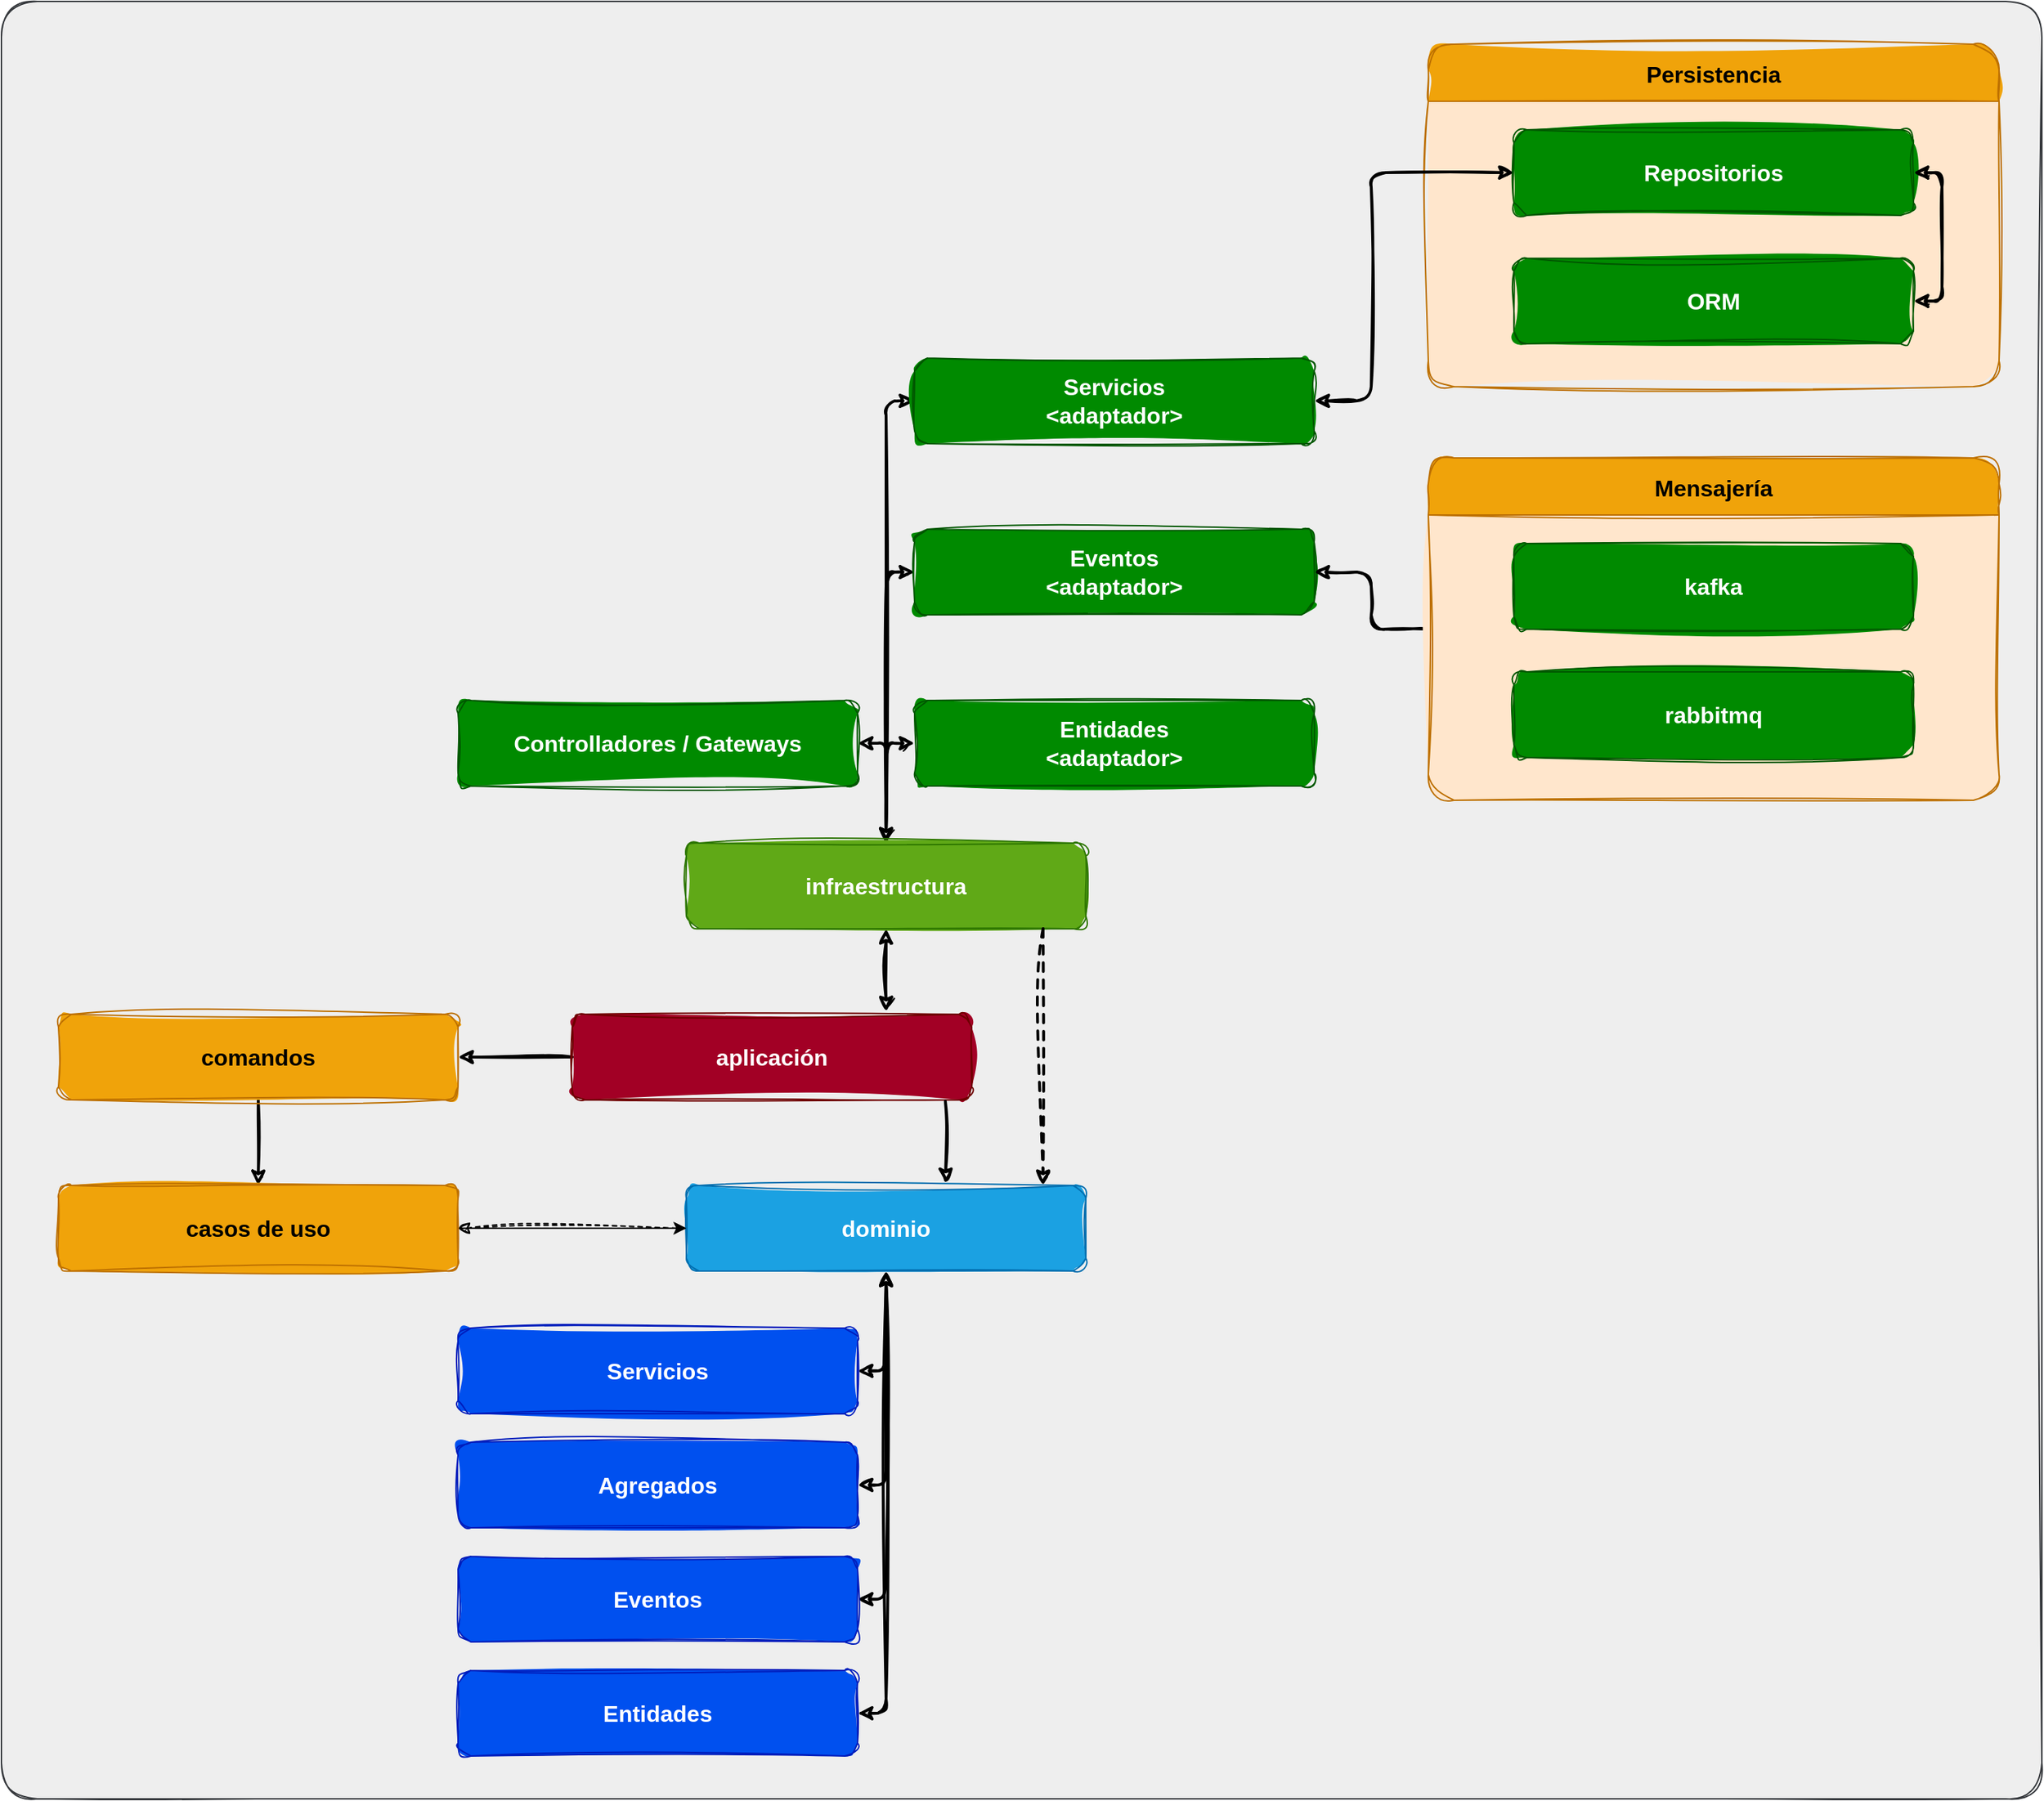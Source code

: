 <mxfile>
    <diagram id="j3EdpJhURmoBmultW3J3" name="capas">
        <mxGraphModel dx="1022" dy="1354" grid="1" gridSize="10" guides="1" tooltips="1" connect="1" arrows="1" fold="1" page="0" pageScale="1" pageWidth="827" pageHeight="1169" math="0" shadow="0">
            <root>
                <mxCell id="0"/>
                <mxCell id="1" parent="0"/>
                <mxCell id="47" value="" style="rounded=1;whiteSpace=wrap;html=1;sketch=1;fillStyle=solid;fontSize=16;fillColor=#eeeeee;strokeColor=#36393d;arcSize=2;movable=0;resizable=0;rotatable=0;deletable=0;editable=0;connectable=0;" parent="1" vertex="1">
                    <mxGeometry x="-160" y="-550" width="1430" height="1260" as="geometry"/>
                </mxCell>
                <mxCell id="14" style="edgeStyle=orthogonalEdgeStyle;sketch=1;html=1;entryX=0;entryY=0.5;entryDx=0;entryDy=0;fontSize=16;startArrow=classic;startFill=1;strokeColor=#000000;strokeWidth=2;" parent="1" source="2" target="11" edge="1">
                    <mxGeometry relative="1" as="geometry"/>
                </mxCell>
                <mxCell id="15" style="edgeStyle=orthogonalEdgeStyle;sketch=1;html=1;entryX=0;entryY=0.5;entryDx=0;entryDy=0;fontSize=16;startArrow=classic;startFill=1;strokeColor=#000000;strokeWidth=2;" parent="1" source="2" target="13" edge="1">
                    <mxGeometry relative="1" as="geometry"/>
                </mxCell>
                <mxCell id="17" style="edgeStyle=orthogonalEdgeStyle;sketch=1;html=1;entryX=0;entryY=0.5;entryDx=0;entryDy=0;fontSize=16;startArrow=classic;startFill=1;strokeColor=#000000;strokeWidth=2;" parent="1" source="2" target="12" edge="1">
                    <mxGeometry relative="1" as="geometry"/>
                </mxCell>
                <mxCell id="46" style="edgeStyle=orthogonalEdgeStyle;sketch=1;html=1;entryX=1;entryY=0.5;entryDx=0;entryDy=0;strokeColor=#000000;strokeWidth=2;fontSize=16;startArrow=classic;startFill=1;" parent="1" source="2" target="45" edge="1">
                    <mxGeometry relative="1" as="geometry"/>
                </mxCell>
                <mxCell id="2" value="infraestructura" style="rounded=1;whiteSpace=wrap;html=1;fontStyle=1;fontSize=16;sketch=1;curveFitting=1;jiggle=2;fillColor=#60a917;fontColor=#ffffff;strokeColor=#2D7600;fillStyle=solid;" parent="1" vertex="1">
                    <mxGeometry x="320" y="40" width="280" height="60" as="geometry"/>
                </mxCell>
                <mxCell id="38" style="edgeStyle=orthogonalEdgeStyle;sketch=1;html=1;entryX=1;entryY=0.5;entryDx=0;entryDy=0;strokeColor=#000000;strokeWidth=2;fontSize=16;startArrow=none;startFill=0;" parent="1" source="3" target="34" edge="1">
                    <mxGeometry relative="1" as="geometry"/>
                </mxCell>
                <mxCell id="3" value="aplicación" style="rounded=1;whiteSpace=wrap;html=1;fontStyle=1;fontSize=16;sketch=1;curveFitting=1;jiggle=2;fillColor=#a20025;fontColor=#ffffff;strokeColor=#6F0000;fillStyle=solid;" parent="1" vertex="1">
                    <mxGeometry x="240" y="160" width="280" height="60" as="geometry"/>
                </mxCell>
                <mxCell id="22" style="edgeStyle=orthogonalEdgeStyle;sketch=1;html=1;entryX=1;entryY=0.5;entryDx=0;entryDy=0;fontSize=16;startArrow=classic;startFill=1;strokeColor=#000000;strokeWidth=2;" parent="1" source="4" target="20" edge="1">
                    <mxGeometry relative="1" as="geometry"/>
                </mxCell>
                <mxCell id="23" style="edgeStyle=orthogonalEdgeStyle;sketch=1;html=1;entryX=1;entryY=0.5;entryDx=0;entryDy=0;fontSize=16;startArrow=classic;startFill=1;strokeColor=#000000;strokeWidth=2;" parent="1" source="4" target="18" edge="1">
                    <mxGeometry relative="1" as="geometry"/>
                </mxCell>
                <mxCell id="24" style="edgeStyle=orthogonalEdgeStyle;sketch=1;html=1;entryX=1;entryY=0.5;entryDx=0;entryDy=0;fontSize=16;startArrow=classic;startFill=1;strokeColor=#000000;strokeWidth=2;" parent="1" source="4" target="21" edge="1">
                    <mxGeometry relative="1" as="geometry"/>
                </mxCell>
                <mxCell id="25" style="edgeStyle=orthogonalEdgeStyle;sketch=1;html=1;entryX=1;entryY=0.5;entryDx=0;entryDy=0;fontSize=16;startArrow=classic;startFill=1;strokeColor=#000000;strokeWidth=2;" parent="1" source="4" target="19" edge="1">
                    <mxGeometry relative="1" as="geometry"/>
                </mxCell>
                <mxCell id="4" value="dominio" style="rounded=1;whiteSpace=wrap;html=1;fontStyle=1;fontSize=16;sketch=1;curveFitting=1;jiggle=2;fillColor=#1ba1e2;fontColor=#ffffff;strokeColor=#006EAF;fillStyle=solid;" parent="1" vertex="1">
                    <mxGeometry x="320" y="280" width="280" height="60" as="geometry"/>
                </mxCell>
                <mxCell id="5" value="" style="endArrow=classic;html=1;fontSize=16;exitX=0.893;exitY=1;exitDx=0;exitDy=0;exitPerimeter=0;entryX=0.893;entryY=0;entryDx=0;entryDy=0;entryPerimeter=0;dashed=1;sketch=1;curveFitting=1;jiggle=2;strokeColor=#000000;strokeWidth=2;" parent="1" source="2" target="4" edge="1">
                    <mxGeometry width="50" height="50" relative="1" as="geometry">
                        <mxPoint x="90" y="280" as="sourcePoint"/>
                        <mxPoint x="140" y="230" as="targetPoint"/>
                    </mxGeometry>
                </mxCell>
                <mxCell id="6" value="" style="endArrow=classic;html=1;fontSize=16;exitX=0.934;exitY=1.017;exitDx=0;exitDy=0;exitPerimeter=0;entryX=0.649;entryY=-0.023;entryDx=0;entryDy=0;entryPerimeter=0;sketch=1;curveFitting=1;jiggle=2;strokeColor=#000000;strokeWidth=2;" parent="1" source="3" target="4" edge="1">
                    <mxGeometry width="50" height="50" relative="1" as="geometry">
                        <mxPoint x="230" y="340" as="sourcePoint"/>
                        <mxPoint x="500" y="260" as="targetPoint"/>
                    </mxGeometry>
                </mxCell>
                <mxCell id="7" value="" style="endArrow=classic;html=1;fontSize=16;exitX=0.5;exitY=1;exitDx=0;exitDy=0;entryX=0.786;entryY=-0.03;entryDx=0;entryDy=0;entryPerimeter=0;startArrow=classic;startFill=1;sketch=1;curveFitting=1;jiggle=2;strokeColor=#000000;strokeWidth=2;" parent="1" source="2" target="3" edge="1">
                    <mxGeometry width="50" height="50" relative="1" as="geometry">
                        <mxPoint x="260" y="120" as="sourcePoint"/>
                        <mxPoint x="310" y="70" as="targetPoint"/>
                    </mxGeometry>
                </mxCell>
                <mxCell id="11" value="Entidades&lt;br&gt;&amp;lt;adaptador&amp;gt;" style="rounded=1;whiteSpace=wrap;html=1;fontStyle=1;fontSize=16;sketch=1;curveFitting=1;jiggle=2;fillColor=#008a00;fontColor=#ffffff;strokeColor=#005700;fillStyle=solid;" parent="1" vertex="1">
                    <mxGeometry x="480" y="-60" width="280" height="60" as="geometry"/>
                </mxCell>
                <mxCell id="12" value="Servicios&lt;br&gt;&amp;lt;adaptador&amp;gt;" style="rounded=1;whiteSpace=wrap;html=1;fontStyle=1;fontSize=16;sketch=1;curveFitting=1;jiggle=2;fillColor=#008a00;fontColor=#ffffff;strokeColor=#005700;fillStyle=solid;" parent="1" vertex="1">
                    <mxGeometry x="480" y="-300" width="280" height="60" as="geometry"/>
                </mxCell>
                <mxCell id="13" value="Eventos&lt;br&gt;&amp;lt;adaptador&amp;gt;" style="rounded=1;whiteSpace=wrap;html=1;fontStyle=1;fontSize=16;sketch=1;curveFitting=1;jiggle=2;fillColor=#008a00;fontColor=#ffffff;strokeColor=#005700;fillStyle=solid;" parent="1" vertex="1">
                    <mxGeometry x="480" y="-180" width="280" height="60" as="geometry"/>
                </mxCell>
                <mxCell id="18" value="Agregados" style="rounded=1;whiteSpace=wrap;html=1;fontStyle=1;fontSize=16;sketch=1;curveFitting=1;jiggle=2;fillColor=#0050ef;fontColor=#ffffff;strokeColor=#001DBC;fillStyle=solid;" parent="1" vertex="1">
                    <mxGeometry x="160" y="460" width="280" height="60" as="geometry"/>
                </mxCell>
                <mxCell id="19" value="Entidades" style="rounded=1;whiteSpace=wrap;html=1;fontStyle=1;fontSize=16;sketch=1;curveFitting=1;jiggle=2;fillColor=#0050ef;fontColor=#ffffff;strokeColor=#001DBC;fillStyle=solid;" parent="1" vertex="1">
                    <mxGeometry x="160" y="620" width="280" height="60" as="geometry"/>
                </mxCell>
                <mxCell id="20" value="Servicios" style="rounded=1;whiteSpace=wrap;html=1;fontStyle=1;fontSize=16;sketch=1;curveFitting=1;jiggle=2;fillColor=#0050ef;fontColor=#ffffff;strokeColor=#001DBC;fillStyle=solid;" parent="1" vertex="1">
                    <mxGeometry x="160" y="380" width="280" height="60" as="geometry"/>
                </mxCell>
                <mxCell id="21" value="Eventos" style="rounded=1;whiteSpace=wrap;html=1;fontStyle=1;fontSize=16;sketch=1;curveFitting=1;jiggle=2;fillColor=#0050ef;fontColor=#ffffff;strokeColor=#001DBC;fillStyle=solid;" parent="1" vertex="1">
                    <mxGeometry x="160" y="540" width="280" height="60" as="geometry"/>
                </mxCell>
                <mxCell id="26" value="Persistencia" style="swimlane;startSize=40;horizontal=1;containerType=tree;fillStyle=solid;fontSize=16;sketch=1;curveFitting=1;jiggle=2;rounded=1;fillColor=#f0a30a;fontColor=#000000;strokeColor=#BD7000;gradientColor=none;swimlaneFillColor=#FFE6CC;" parent="1" vertex="1">
                    <mxGeometry x="840" y="-520" width="400" height="240" as="geometry"/>
                </mxCell>
                <mxCell id="30" value="Repositorios" style="rounded=1;whiteSpace=wrap;html=1;fontStyle=1;fontSize=16;sketch=1;curveFitting=1;jiggle=2;fillColor=#008a00;fontColor=#ffffff;strokeColor=#005700;fillStyle=solid;" parent="26" vertex="1">
                    <mxGeometry x="60" y="60" width="280" height="60" as="geometry"/>
                </mxCell>
                <mxCell id="32" style="edgeStyle=orthogonalEdgeStyle;sketch=1;html=1;entryX=1;entryY=0.5;entryDx=0;entryDy=0;fontSize=16;startArrow=classic;startFill=1;strokeColor=#000000;exitX=1;exitY=0.5;exitDx=0;exitDy=0;strokeWidth=2;" parent="26" source="31" target="30" edge="1">
                    <mxGeometry relative="1" as="geometry">
                        <Array as="points">
                            <mxPoint x="360" y="180"/>
                            <mxPoint x="360" y="90"/>
                        </Array>
                    </mxGeometry>
                </mxCell>
                <mxCell id="31" value="ORM" style="rounded=1;whiteSpace=wrap;html=1;fontStyle=1;fontSize=16;sketch=1;curveFitting=1;jiggle=2;fillColor=#008a00;fontColor=#ffffff;strokeColor=#005700;fillStyle=solid;" parent="26" vertex="1">
                    <mxGeometry x="60" y="150" width="280" height="60" as="geometry"/>
                </mxCell>
                <mxCell id="33" style="edgeStyle=orthogonalEdgeStyle;sketch=1;html=1;entryX=1;entryY=0.5;entryDx=0;entryDy=0;strokeColor=#000000;fontSize=16;startArrow=classic;startFill=1;strokeWidth=2;" parent="1" source="30" target="12" edge="1">
                    <mxGeometry relative="1" as="geometry">
                        <Array as="points">
                            <mxPoint x="800" y="-430"/>
                            <mxPoint x="800" y="-270"/>
                        </Array>
                    </mxGeometry>
                </mxCell>
                <mxCell id="39" style="edgeStyle=orthogonalEdgeStyle;sketch=1;html=1;strokeColor=#000000;strokeWidth=2;fontSize=16;startArrow=none;startFill=0;" parent="1" source="34" target="35" edge="1">
                    <mxGeometry relative="1" as="geometry"/>
                </mxCell>
                <mxCell id="34" value="comandos" style="rounded=1;whiteSpace=wrap;html=1;fontStyle=1;fontSize=16;sketch=1;curveFitting=1;jiggle=2;fillColor=#f0a30a;fontColor=#000000;strokeColor=#BD7000;fillStyle=solid;" parent="1" vertex="1">
                    <mxGeometry x="-120" y="160" width="280" height="60" as="geometry"/>
                </mxCell>
                <mxCell id="49" style="edgeStyle=none;html=1;entryX=0;entryY=0.5;entryDx=0;entryDy=0;" parent="1" source="35" target="4" edge="1">
                    <mxGeometry relative="1" as="geometry"/>
                </mxCell>
                <mxCell id="50" style="edgeStyle=none;html=1;entryX=0;entryY=0.5;entryDx=0;entryDy=0;strokeColor=#000000;startArrow=classic;startFill=1;sketch=1;curveFitting=1;jiggle=2;dashed=1;" parent="1" source="35" target="4" edge="1">
                    <mxGeometry relative="1" as="geometry"/>
                </mxCell>
                <mxCell id="35" value="casos de uso" style="rounded=1;whiteSpace=wrap;html=1;fontStyle=1;fontSize=16;sketch=1;curveFitting=1;jiggle=2;fillColor=#f0a30a;fontColor=#000000;strokeColor=#BD7000;fillStyle=solid;" parent="1" vertex="1">
                    <mxGeometry x="-120" y="280" width="280" height="60" as="geometry"/>
                </mxCell>
                <mxCell id="44" style="edgeStyle=orthogonalEdgeStyle;sketch=1;html=1;entryX=1;entryY=0.5;entryDx=0;entryDy=0;strokeColor=#000000;strokeWidth=2;fontSize=16;startArrow=none;startFill=0;" parent="1" source="40" target="13" edge="1">
                    <mxGeometry relative="1" as="geometry"/>
                </mxCell>
                <mxCell id="40" value="Mensajería" style="swimlane;startSize=40;horizontal=1;containerType=tree;fillStyle=solid;fontSize=16;sketch=1;curveFitting=1;jiggle=2;rounded=1;fillColor=#f0a30a;fontColor=#000000;strokeColor=#BD7000;gradientColor=none;swimlaneFillColor=#FFE6CC;" parent="1" vertex="1">
                    <mxGeometry x="840" y="-230" width="400" height="240" as="geometry"/>
                </mxCell>
                <mxCell id="41" value="kafka" style="rounded=1;whiteSpace=wrap;html=1;fontStyle=1;fontSize=16;sketch=1;curveFitting=1;jiggle=2;fillColor=#008a00;fontColor=#ffffff;strokeColor=#005700;fillStyle=solid;" parent="40" vertex="1">
                    <mxGeometry x="60" y="60" width="280" height="60" as="geometry"/>
                </mxCell>
                <mxCell id="43" value="rabbitmq" style="rounded=1;whiteSpace=wrap;html=1;fontStyle=1;fontSize=16;sketch=1;curveFitting=1;jiggle=2;fillColor=#008a00;fontColor=#ffffff;strokeColor=#005700;fillStyle=solid;" parent="40" vertex="1">
                    <mxGeometry x="60" y="150" width="280" height="60" as="geometry"/>
                </mxCell>
                <mxCell id="45" value="Controlladores / Gateways" style="rounded=1;whiteSpace=wrap;html=1;fontStyle=1;fontSize=16;sketch=1;curveFitting=1;jiggle=2;fillColor=#008a00;fontColor=#ffffff;strokeColor=#005700;fillStyle=solid;" parent="1" vertex="1">
                    <mxGeometry x="160" y="-60" width="280" height="60" as="geometry"/>
                </mxCell>
            </root>
        </mxGraphModel>
    </diagram>
    <diagram id="YHhk_MPJKTNEpIneEV5X" name="clothingStore">
        <mxGraphModel dx="622" dy="554" grid="1" gridSize="10" guides="1" tooltips="1" connect="1" arrows="1" fold="1" page="1" pageScale="1" pageWidth="850" pageHeight="1100" math="0" shadow="0">
            <root>
                <mxCell id="0"/>
                <mxCell id="1" parent="0"/>
                <mxCell id="IFO57hQtSnM3OPGweUvt-1" value="" style="ellipse;whiteSpace=wrap;html=1;" parent="1" vertex="1">
                    <mxGeometry x="120" y="670" width="540" height="400" as="geometry"/>
                </mxCell>
                <mxCell id="IFO57hQtSnM3OPGweUvt-2" value="Sales&lt;br&gt;&amp;lt;Dominio core&amp;gt;" style="text;html=1;strokeColor=none;fillColor=none;align=center;verticalAlign=middle;whiteSpace=wrap;rounded=0;" parent="1" vertex="1">
                    <mxGeometry x="400" y="640" width="170" height="30" as="geometry"/>
                </mxCell>
                <mxCell id="IFO57hQtSnM3OPGweUvt-3" value="" style="endArrow=none;html=1;rounded=0;dashed=1;exitX=0.5;exitY=0;exitDx=0;exitDy=0;entryX=0.5;entryY=1;entryDx=0;entryDy=0;" parent="1" source="IFO57hQtSnM3OPGweUvt-1" target="IFO57hQtSnM3OPGweUvt-1" edge="1">
                    <mxGeometry relative="1" as="geometry">
                        <mxPoint x="390" y="840" as="sourcePoint"/>
                        <mxPoint x="550" y="840" as="targetPoint"/>
                    </mxGeometry>
                </mxCell>
                <mxCell id="IFO57hQtSnM3OPGweUvt-4" value="Clothing offices" style="ellipse;whiteSpace=wrap;html=1;" parent="1" vertex="1">
                    <mxGeometry x="430" y="930" width="90" height="60" as="geometry"/>
                </mxCell>
                <mxCell id="IFO57hQtSnM3OPGweUvt-5" value="Products" style="ellipse;whiteSpace=wrap;html=1;" parent="1" vertex="1">
                    <mxGeometry x="190" y="740" width="90" height="70" as="geometry"/>
                </mxCell>
                <mxCell id="IFO57hQtSnM3OPGweUvt-6" value="Shipping&lt;br&gt;&amp;lt;sub-dominio&amp;gt;" style="text;html=1;strokeColor=none;fillColor=none;align=center;verticalAlign=middle;whiteSpace=wrap;rounded=0;" parent="1" vertex="1">
                    <mxGeometry x="455" y="880" width="95" height="30" as="geometry"/>
                </mxCell>
                <mxCell id="IFO57hQtSnM3OPGweUvt-7" value="Orders&lt;br&gt;&amp;lt;sub-dominio&amp;gt;" style="text;html=1;strokeColor=none;fillColor=none;align=center;verticalAlign=middle;whiteSpace=wrap;rounded=0;" parent="1" vertex="1">
                    <mxGeometry x="405" y="690" width="95" height="30" as="geometry"/>
                </mxCell>
                <mxCell id="IFO57hQtSnM3OPGweUvt-8" value="Charges&lt;br&gt;&amp;lt;sub-dominio&amp;gt;" style="text;html=1;strokeColor=none;fillColor=none;align=center;verticalAlign=middle;whiteSpace=wrap;rounded=0;" parent="1" vertex="1">
                    <mxGeometry x="300" y="880" width="90" height="30" as="geometry"/>
                </mxCell>
                <mxCell id="IFO57hQtSnM3OPGweUvt-9" value="&lt;div&gt;Clothing Warehouses&lt;/div&gt;&amp;lt;sub-dominio&amp;gt;" style="text;html=1;strokeColor=none;fillColor=none;align=center;verticalAlign=middle;whiteSpace=wrap;rounded=0;" parent="1" vertex="1">
                    <mxGeometry x="257.5" y="700" width="120" height="30" as="geometry"/>
                </mxCell>
                <mxCell id="IFO57hQtSnM3OPGweUvt-10" value="Inventory" style="ellipse;whiteSpace=wrap;html=1;" parent="1" vertex="1">
                    <mxGeometry x="287.5" y="780" width="90" height="65" as="geometry"/>
                </mxCell>
                <mxCell id="IFO57hQtSnM3OPGweUvt-11" value="Billing" style="ellipse;whiteSpace=wrap;html=1;" parent="1" vertex="1">
                    <mxGeometry x="205" y="920" width="95" height="80" as="geometry"/>
                </mxCell>
                <mxCell id="IFO57hQtSnM3OPGweUvt-12" value="" style="endArrow=none;html=1;rounded=0;exitX=0;exitY=0.5;exitDx=0;exitDy=0;entryX=1;entryY=0.5;entryDx=0;entryDy=0;dashed=1;" parent="1" source="IFO57hQtSnM3OPGweUvt-1" target="IFO57hQtSnM3OPGweUvt-1" edge="1">
                    <mxGeometry relative="1" as="geometry">
                        <mxPoint x="120" y="875" as="sourcePoint"/>
                        <mxPoint x="520" y="860" as="targetPoint"/>
                        <Array as="points">
                            <mxPoint x="460" y="875"/>
                        </Array>
                    </mxGeometry>
                </mxCell>
                <mxCell id="IFO57hQtSnM3OPGweUvt-13" value="Customers" style="ellipse;whiteSpace=wrap;html=1;" parent="1" vertex="1">
                    <mxGeometry x="430" y="740" width="105" height="65" as="geometry"/>
                </mxCell>
                <mxCell id="IFO57hQtSnM3OPGweUvt-14" value="" style="ellipse;whiteSpace=wrap;html=1;" parent="1" vertex="1">
                    <mxGeometry x="720" y="720" width="320" height="210" as="geometry"/>
                </mxCell>
                <mxCell id="IFO57hQtSnM3OPGweUvt-15" value="Contabilidad&lt;br&gt;&amp;lt;Dominio&amp;gt;" style="text;html=1;strokeColor=none;fillColor=none;align=center;verticalAlign=middle;whiteSpace=wrap;rounded=0;" parent="1" vertex="1">
                    <mxGeometry x="995" y="710" width="60" height="30" as="geometry"/>
                </mxCell>
                <mxCell id="IFO57hQtSnM3OPGweUvt-16" value="" style="ellipse;whiteSpace=wrap;html=1;" parent="1" vertex="1">
                    <mxGeometry x="210" y="1140" width="370" height="190" as="geometry"/>
                </mxCell>
                <mxCell id="IFO57hQtSnM3OPGweUvt-17" value="Marketing&lt;br&gt;&amp;lt;Dominio&amp;gt;" style="text;html=1;strokeColor=none;fillColor=none;align=center;verticalAlign=middle;whiteSpace=wrap;rounded=0;" parent="1" vertex="1">
                    <mxGeometry x="500" y="1120" width="60" height="30" as="geometry"/>
                </mxCell>
                <mxCell id="IFO57hQtSnM3OPGweUvt-18" value="" style="ellipse;whiteSpace=wrap;html=1;" parent="1" vertex="1">
                    <mxGeometry x="730" y="1110" width="310" height="160" as="geometry"/>
                </mxCell>
                <mxCell id="IFO57hQtSnM3OPGweUvt-19" value="Recursos humanos&lt;br&gt;&amp;lt;Dominio&amp;gt;" style="text;html=1;strokeColor=none;fillColor=none;align=center;verticalAlign=middle;whiteSpace=wrap;rounded=0;" parent="1" vertex="1">
                    <mxGeometry x="960" y="1080" width="150" height="30" as="geometry"/>
                </mxCell>
            </root>
        </mxGraphModel>
    </diagram>
    <diagram id="JvsrrznNak0j4SCJP3vT" name="product">
        <mxGraphModel dx="1684" dy="1665" grid="1" gridSize="10" guides="1" tooltips="1" connect="1" arrows="1" fold="1" page="1" pageScale="1" pageWidth="850" pageHeight="1100" background="none" math="0" shadow="0">
            <root>
                <mxCell id="0"/>
                <mxCell id="1" parent="0"/>
                <mxCell id="wybHhRqeydrPkj4Mcg_t-1" value="" style="shape=tableRow;horizontal=0;startSize=0;swimlaneHead=0;swimlaneBody=0;fillColor=none;collapsible=0;dropTarget=0;points=[[0,0.5],[1,0.5]];portConstraint=eastwest;top=0;left=0;right=0;bottom=0;dashed=1;fontSize=14;" vertex="1" parent="1">
                    <mxGeometry x="480" y="740" width="180" height="30" as="geometry"/>
                </mxCell>
                <mxCell id="wybHhRqeydrPkj4Mcg_t-2" value="" style="shape=tableRow;horizontal=0;startSize=0;swimlaneHead=0;swimlaneBody=0;fillColor=none;collapsible=0;dropTarget=0;points=[[0,0.5],[1,0.5]];portConstraint=eastwest;top=0;left=0;right=0;bottom=0;dashed=1;fontSize=14;" vertex="1" parent="1">
                    <mxGeometry x="480" y="770" width="180" height="30" as="geometry"/>
                </mxCell>
                <mxCell id="wybHhRqeydrPkj4Mcg_t-3" value="" style="shape=tableRow;horizontal=0;startSize=0;swimlaneHead=0;swimlaneBody=0;fillColor=none;collapsible=0;dropTarget=0;points=[[0,0.5],[1,0.5]];portConstraint=eastwest;top=0;left=0;right=0;bottom=0;dashed=1;fontSize=14;" vertex="1" parent="1">
                    <mxGeometry x="480" y="800" width="180" height="30" as="geometry"/>
                </mxCell>
                <mxCell id="wybHhRqeydrPkj4Mcg_t-4" value="" style="shape=tableRow;horizontal=0;startSize=0;swimlaneHead=0;swimlaneBody=0;fillColor=none;collapsible=0;dropTarget=0;points=[[0,0.5],[1,0.5]];portConstraint=eastwest;top=0;left=0;right=0;bottom=0;dashed=1;fontSize=14;" vertex="1" parent="1">
                    <mxGeometry x="480" y="830" width="180" height="30" as="geometry"/>
                </mxCell>
                <mxCell id="wybHhRqeydrPkj4Mcg_t-5" value="" style="shape=partialRectangle;connectable=0;fillColor=none;top=0;left=0;bottom=0;right=0;align=left;spacingLeft=6;overflow=hidden;dashed=1;fontSize=14;" vertex="1" parent="wybHhRqeydrPkj4Mcg_t-4">
                    <mxGeometry x="30" width="150" height="30" as="geometry">
                        <mxRectangle width="150" height="30" as="alternateBounds"/>
                    </mxGeometry>
                </mxCell>
                <mxCell id="wybHhRqeydrPkj4Mcg_t-6" value="Product [AR]" style="shape=table;startSize=20;container=1;collapsible=1;childLayout=tableLayout;fixedRows=1;rowLines=0;fontStyle=1;align=center;resizeLast=1;fontSize=14;fillColor=#f8cecc;strokeColor=#b85450;" vertex="1" parent="1">
                    <mxGeometry x="-195" y="123.75" width="210" height="522.5" as="geometry"/>
                </mxCell>
                <mxCell id="wybHhRqeydrPkj4Mcg_t-7" value="" style="shape=tableRow;horizontal=0;startSize=0;swimlaneHead=0;swimlaneBody=0;fillColor=none;collapsible=0;dropTarget=0;points=[[0,0.5],[1,0.5]];portConstraint=eastwest;top=0;left=0;right=0;bottom=1;dashed=1;fontSize=14;" vertex="1" parent="wybHhRqeydrPkj4Mcg_t-6">
                    <mxGeometry y="20" width="210" height="30" as="geometry"/>
                </mxCell>
                <mxCell id="wybHhRqeydrPkj4Mcg_t-8" value="ID" style="shape=partialRectangle;connectable=0;fillColor=none;top=0;left=0;bottom=0;right=0;fontStyle=1;overflow=hidden;dashed=1;fontSize=14;" vertex="1" parent="wybHhRqeydrPkj4Mcg_t-7">
                    <mxGeometry width="30" height="30" as="geometry">
                        <mxRectangle width="30" height="30" as="alternateBounds"/>
                    </mxGeometry>
                </mxCell>
                <mxCell id="wybHhRqeydrPkj4Mcg_t-9" value="ProductId&lt;UUID&gt;" style="shape=partialRectangle;connectable=0;fillColor=none;top=0;left=0;bottom=0;right=0;align=left;spacingLeft=6;fontStyle=5;overflow=hidden;dashed=1;fontSize=14;" vertex="1" parent="wybHhRqeydrPkj4Mcg_t-7">
                    <mxGeometry x="30" width="180" height="30" as="geometry">
                        <mxRectangle width="180" height="30" as="alternateBounds"/>
                    </mxGeometry>
                </mxCell>
                <mxCell id="wybHhRqeydrPkj4Mcg_t-10" value="" style="shape=tableRow;horizontal=0;startSize=0;swimlaneHead=0;swimlaneBody=0;fillColor=none;collapsible=0;dropTarget=0;points=[[0,0.5],[1,0.5]];portConstraint=eastwest;top=0;left=0;right=0;bottom=0;dashed=1;fontSize=14;" vertex="1" parent="wybHhRqeydrPkj4Mcg_t-6">
                    <mxGeometry y="50" width="210" height="30" as="geometry"/>
                </mxCell>
                <mxCell id="wybHhRqeydrPkj4Mcg_t-11" value="E" style="shape=partialRectangle;connectable=0;fillColor=none;top=0;left=0;bottom=0;right=0;editable=1;overflow=hidden;dashed=1;fontSize=14;" vertex="1" parent="wybHhRqeydrPkj4Mcg_t-10">
                    <mxGeometry width="30" height="30" as="geometry">
                        <mxRectangle width="30" height="30" as="alternateBounds"/>
                    </mxGeometry>
                </mxCell>
                <mxCell id="wybHhRqeydrPkj4Mcg_t-12" value="Inventory" style="shape=partialRectangle;connectable=0;fillColor=none;top=0;left=0;bottom=0;right=0;align=left;spacingLeft=6;overflow=hidden;dashed=1;fontSize=14;" vertex="1" parent="wybHhRqeydrPkj4Mcg_t-10">
                    <mxGeometry x="30" width="180" height="30" as="geometry">
                        <mxRectangle width="180" height="30" as="alternateBounds"/>
                    </mxGeometry>
                </mxCell>
                <mxCell id="wybHhRqeydrPkj4Mcg_t-13" value="" style="shape=tableRow;horizontal=0;startSize=0;swimlaneHead=0;swimlaneBody=0;fillColor=none;collapsible=0;dropTarget=0;points=[[0,0.5],[1,0.5]];portConstraint=eastwest;top=0;left=0;right=0;bottom=0;dashed=1;fontSize=14;" vertex="1" parent="wybHhRqeydrPkj4Mcg_t-6">
                    <mxGeometry y="80" width="210" height="30" as="geometry"/>
                </mxCell>
                <mxCell id="wybHhRqeydrPkj4Mcg_t-14" value="VO" style="shape=partialRectangle;connectable=0;fillColor=none;top=0;left=0;bottom=0;right=0;editable=1;overflow=hidden;dashed=1;fontSize=14;" vertex="1" parent="wybHhRqeydrPkj4Mcg_t-13">
                    <mxGeometry width="30" height="30" as="geometry">
                        <mxRectangle width="30" height="30" as="alternateBounds"/>
                    </mxGeometry>
                </mxCell>
                <mxCell id="wybHhRqeydrPkj4Mcg_t-15" value="Price" style="shape=partialRectangle;connectable=0;fillColor=none;top=0;left=0;bottom=0;right=0;align=left;spacingLeft=6;overflow=hidden;dashed=1;fontSize=14;" vertex="1" parent="wybHhRqeydrPkj4Mcg_t-13">
                    <mxGeometry x="30" width="180" height="30" as="geometry">
                        <mxRectangle width="180" height="30" as="alternateBounds"/>
                    </mxGeometry>
                </mxCell>
                <mxCell id="wybHhRqeydrPkj4Mcg_t-16" value="" style="shape=tableRow;horizontal=0;startSize=0;swimlaneHead=0;swimlaneBody=0;fillColor=none;collapsible=0;dropTarget=0;points=[[0,0.5],[1,0.5]];portConstraint=eastwest;top=0;left=0;right=0;bottom=0;dashed=1;fontSize=14;" vertex="1" parent="wybHhRqeydrPkj4Mcg_t-6">
                    <mxGeometry y="110" width="210" height="30" as="geometry"/>
                </mxCell>
                <mxCell id="wybHhRqeydrPkj4Mcg_t-17" value="VO" style="shape=partialRectangle;connectable=0;fillColor=none;top=0;left=0;bottom=0;right=0;editable=1;overflow=hidden;dashed=1;fontSize=14;" vertex="1" parent="wybHhRqeydrPkj4Mcg_t-16">
                    <mxGeometry width="30" height="30" as="geometry">
                        <mxRectangle width="30" height="30" as="alternateBounds"/>
                    </mxGeometry>
                </mxCell>
                <mxCell id="wybHhRqeydrPkj4Mcg_t-18" value="Name" style="shape=partialRectangle;connectable=0;fillColor=none;top=0;left=0;bottom=0;right=0;align=left;spacingLeft=6;overflow=hidden;dashed=1;fontSize=14;" vertex="1" parent="wybHhRqeydrPkj4Mcg_t-16">
                    <mxGeometry x="30" width="180" height="30" as="geometry">
                        <mxRectangle width="180" height="30" as="alternateBounds"/>
                    </mxGeometry>
                </mxCell>
                <mxCell id="wybHhRqeydrPkj4Mcg_t-19" value="" style="shape=tableRow;horizontal=0;startSize=0;swimlaneHead=0;swimlaneBody=0;fillColor=none;collapsible=0;dropTarget=0;points=[[0,0.5],[1,0.5]];portConstraint=eastwest;top=0;left=0;right=0;bottom=0;dashed=1;fontSize=14;" vertex="1" parent="wybHhRqeydrPkj4Mcg_t-6">
                    <mxGeometry y="140" width="210" height="30" as="geometry"/>
                </mxCell>
                <mxCell id="wybHhRqeydrPkj4Mcg_t-20" value="VO" style="shape=partialRectangle;connectable=0;fillColor=none;top=0;left=0;bottom=0;right=0;editable=1;overflow=hidden;dashed=1;fontSize=14;" vertex="1" parent="wybHhRqeydrPkj4Mcg_t-19">
                    <mxGeometry width="30" height="30" as="geometry">
                        <mxRectangle width="30" height="30" as="alternateBounds"/>
                    </mxGeometry>
                </mxCell>
                <mxCell id="wybHhRqeydrPkj4Mcg_t-21" value="Category" style="shape=partialRectangle;connectable=0;fillColor=none;top=0;left=0;bottom=0;right=0;align=left;spacingLeft=6;overflow=hidden;dashed=1;fontSize=14;" vertex="1" parent="wybHhRqeydrPkj4Mcg_t-19">
                    <mxGeometry x="30" width="180" height="30" as="geometry">
                        <mxRectangle width="180" height="30" as="alternateBounds"/>
                    </mxGeometry>
                </mxCell>
                <mxCell id="wybHhRqeydrPkj4Mcg_t-22" value="" style="shape=tableRow;horizontal=0;startSize=0;swimlaneHead=0;swimlaneBody=0;fillColor=none;collapsible=0;dropTarget=0;points=[[0,0.5],[1,0.5]];portConstraint=eastwest;top=0;left=0;right=0;bottom=0;dashed=1;fontSize=14;" vertex="1" parent="wybHhRqeydrPkj4Mcg_t-6">
                    <mxGeometry y="170" width="210" height="26" as="geometry"/>
                </mxCell>
                <mxCell id="wybHhRqeydrPkj4Mcg_t-23" value="VO" style="shape=partialRectangle;connectable=0;fillColor=none;top=0;left=0;bottom=0;right=0;editable=1;overflow=hidden;dashed=1;fontSize=14;" vertex="1" parent="wybHhRqeydrPkj4Mcg_t-22">
                    <mxGeometry width="30" height="26" as="geometry">
                        <mxRectangle width="30" height="26" as="alternateBounds"/>
                    </mxGeometry>
                </mxCell>
                <mxCell id="wybHhRqeydrPkj4Mcg_t-24" value="Description" style="shape=partialRectangle;connectable=0;fillColor=none;top=0;left=0;bottom=0;right=0;align=left;spacingLeft=6;overflow=hidden;dashed=1;fontSize=14;" vertex="1" parent="wybHhRqeydrPkj4Mcg_t-22">
                    <mxGeometry x="30" width="180" height="26" as="geometry">
                        <mxRectangle width="180" height="26" as="alternateBounds"/>
                    </mxGeometry>
                </mxCell>
                <mxCell id="wybHhRqeydrPkj4Mcg_t-25" value="" style="shape=tableRow;horizontal=0;startSize=0;swimlaneHead=0;swimlaneBody=0;fillColor=none;collapsible=0;dropTarget=0;points=[[0,0.5],[1,0.5]];portConstraint=eastwest;top=0;left=0;right=0;bottom=0;dashed=1;fontSize=14;" vertex="1" parent="wybHhRqeydrPkj4Mcg_t-6">
                    <mxGeometry y="196" width="210" height="30" as="geometry"/>
                </mxCell>
                <mxCell id="wybHhRqeydrPkj4Mcg_t-26" value="VO" style="shape=partialRectangle;connectable=0;fillColor=none;top=0;left=0;bottom=0;right=0;editable=1;overflow=hidden;dashed=1;fontSize=14;" vertex="1" parent="wybHhRqeydrPkj4Mcg_t-25">
                    <mxGeometry width="30" height="30" as="geometry">
                        <mxRectangle width="30" height="30" as="alternateBounds"/>
                    </mxGeometry>
                </mxCell>
                <mxCell id="wybHhRqeydrPkj4Mcg_t-27" value="State" style="shape=partialRectangle;connectable=0;fillColor=none;top=0;left=0;bottom=0;right=0;align=left;spacingLeft=6;overflow=hidden;dashed=1;fontSize=14;" vertex="1" parent="wybHhRqeydrPkj4Mcg_t-25">
                    <mxGeometry x="30" width="180" height="30" as="geometry">
                        <mxRectangle width="180" height="30" as="alternateBounds"/>
                    </mxGeometry>
                </mxCell>
                <mxCell id="wybHhRqeydrPkj4Mcg_t-28" value="" style="shape=tableRow;horizontal=0;startSize=0;swimlaneHead=0;swimlaneBody=0;fillColor=none;collapsible=0;dropTarget=0;points=[[0,0.5],[1,0.5]];portConstraint=eastwest;top=0;left=0;right=0;bottom=0;dashed=1;fontSize=14;" vertex="1" parent="wybHhRqeydrPkj4Mcg_t-6">
                    <mxGeometry y="226" width="210" height="26" as="geometry"/>
                </mxCell>
                <mxCell id="wybHhRqeydrPkj4Mcg_t-29" value="VO" style="shape=partialRectangle;connectable=0;fillColor=none;top=0;left=0;bottom=0;right=0;editable=1;overflow=hidden;dashed=1;fontSize=14;" vertex="1" parent="wybHhRqeydrPkj4Mcg_t-28">
                    <mxGeometry width="30" height="26" as="geometry">
                        <mxRectangle width="30" height="26" as="alternateBounds"/>
                    </mxGeometry>
                </mxCell>
                <mxCell id="wybHhRqeydrPkj4Mcg_t-30" value="Gender&#10;" style="shape=partialRectangle;connectable=0;fillColor=none;top=0;left=0;bottom=0;right=0;align=left;spacingLeft=6;overflow=hidden;dashed=1;fontSize=14;" vertex="1" parent="wybHhRqeydrPkj4Mcg_t-28">
                    <mxGeometry x="30" width="180" height="26" as="geometry">
                        <mxRectangle width="180" height="26" as="alternateBounds"/>
                    </mxGeometry>
                </mxCell>
                <mxCell id="wybHhRqeydrPkj4Mcg_t-31" value="" style="shape=tableRow;horizontal=0;startSize=0;swimlaneHead=0;swimlaneBody=0;fillColor=none;collapsible=0;dropTarget=0;points=[[0,0.5],[1,0.5]];portConstraint=eastwest;top=0;left=0;right=0;bottom=0;dashed=1;fontSize=14;" vertex="1" parent="wybHhRqeydrPkj4Mcg_t-6">
                    <mxGeometry y="252" width="210" height="26" as="geometry"/>
                </mxCell>
                <mxCell id="wybHhRqeydrPkj4Mcg_t-32" value="VO" style="shape=partialRectangle;connectable=0;fillColor=none;top=0;left=0;bottom=0;right=0;editable=1;overflow=hidden;dashed=1;fontSize=14;" vertex="1" parent="wybHhRqeydrPkj4Mcg_t-31">
                    <mxGeometry width="30" height="26" as="geometry">
                        <mxRectangle width="30" height="26" as="alternateBounds"/>
                    </mxGeometry>
                </mxCell>
                <mxCell id="wybHhRqeydrPkj4Mcg_t-33" value="ReferenceNumber" style="shape=partialRectangle;connectable=0;fillColor=none;top=0;left=0;bottom=0;right=0;align=left;spacingLeft=6;overflow=hidden;dashed=1;fontSize=14;" vertex="1" parent="wybHhRqeydrPkj4Mcg_t-31">
                    <mxGeometry x="30" width="180" height="26" as="geometry">
                        <mxRectangle width="180" height="26" as="alternateBounds"/>
                    </mxGeometry>
                </mxCell>
                <mxCell id="wybHhRqeydrPkj4Mcg_t-34" value="" style="endArrow=none;html=1;rounded=0;" edge="1" parent="wybHhRqeydrPkj4Mcg_t-6">
                    <mxGeometry width="50" height="50" relative="1" as="geometry">
                        <mxPoint y="276.25" as="sourcePoint"/>
                        <mxPoint x="210" y="276.25" as="targetPoint"/>
                        <Array as="points"/>
                    </mxGeometry>
                </mxCell>
                <mxCell id="wybHhRqeydrPkj4Mcg_t-35" value="" style="shape=tableRow;horizontal=0;startSize=0;swimlaneHead=0;swimlaneBody=0;fillColor=none;collapsible=0;dropTarget=0;points=[[0,0.5],[1,0.5]];portConstraint=eastwest;top=0;left=0;right=0;bottom=0;dashed=1;fontSize=14;" vertex="1" parent="wybHhRqeydrPkj4Mcg_t-6">
                    <mxGeometry y="278" width="210" height="34" as="geometry"/>
                </mxCell>
                <mxCell id="wybHhRqeydrPkj4Mcg_t-36" value="" style="shape=partialRectangle;connectable=0;fillColor=none;top=0;left=0;bottom=0;right=0;editable=1;overflow=hidden;dashed=1;fontSize=14;" vertex="1" parent="wybHhRqeydrPkj4Mcg_t-35">
                    <mxGeometry width="30" height="34" as="geometry">
                        <mxRectangle width="30" height="34" as="alternateBounds"/>
                    </mxGeometry>
                </mxCell>
                <mxCell id="wybHhRqeydrPkj4Mcg_t-37" value="+ AddProduct()" style="shape=partialRectangle;connectable=0;fillColor=none;top=0;left=0;bottom=0;right=0;align=left;spacingLeft=6;overflow=hidden;dashed=1;fontSize=14;" vertex="1" parent="wybHhRqeydrPkj4Mcg_t-35">
                    <mxGeometry x="30" width="180" height="34" as="geometry">
                        <mxRectangle width="180" height="34" as="alternateBounds"/>
                    </mxGeometry>
                </mxCell>
                <mxCell id="wybHhRqeydrPkj4Mcg_t-38" value="" style="shape=tableRow;horizontal=0;startSize=0;swimlaneHead=0;swimlaneBody=0;fillColor=none;collapsible=0;dropTarget=0;points=[[0,0.5],[1,0.5]];portConstraint=eastwest;top=0;left=0;right=0;bottom=0;dashed=1;fontSize=14;" vertex="1" parent="wybHhRqeydrPkj4Mcg_t-6">
                    <mxGeometry y="312" width="210" height="30" as="geometry"/>
                </mxCell>
                <mxCell id="wybHhRqeydrPkj4Mcg_t-39" value="" style="shape=partialRectangle;connectable=0;fillColor=none;top=0;left=0;bottom=0;right=0;editable=1;overflow=hidden;dashed=1;fontSize=14;" vertex="1" parent="wybHhRqeydrPkj4Mcg_t-38">
                    <mxGeometry width="30" height="30" as="geometry">
                        <mxRectangle width="30" height="30" as="alternateBounds"/>
                    </mxGeometry>
                </mxCell>
                <mxCell id="wybHhRqeydrPkj4Mcg_t-40" value="+ GetProduct()" style="shape=partialRectangle;connectable=0;fillColor=none;top=0;left=0;bottom=0;right=0;align=left;spacingLeft=6;overflow=hidden;dashed=1;fontSize=14;" vertex="1" parent="wybHhRqeydrPkj4Mcg_t-38">
                    <mxGeometry x="30" width="180" height="30" as="geometry">
                        <mxRectangle width="180" height="30" as="alternateBounds"/>
                    </mxGeometry>
                </mxCell>
                <mxCell id="wybHhRqeydrPkj4Mcg_t-41" value="" style="shape=tableRow;horizontal=0;startSize=0;swimlaneHead=0;swimlaneBody=0;fillColor=none;collapsible=0;dropTarget=0;points=[[0,0.5],[1,0.5]];portConstraint=eastwest;top=0;left=0;right=0;bottom=0;dashed=1;fontSize=14;" vertex="1" parent="wybHhRqeydrPkj4Mcg_t-6">
                    <mxGeometry y="342" width="210" height="30" as="geometry"/>
                </mxCell>
                <mxCell id="wybHhRqeydrPkj4Mcg_t-42" value="" style="shape=partialRectangle;connectable=0;fillColor=none;top=0;left=0;bottom=0;right=0;editable=1;overflow=hidden;dashed=1;fontSize=14;" vertex="1" parent="wybHhRqeydrPkj4Mcg_t-41">
                    <mxGeometry width="30" height="30" as="geometry">
                        <mxRectangle width="30" height="30" as="alternateBounds"/>
                    </mxGeometry>
                </mxCell>
                <mxCell id="wybHhRqeydrPkj4Mcg_t-43" value="+ UpdateName()" style="shape=partialRectangle;connectable=0;fillColor=none;top=0;left=0;bottom=0;right=0;align=left;spacingLeft=6;overflow=hidden;dashed=1;fontSize=14;" vertex="1" parent="wybHhRqeydrPkj4Mcg_t-41">
                    <mxGeometry x="30" width="180" height="30" as="geometry">
                        <mxRectangle width="180" height="30" as="alternateBounds"/>
                    </mxGeometry>
                </mxCell>
                <mxCell id="wybHhRqeydrPkj4Mcg_t-44" value="" style="shape=tableRow;horizontal=0;startSize=0;swimlaneHead=0;swimlaneBody=0;fillColor=none;collapsible=0;dropTarget=0;points=[[0,0.5],[1,0.5]];portConstraint=eastwest;top=0;left=0;right=0;bottom=0;dashed=1;fontSize=14;" vertex="1" parent="wybHhRqeydrPkj4Mcg_t-6">
                    <mxGeometry y="372" width="210" height="40" as="geometry"/>
                </mxCell>
                <mxCell id="wybHhRqeydrPkj4Mcg_t-45" value="" style="shape=partialRectangle;connectable=0;fillColor=none;top=0;left=0;bottom=0;right=0;editable=1;overflow=hidden;dashed=1;fontSize=14;" vertex="1" parent="wybHhRqeydrPkj4Mcg_t-44">
                    <mxGeometry width="30" height="40" as="geometry">
                        <mxRectangle width="30" height="40" as="alternateBounds"/>
                    </mxGeometry>
                </mxCell>
                <mxCell id="wybHhRqeydrPkj4Mcg_t-46" value="+ UpdatePrice()" style="shape=partialRectangle;connectable=0;fillColor=none;top=0;left=0;bottom=0;right=0;align=left;spacingLeft=6;overflow=hidden;dashed=1;fontSize=14;" vertex="1" parent="wybHhRqeydrPkj4Mcg_t-44">
                    <mxGeometry x="30" width="180" height="40" as="geometry">
                        <mxRectangle width="180" height="40" as="alternateBounds"/>
                    </mxGeometry>
                </mxCell>
                <mxCell id="wybHhRqeydrPkj4Mcg_t-47" value="" style="shape=tableRow;horizontal=0;startSize=0;swimlaneHead=0;swimlaneBody=0;fillColor=none;collapsible=0;dropTarget=0;points=[[0,0.5],[1,0.5]];portConstraint=eastwest;top=0;left=0;right=0;bottom=0;dashed=1;fontSize=14;" vertex="1" parent="wybHhRqeydrPkj4Mcg_t-6">
                    <mxGeometry y="412" width="210" height="40" as="geometry"/>
                </mxCell>
                <mxCell id="wybHhRqeydrPkj4Mcg_t-48" value="" style="shape=partialRectangle;connectable=0;fillColor=none;top=0;left=0;bottom=0;right=0;editable=1;overflow=hidden;dashed=1;fontSize=14;" vertex="1" parent="wybHhRqeydrPkj4Mcg_t-47">
                    <mxGeometry width="30" height="40" as="geometry">
                        <mxRectangle width="30" height="40" as="alternateBounds"/>
                    </mxGeometry>
                </mxCell>
                <mxCell id="wybHhRqeydrPkj4Mcg_t-49" value="+ UpdateDescription()" style="shape=partialRectangle;connectable=0;fillColor=none;top=0;left=0;bottom=0;right=0;align=left;spacingLeft=6;overflow=hidden;dashed=1;fontSize=14;" vertex="1" parent="wybHhRqeydrPkj4Mcg_t-47">
                    <mxGeometry x="30" width="180" height="40" as="geometry">
                        <mxRectangle width="180" height="40" as="alternateBounds"/>
                    </mxGeometry>
                </mxCell>
                <mxCell id="wybHhRqeydrPkj4Mcg_t-50" value="" style="shape=tableRow;horizontal=0;startSize=0;swimlaneHead=0;swimlaneBody=0;fillColor=none;collapsible=0;dropTarget=0;points=[[0,0.5],[1,0.5]];portConstraint=eastwest;top=0;left=0;right=0;bottom=0;dashed=1;fontSize=14;" vertex="1" parent="wybHhRqeydrPkj4Mcg_t-6">
                    <mxGeometry y="452" width="210" height="40" as="geometry"/>
                </mxCell>
                <mxCell id="wybHhRqeydrPkj4Mcg_t-51" value="" style="shape=partialRectangle;connectable=0;fillColor=none;top=0;left=0;bottom=0;right=0;editable=1;overflow=hidden;dashed=1;fontSize=14;" vertex="1" parent="wybHhRqeydrPkj4Mcg_t-50">
                    <mxGeometry width="30" height="40" as="geometry">
                        <mxRectangle width="30" height="40" as="alternateBounds"/>
                    </mxGeometry>
                </mxCell>
                <mxCell id="wybHhRqeydrPkj4Mcg_t-52" value="+ UpdateState()" style="shape=partialRectangle;connectable=0;fillColor=none;top=0;left=0;bottom=0;right=0;align=left;spacingLeft=6;overflow=hidden;dashed=1;fontSize=14;" vertex="1" parent="wybHhRqeydrPkj4Mcg_t-50">
                    <mxGeometry x="30" width="180" height="40" as="geometry">
                        <mxRectangle width="180" height="40" as="alternateBounds"/>
                    </mxGeometry>
                </mxCell>
                <mxCell id="wybHhRqeydrPkj4Mcg_t-53" value="" style="shape=tableRow;horizontal=0;startSize=0;swimlaneHead=0;swimlaneBody=0;fillColor=none;collapsible=0;dropTarget=0;points=[[0,0.5],[1,0.5]];portConstraint=eastwest;top=0;left=0;right=0;bottom=0;dashed=1;fontSize=14;" vertex="1" parent="wybHhRqeydrPkj4Mcg_t-6">
                    <mxGeometry y="492" width="210" height="30" as="geometry"/>
                </mxCell>
                <mxCell id="wybHhRqeydrPkj4Mcg_t-54" value="" style="shape=partialRectangle;connectable=0;fillColor=none;top=0;left=0;bottom=0;right=0;editable=1;overflow=hidden;dashed=1;fontSize=14;" vertex="1" parent="wybHhRqeydrPkj4Mcg_t-53">
                    <mxGeometry width="30" height="30" as="geometry">
                        <mxRectangle width="30" height="30" as="alternateBounds"/>
                    </mxGeometry>
                </mxCell>
                <mxCell id="wybHhRqeydrPkj4Mcg_t-55" value="+ GetProducts()" style="shape=partialRectangle;connectable=0;fillColor=none;top=0;left=0;bottom=0;right=0;align=left;spacingLeft=6;overflow=hidden;dashed=1;fontSize=14;" vertex="1" parent="wybHhRqeydrPkj4Mcg_t-53">
                    <mxGeometry x="30" width="180" height="30" as="geometry">
                        <mxRectangle width="180" height="30" as="alternateBounds"/>
                    </mxGeometry>
                </mxCell>
                <mxCell id="wybHhRqeydrPkj4Mcg_t-56" value="Name[VO]" style="swimlane;childLayout=stackLayout;horizontal=1;startSize=30;horizontalStack=0;rounded=1;fontSize=14;fontStyle=0;strokeWidth=2;resizeParent=0;resizeLast=1;shadow=0;dashed=0;align=center;fillColor=#dae8fc;strokeColor=#6c8ebf;arcSize=2;" vertex="1" parent="1">
                    <mxGeometry x="-480" y="110" width="170" height="130" as="geometry"/>
                </mxCell>
                <mxCell id="wybHhRqeydrPkj4Mcg_t-57" value="+ value&amp;lt;string&amp;gt;" style="text;html=1;strokeColor=none;fillColor=none;align=center;verticalAlign=middle;whiteSpace=wrap;rounded=0;" vertex="1" parent="wybHhRqeydrPkj4Mcg_t-56">
                    <mxGeometry y="30" width="170" height="30" as="geometry"/>
                </mxCell>
                <mxCell id="wybHhRqeydrPkj4Mcg_t-58" value="+ ValidateData()" style="text;html=1;strokeColor=none;fillColor=none;align=center;verticalAlign=middle;whiteSpace=wrap;rounded=0;" vertex="1" parent="wybHhRqeydrPkj4Mcg_t-56">
                    <mxGeometry y="60" width="170" height="30" as="geometry"/>
                </mxCell>
                <mxCell id="wybHhRqeydrPkj4Mcg_t-59" value="- ValidationFormat()" style="text;html=1;strokeColor=none;fillColor=none;align=center;verticalAlign=middle;whiteSpace=wrap;rounded=0;" vertex="1" parent="wybHhRqeydrPkj4Mcg_t-56">
                    <mxGeometry y="90" width="170" height="40" as="geometry"/>
                </mxCell>
                <mxCell id="wybHhRqeydrPkj4Mcg_t-60" value="" style="endArrow=none;html=1;rounded=0;exitX=0;exitY=0;exitDx=0;exitDy=0;entryX=1;entryY=0;entryDx=0;entryDy=0;" edge="1" parent="wybHhRqeydrPkj4Mcg_t-56" source="wybHhRqeydrPkj4Mcg_t-58" target="wybHhRqeydrPkj4Mcg_t-58">
                    <mxGeometry width="50" height="50" relative="1" as="geometry">
                        <mxPoint x="270" y="90" as="sourcePoint"/>
                        <mxPoint x="430" y="90" as="targetPoint"/>
                    </mxGeometry>
                </mxCell>
                <mxCell id="wybHhRqeydrPkj4Mcg_t-61" value="" style="shape=tableRow;horizontal=0;startSize=0;swimlaneHead=0;swimlaneBody=0;fillColor=none;collapsible=0;dropTarget=0;points=[[0,0.5],[1,0.5]];portConstraint=eastwest;top=0;left=0;right=0;bottom=0;dashed=1;fontSize=14;" vertex="1" parent="1">
                    <mxGeometry x="-500" y="450" width="210" height="30" as="geometry"/>
                </mxCell>
                <mxCell id="wybHhRqeydrPkj4Mcg_t-62" value="" style="shape=tableRow;horizontal=0;startSize=0;swimlaneHead=0;swimlaneBody=0;fillColor=none;collapsible=0;dropTarget=0;points=[[0,0.5],[1,0.5]];portConstraint=eastwest;top=0;left=0;right=0;bottom=0;dashed=1;fontSize=14;" vertex="1" parent="1">
                    <mxGeometry x="-480" y="510" width="180" height="30" as="geometry"/>
                </mxCell>
                <mxCell id="wybHhRqeydrPkj4Mcg_t-63" value="Category[VO]" style="swimlane;childLayout=stackLayout;horizontal=1;startSize=30;horizontalStack=0;rounded=1;fontSize=14;fontStyle=0;strokeWidth=2;resizeParent=0;resizeLast=1;shadow=0;dashed=0;align=center;fillColor=#dae8fc;strokeColor=#6c8ebf;" vertex="1" parent="1">
                    <mxGeometry x="-450" y="275" width="160" height="125" as="geometry"/>
                </mxCell>
                <mxCell id="wybHhRqeydrPkj4Mcg_t-64" value="+ value&amp;lt;string&amp;gt;" style="text;html=1;strokeColor=none;fillColor=none;align=center;verticalAlign=middle;whiteSpace=wrap;rounded=0;" vertex="1" parent="wybHhRqeydrPkj4Mcg_t-63">
                    <mxGeometry y="30" width="160" height="30" as="geometry"/>
                </mxCell>
                <mxCell id="wybHhRqeydrPkj4Mcg_t-65" value="" style="endArrow=none;html=1;rounded=0;entryX=1;entryY=0;entryDx=0;entryDy=0;" edge="1" parent="wybHhRqeydrPkj4Mcg_t-63">
                    <mxGeometry width="50" height="50" relative="1" as="geometry">
                        <mxPoint y="59" as="sourcePoint"/>
                        <mxPoint x="160" y="59" as="targetPoint"/>
                    </mxGeometry>
                </mxCell>
                <mxCell id="wybHhRqeydrPkj4Mcg_t-66" value="+ ValidateData()" style="text;html=1;strokeColor=none;fillColor=none;align=center;verticalAlign=middle;whiteSpace=wrap;rounded=0;" vertex="1" parent="wybHhRqeydrPkj4Mcg_t-63">
                    <mxGeometry y="60" width="160" height="30" as="geometry"/>
                </mxCell>
                <mxCell id="wybHhRqeydrPkj4Mcg_t-67" value="- ValidationLength()" style="text;html=1;strokeColor=none;fillColor=none;align=center;verticalAlign=middle;whiteSpace=wrap;rounded=0;" vertex="1" parent="wybHhRqeydrPkj4Mcg_t-63">
                    <mxGeometry y="90" width="160" height="35" as="geometry"/>
                </mxCell>
                <mxCell id="wybHhRqeydrPkj4Mcg_t-68" value="Reference Numbe[VO]" style="swimlane;childLayout=stackLayout;horizontal=1;startSize=30;horizontalStack=0;rounded=1;fontSize=14;fontStyle=0;strokeWidth=2;resizeParent=0;resizeLast=1;shadow=0;dashed=0;align=center;fillColor=#dae8fc;strokeColor=#6c8ebf;" vertex="1" parent="1">
                    <mxGeometry x="-250" y="670" width="200" height="140" as="geometry"/>
                </mxCell>
                <mxCell id="wybHhRqeydrPkj4Mcg_t-69" value="" style="endArrow=none;html=1;rounded=0;" edge="1" parent="wybHhRqeydrPkj4Mcg_t-68">
                    <mxGeometry width="50" height="50" relative="1" as="geometry">
                        <mxPoint y="59" as="sourcePoint"/>
                        <mxPoint x="200" y="59" as="targetPoint"/>
                    </mxGeometry>
                </mxCell>
                <mxCell id="wybHhRqeydrPkj4Mcg_t-70" value="+ value&amp;lt;number&amp;gt;" style="text;html=1;strokeColor=none;fillColor=none;align=center;verticalAlign=middle;whiteSpace=wrap;rounded=0;" vertex="1" parent="wybHhRqeydrPkj4Mcg_t-68">
                    <mxGeometry y="30" width="200" height="30" as="geometry"/>
                </mxCell>
                <mxCell id="wybHhRqeydrPkj4Mcg_t-71" value="+ ValidateData()" style="text;html=1;strokeColor=none;fillColor=none;align=center;verticalAlign=middle;whiteSpace=wrap;rounded=0;" vertex="1" parent="wybHhRqeydrPkj4Mcg_t-68">
                    <mxGeometry y="60" width="200" height="40" as="geometry"/>
                </mxCell>
                <mxCell id="wybHhRqeydrPkj4Mcg_t-72" value="- ValidationMaximumAndMinimum()" style="text;html=1;strokeColor=none;fillColor=none;align=center;verticalAlign=middle;whiteSpace=wrap;rounded=0;" vertex="1" parent="wybHhRqeydrPkj4Mcg_t-68">
                    <mxGeometry y="100" width="200" height="40" as="geometry"/>
                </mxCell>
                <mxCell id="wybHhRqeydrPkj4Mcg_t-73" value="" style="shape=tableRow;horizontal=0;startSize=0;swimlaneHead=0;swimlaneBody=0;fillColor=none;collapsible=0;dropTarget=0;points=[[0,0.5],[1,0.5]];portConstraint=eastwest;top=0;left=0;right=0;bottom=0;dashed=1;fontSize=14;" vertex="1" parent="1">
                    <mxGeometry x="-480" y="400" width="210" height="30" as="geometry"/>
                </mxCell>
                <mxCell id="wybHhRqeydrPkj4Mcg_t-74" value="" style="shape=tableRow;horizontal=0;startSize=0;swimlaneHead=0;swimlaneBody=0;fillColor=none;collapsible=0;dropTarget=0;points=[[0,0.5],[1,0.5]];portConstraint=eastwest;top=0;left=0;right=0;bottom=0;dashed=1;fontSize=14;" vertex="1" parent="1">
                    <mxGeometry x="-500" y="400" width="210" height="30" as="geometry"/>
                </mxCell>
                <mxCell id="wybHhRqeydrPkj4Mcg_t-75" value="Inventory [E]" style="shape=table;startSize=20;container=1;collapsible=1;childLayout=tableLayout;fixedRows=1;rowLines=0;fontStyle=1;align=center;resizeLast=1;fontSize=14;fillColor=#fff2cc;strokeColor=#d6b656;" vertex="1" parent="1">
                    <mxGeometry x="60" y="123.75" width="260" height="228" as="geometry"/>
                </mxCell>
                <mxCell id="wybHhRqeydrPkj4Mcg_t-76" value="" style="shape=tableRow;horizontal=0;startSize=0;swimlaneHead=0;swimlaneBody=0;fillColor=none;collapsible=0;dropTarget=0;points=[[0,0.5],[1,0.5]];portConstraint=eastwest;top=0;left=0;right=0;bottom=1;dashed=1;fontSize=14;" vertex="1" parent="wybHhRqeydrPkj4Mcg_t-75">
                    <mxGeometry y="20" width="260" height="30" as="geometry"/>
                </mxCell>
                <mxCell id="wybHhRqeydrPkj4Mcg_t-77" value="ID" style="shape=partialRectangle;connectable=0;fillColor=none;top=0;left=0;bottom=0;right=0;fontStyle=1;overflow=hidden;dashed=1;fontSize=14;" vertex="1" parent="wybHhRqeydrPkj4Mcg_t-76">
                    <mxGeometry width="30" height="30" as="geometry">
                        <mxRectangle width="30" height="30" as="alternateBounds"/>
                    </mxGeometry>
                </mxCell>
                <mxCell id="wybHhRqeydrPkj4Mcg_t-78" value="Inventory&lt;UUID&gt;" style="shape=partialRectangle;connectable=0;fillColor=none;top=0;left=0;bottom=0;right=0;align=left;spacingLeft=6;fontStyle=5;overflow=hidden;dashed=1;fontSize=14;" vertex="1" parent="wybHhRqeydrPkj4Mcg_t-76">
                    <mxGeometry x="30" width="230" height="30" as="geometry">
                        <mxRectangle width="230" height="30" as="alternateBounds"/>
                    </mxGeometry>
                </mxCell>
                <mxCell id="wybHhRqeydrPkj4Mcg_t-79" value="" style="shape=tableRow;horizontal=0;startSize=0;swimlaneHead=0;swimlaneBody=0;fillColor=none;collapsible=0;dropTarget=0;points=[[0,0.5],[1,0.5]];portConstraint=eastwest;top=0;left=0;right=0;bottom=0;dashed=1;fontSize=14;" vertex="1" parent="wybHhRqeydrPkj4Mcg_t-75">
                    <mxGeometry y="50" width="260" height="30" as="geometry"/>
                </mxCell>
                <mxCell id="wybHhRqeydrPkj4Mcg_t-80" value="VO" style="shape=partialRectangle;connectable=0;fillColor=none;top=0;left=0;bottom=0;right=0;editable=1;overflow=hidden;dashed=1;fontSize=14;" vertex="1" parent="wybHhRqeydrPkj4Mcg_t-79">
                    <mxGeometry width="30" height="30" as="geometry">
                        <mxRectangle width="30" height="30" as="alternateBounds"/>
                    </mxGeometry>
                </mxCell>
                <mxCell id="wybHhRqeydrPkj4Mcg_t-81" value="Available quantity" style="shape=partialRectangle;connectable=0;fillColor=none;top=0;left=0;bottom=0;right=0;align=left;spacingLeft=6;overflow=hidden;dashed=1;fontSize=14;" vertex="1" parent="wybHhRqeydrPkj4Mcg_t-79">
                    <mxGeometry x="30" width="230" height="30" as="geometry">
                        <mxRectangle width="230" height="30" as="alternateBounds"/>
                    </mxGeometry>
                </mxCell>
                <mxCell id="wybHhRqeydrPkj4Mcg_t-82" value="" style="shape=tableRow;horizontal=0;startSize=0;swimlaneHead=0;swimlaneBody=0;fillColor=none;collapsible=0;dropTarget=0;points=[[0,0.5],[1,0.5]];portConstraint=eastwest;top=0;left=0;right=0;bottom=0;dashed=1;fontSize=14;" vertex="1" parent="wybHhRqeydrPkj4Mcg_t-75">
                    <mxGeometry y="80" width="260" height="30" as="geometry"/>
                </mxCell>
                <mxCell id="wybHhRqeydrPkj4Mcg_t-83" value="VO" style="shape=partialRectangle;connectable=0;fillColor=none;top=0;left=0;bottom=0;right=0;editable=1;overflow=hidden;dashed=1;fontSize=14;" vertex="1" parent="wybHhRqeydrPkj4Mcg_t-82">
                    <mxGeometry width="30" height="30" as="geometry">
                        <mxRectangle width="30" height="30" as="alternateBounds"/>
                    </mxGeometry>
                </mxCell>
                <mxCell id="wybHhRqeydrPkj4Mcg_t-84" value="Minimum Quantity Required" style="shape=partialRectangle;connectable=0;fillColor=none;top=0;left=0;bottom=0;right=0;align=left;spacingLeft=6;overflow=hidden;dashed=1;fontSize=14;" vertex="1" parent="wybHhRqeydrPkj4Mcg_t-82">
                    <mxGeometry x="30" width="230" height="30" as="geometry">
                        <mxRectangle width="230" height="30" as="alternateBounds"/>
                    </mxGeometry>
                </mxCell>
                <mxCell id="wybHhRqeydrPkj4Mcg_t-85" value="" style="shape=tableRow;horizontal=0;startSize=0;swimlaneHead=0;swimlaneBody=0;fillColor=none;collapsible=0;dropTarget=0;points=[[0,0.5],[1,0.5]];portConstraint=eastwest;top=0;left=0;right=0;bottom=0;dashed=1;fontSize=14;" vertex="1" parent="wybHhRqeydrPkj4Mcg_t-75">
                    <mxGeometry y="110" width="260" height="28" as="geometry"/>
                </mxCell>
                <mxCell id="wybHhRqeydrPkj4Mcg_t-86" value="VO" style="shape=partialRectangle;connectable=0;fillColor=none;top=0;left=0;bottom=0;right=0;editable=1;overflow=hidden;dashed=1;fontSize=14;" vertex="1" parent="wybHhRqeydrPkj4Mcg_t-85">
                    <mxGeometry width="30" height="28" as="geometry">
                        <mxRectangle width="30" height="28" as="alternateBounds"/>
                    </mxGeometry>
                </mxCell>
                <mxCell id="wybHhRqeydrPkj4Mcg_t-87" value="Date" style="shape=partialRectangle;connectable=0;fillColor=none;top=0;left=0;bottom=0;right=0;align=left;spacingLeft=6;overflow=hidden;dashed=1;fontSize=14;" vertex="1" parent="wybHhRqeydrPkj4Mcg_t-85">
                    <mxGeometry x="30" width="230" height="28" as="geometry">
                        <mxRectangle width="230" height="28" as="alternateBounds"/>
                    </mxGeometry>
                </mxCell>
                <mxCell id="wybHhRqeydrPkj4Mcg_t-88" value="" style="shape=tableRow;horizontal=0;startSize=0;swimlaneHead=0;swimlaneBody=0;fillColor=none;collapsible=0;dropTarget=0;points=[[0,0.5],[1,0.5]];portConstraint=eastwest;top=0;left=0;right=0;bottom=0;dashed=1;fontSize=14;" vertex="1" parent="wybHhRqeydrPkj4Mcg_t-75">
                    <mxGeometry y="138" width="260" height="30" as="geometry"/>
                </mxCell>
                <mxCell id="wybHhRqeydrPkj4Mcg_t-89" value="" style="shape=partialRectangle;connectable=0;fillColor=none;top=0;left=0;bottom=0;right=0;editable=1;overflow=hidden;dashed=1;fontSize=14;" vertex="1" parent="wybHhRqeydrPkj4Mcg_t-88">
                    <mxGeometry width="30" height="30" as="geometry">
                        <mxRectangle width="30" height="30" as="alternateBounds"/>
                    </mxGeometry>
                </mxCell>
                <mxCell id="wybHhRqeydrPkj4Mcg_t-90" value="+ AddInventory()" style="shape=partialRectangle;connectable=0;fillColor=none;top=0;left=0;bottom=0;right=0;align=left;spacingLeft=6;overflow=hidden;dashed=1;fontSize=14;" vertex="1" parent="wybHhRqeydrPkj4Mcg_t-88">
                    <mxGeometry x="30" width="230" height="30" as="geometry">
                        <mxRectangle width="230" height="30" as="alternateBounds"/>
                    </mxGeometry>
                </mxCell>
                <mxCell id="wybHhRqeydrPkj4Mcg_t-91" value="" style="shape=tableRow;horizontal=0;startSize=0;swimlaneHead=0;swimlaneBody=0;fillColor=none;collapsible=0;dropTarget=0;points=[[0,0.5],[1,0.5]];portConstraint=eastwest;top=0;left=0;right=0;bottom=0;dashed=1;fontSize=14;" vertex="1" parent="wybHhRqeydrPkj4Mcg_t-75">
                    <mxGeometry y="168" width="260" height="30" as="geometry"/>
                </mxCell>
                <mxCell id="wybHhRqeydrPkj4Mcg_t-92" value="" style="shape=partialRectangle;connectable=0;fillColor=none;top=0;left=0;bottom=0;right=0;editable=1;overflow=hidden;dashed=1;fontSize=14;" vertex="1" parent="wybHhRqeydrPkj4Mcg_t-91">
                    <mxGeometry width="30" height="30" as="geometry">
                        <mxRectangle width="30" height="30" as="alternateBounds"/>
                    </mxGeometry>
                </mxCell>
                <mxCell id="wybHhRqeydrPkj4Mcg_t-93" value="+ UpdateAvailableQuantity()" style="shape=partialRectangle;connectable=0;fillColor=none;top=0;left=0;bottom=0;right=0;align=left;spacingLeft=6;overflow=hidden;dashed=1;fontSize=14;" vertex="1" parent="wybHhRqeydrPkj4Mcg_t-91">
                    <mxGeometry x="30" width="230" height="30" as="geometry">
                        <mxRectangle width="230" height="30" as="alternateBounds"/>
                    </mxGeometry>
                </mxCell>
                <mxCell id="wybHhRqeydrPkj4Mcg_t-94" value="" style="shape=tableRow;horizontal=0;startSize=0;swimlaneHead=0;swimlaneBody=0;fillColor=none;collapsible=0;dropTarget=0;points=[[0,0.5],[1,0.5]];portConstraint=eastwest;top=0;left=0;right=0;bottom=0;dashed=1;fontSize=14;" vertex="1" parent="wybHhRqeydrPkj4Mcg_t-75">
                    <mxGeometry y="198" width="260" height="30" as="geometry"/>
                </mxCell>
                <mxCell id="wybHhRqeydrPkj4Mcg_t-95" value="" style="shape=partialRectangle;connectable=0;fillColor=none;top=0;left=0;bottom=0;right=0;editable=1;overflow=hidden;dashed=1;fontSize=14;" vertex="1" parent="wybHhRqeydrPkj4Mcg_t-94">
                    <mxGeometry width="30" height="30" as="geometry">
                        <mxRectangle width="30" height="30" as="alternateBounds"/>
                    </mxGeometry>
                </mxCell>
                <mxCell id="wybHhRqeydrPkj4Mcg_t-96" value="+ UpdateMiniumQuantityRequired()" style="shape=partialRectangle;connectable=0;fillColor=none;top=0;left=0;bottom=0;right=0;align=left;spacingLeft=6;overflow=hidden;dashed=1;fontSize=14;" vertex="1" parent="wybHhRqeydrPkj4Mcg_t-94">
                    <mxGeometry x="30" width="230" height="30" as="geometry">
                        <mxRectangle width="230" height="30" as="alternateBounds"/>
                    </mxGeometry>
                </mxCell>
                <mxCell id="wybHhRqeydrPkj4Mcg_t-97" value="" style="endArrow=none;html=1;rounded=0;curved=1;entryX=0.994;entryY=-0.02;entryDx=0;entryDy=0;entryPerimeter=0;" edge="1" parent="wybHhRqeydrPkj4Mcg_t-75" target="wybHhRqeydrPkj4Mcg_t-88">
                    <mxGeometry width="50" height="50" relative="1" as="geometry">
                        <mxPoint y="138" as="sourcePoint"/>
                        <mxPoint x="230" y="138" as="targetPoint"/>
                    </mxGeometry>
                </mxCell>
                <mxCell id="wybHhRqeydrPkj4Mcg_t-98" value="ProductId[VO]" style="swimlane;childLayout=stackLayout;horizontal=1;startSize=30;horizontalStack=0;rounded=1;fontSize=14;fontStyle=0;strokeWidth=2;resizeParent=0;resizeLast=1;shadow=0;dashed=0;align=center;fillColor=#dae8fc;strokeColor=#6c8ebf;" vertex="1" parent="1">
                    <mxGeometry x="-220" y="-50" width="160" height="120" as="geometry"/>
                </mxCell>
                <mxCell id="wybHhRqeydrPkj4Mcg_t-99" value="+ value&amp;lt;string&amp;gt;" style="text;html=1;strokeColor=none;fillColor=none;align=center;verticalAlign=middle;whiteSpace=wrap;rounded=0;" vertex="1" parent="wybHhRqeydrPkj4Mcg_t-98">
                    <mxGeometry y="30" width="160" height="30" as="geometry"/>
                </mxCell>
                <mxCell id="wybHhRqeydrPkj4Mcg_t-100" value="+ ValidateData()" style="text;html=1;strokeColor=none;fillColor=none;align=center;verticalAlign=middle;whiteSpace=wrap;rounded=0;" vertex="1" parent="wybHhRqeydrPkj4Mcg_t-98">
                    <mxGeometry y="60" width="160" height="30" as="geometry"/>
                </mxCell>
                <mxCell id="wybHhRqeydrPkj4Mcg_t-101" value="- ValidateStructure()" style="text;html=1;strokeColor=none;fillColor=none;align=center;verticalAlign=middle;whiteSpace=wrap;rounded=0;" vertex="1" parent="wybHhRqeydrPkj4Mcg_t-98">
                    <mxGeometry y="90" width="160" height="30" as="geometry"/>
                </mxCell>
                <mxCell id="wybHhRqeydrPkj4Mcg_t-102" value="" style="endArrow=none;html=1;rounded=0;exitX=0;exitY=0;exitDx=0;exitDy=0;entryX=1;entryY=0;entryDx=0;entryDy=0;" edge="1" parent="wybHhRqeydrPkj4Mcg_t-98" source="wybHhRqeydrPkj4Mcg_t-100" target="wybHhRqeydrPkj4Mcg_t-100">
                    <mxGeometry width="50" height="50" relative="1" as="geometry">
                        <mxPoint x="70" y="320" as="sourcePoint"/>
                        <mxPoint x="120" y="270" as="targetPoint"/>
                    </mxGeometry>
                </mxCell>
                <mxCell id="wybHhRqeydrPkj4Mcg_t-103" style="edgeStyle=orthogonalEdgeStyle;rounded=0;orthogonalLoop=1;jettySize=auto;html=1;entryX=0.25;entryY=1;entryDx=0;entryDy=0;curved=1;" edge="1" parent="1" source="wybHhRqeydrPkj4Mcg_t-7" target="wybHhRqeydrPkj4Mcg_t-101">
                    <mxGeometry relative="1" as="geometry">
                        <mxPoint x="-250" y="100" as="targetPoint"/>
                    </mxGeometry>
                </mxCell>
                <mxCell id="wybHhRqeydrPkj4Mcg_t-104" style="edgeStyle=orthogonalEdgeStyle;rounded=0;orthogonalLoop=1;jettySize=auto;html=1;entryX=-0.003;entryY=0.042;entryDx=0;entryDy=0;entryPerimeter=0;startArrow=ERone;startFill=0;endArrow=ERmany;endFill=0;exitX=1;exitY=0.5;exitDx=0;exitDy=0;curved=1;" edge="1" parent="1" source="wybHhRqeydrPkj4Mcg_t-10" target="wybHhRqeydrPkj4Mcg_t-75">
                    <mxGeometry relative="1" as="geometry"/>
                </mxCell>
                <mxCell id="wybHhRqeydrPkj4Mcg_t-105" value="" style="shape=tableRow;horizontal=0;startSize=0;swimlaneHead=0;swimlaneBody=0;fillColor=none;collapsible=0;dropTarget=0;points=[[0,0.5],[1,0.5]];portConstraint=eastwest;top=0;left=0;right=0;bottom=0;dashed=1;fontSize=14;" vertex="1" parent="1">
                    <mxGeometry x="80" y="130" width="210" height="30" as="geometry"/>
                </mxCell>
                <mxCell id="wybHhRqeydrPkj4Mcg_t-106" value="" style="shape=tableRow;horizontal=0;startSize=0;swimlaneHead=0;swimlaneBody=0;fillColor=none;collapsible=0;dropTarget=0;points=[[0,0.5],[1,0.5]];portConstraint=eastwest;top=0;left=0;right=0;bottom=0;dashed=1;fontSize=14;" vertex="1" parent="1">
                    <mxGeometry x="80" y="160" width="210" height="30" as="geometry"/>
                </mxCell>
                <mxCell id="wybHhRqeydrPkj4Mcg_t-107" value="InventoryId[VO]" style="swimlane;childLayout=stackLayout;horizontal=1;startSize=30;horizontalStack=0;rounded=1;fontSize=14;fontStyle=0;strokeWidth=2;resizeParent=0;resizeLast=1;shadow=0;dashed=0;align=center;fillColor=#dae8fc;strokeColor=#6c8ebf;" vertex="1" parent="1">
                    <mxGeometry x="400" y="30" width="160" height="130" as="geometry"/>
                </mxCell>
                <mxCell id="wybHhRqeydrPkj4Mcg_t-108" value="+ value&amp;lt;string&amp;gt;" style="text;html=1;strokeColor=none;fillColor=none;align=center;verticalAlign=middle;whiteSpace=wrap;rounded=0;" vertex="1" parent="wybHhRqeydrPkj4Mcg_t-107">
                    <mxGeometry y="30" width="160" height="30" as="geometry"/>
                </mxCell>
                <mxCell id="wybHhRqeydrPkj4Mcg_t-109" value="+ ValidateData()" style="text;html=1;strokeColor=none;fillColor=none;align=center;verticalAlign=middle;whiteSpace=wrap;rounded=0;" vertex="1" parent="wybHhRqeydrPkj4Mcg_t-107">
                    <mxGeometry y="60" width="160" height="30" as="geometry"/>
                </mxCell>
                <mxCell id="wybHhRqeydrPkj4Mcg_t-110" value="- ValidateStructure()" style="text;html=1;strokeColor=none;fillColor=none;align=center;verticalAlign=middle;whiteSpace=wrap;rounded=0;" vertex="1" parent="wybHhRqeydrPkj4Mcg_t-107">
                    <mxGeometry y="90" width="160" height="40" as="geometry"/>
                </mxCell>
                <mxCell id="wybHhRqeydrPkj4Mcg_t-111" value="" style="endArrow=none;html=1;rounded=0;exitX=0;exitY=0;exitDx=0;exitDy=0;entryX=1;entryY=0;entryDx=0;entryDy=0;" edge="1" parent="wybHhRqeydrPkj4Mcg_t-107" source="wybHhRqeydrPkj4Mcg_t-109" target="wybHhRqeydrPkj4Mcg_t-109">
                    <mxGeometry width="50" height="50" relative="1" as="geometry">
                        <mxPoint x="70" y="320" as="sourcePoint"/>
                        <mxPoint x="120" y="270" as="targetPoint"/>
                    </mxGeometry>
                </mxCell>
                <mxCell id="wybHhRqeydrPkj4Mcg_t-112" value="Available quantity[VO]" style="swimlane;childLayout=stackLayout;horizontal=1;startSize=30;horizontalStack=0;rounded=1;fontSize=14;fontStyle=0;strokeWidth=2;resizeParent=0;resizeLast=1;shadow=0;dashed=0;align=center;fillColor=#dae8fc;strokeColor=#6c8ebf;" vertex="1" parent="1">
                    <mxGeometry x="410" y="190" width="160" height="130" as="geometry"/>
                </mxCell>
                <mxCell id="wybHhRqeydrPkj4Mcg_t-113" value="+ value&amp;lt;number&amp;gt;" style="text;html=1;strokeColor=none;fillColor=none;align=center;verticalAlign=middle;whiteSpace=wrap;rounded=0;" vertex="1" parent="wybHhRqeydrPkj4Mcg_t-112">
                    <mxGeometry y="30" width="160" height="30" as="geometry"/>
                </mxCell>
                <mxCell id="wybHhRqeydrPkj4Mcg_t-114" value="+ ValidateData()" style="text;html=1;strokeColor=none;fillColor=none;align=center;verticalAlign=middle;whiteSpace=wrap;rounded=0;" vertex="1" parent="wybHhRqeydrPkj4Mcg_t-112">
                    <mxGeometry y="60" width="160" height="30" as="geometry"/>
                </mxCell>
                <mxCell id="wybHhRqeydrPkj4Mcg_t-115" value="- ValidateNonZero()" style="text;html=1;strokeColor=none;fillColor=none;align=center;verticalAlign=middle;whiteSpace=wrap;rounded=0;" vertex="1" parent="wybHhRqeydrPkj4Mcg_t-112">
                    <mxGeometry y="90" width="160" height="40" as="geometry"/>
                </mxCell>
                <mxCell id="wybHhRqeydrPkj4Mcg_t-116" value="" style="endArrow=none;html=1;rounded=0;exitX=0;exitY=0;exitDx=0;exitDy=0;entryX=1;entryY=0;entryDx=0;entryDy=0;" edge="1" parent="wybHhRqeydrPkj4Mcg_t-112" source="wybHhRqeydrPkj4Mcg_t-114" target="wybHhRqeydrPkj4Mcg_t-114">
                    <mxGeometry width="50" height="50" relative="1" as="geometry">
                        <mxPoint x="70" y="320" as="sourcePoint"/>
                        <mxPoint x="120" y="270" as="targetPoint"/>
                    </mxGeometry>
                </mxCell>
                <mxCell id="wybHhRqeydrPkj4Mcg_t-117" value="Minimun quantity required[VO]" style="swimlane;childLayout=stackLayout;horizontal=1;startSize=30;horizontalStack=0;rounded=1;fontSize=14;fontStyle=0;strokeWidth=2;resizeParent=0;resizeLast=1;shadow=0;dashed=0;align=center;fillColor=#dae8fc;strokeColor=#6c8ebf;" vertex="1" parent="1">
                    <mxGeometry x="400" y="350" width="220" height="120" as="geometry"/>
                </mxCell>
                <mxCell id="wybHhRqeydrPkj4Mcg_t-118" value="+ value&amp;lt;number&amp;gt;" style="text;html=1;strokeColor=none;fillColor=none;align=center;verticalAlign=middle;whiteSpace=wrap;rounded=0;" vertex="1" parent="wybHhRqeydrPkj4Mcg_t-117">
                    <mxGeometry y="30" width="220" height="30" as="geometry"/>
                </mxCell>
                <mxCell id="wybHhRqeydrPkj4Mcg_t-119" value="+ ValidateData()" style="text;html=1;strokeColor=none;fillColor=none;align=center;verticalAlign=middle;whiteSpace=wrap;rounded=0;" vertex="1" parent="wybHhRqeydrPkj4Mcg_t-117">
                    <mxGeometry y="60" width="220" height="30" as="geometry"/>
                </mxCell>
                <mxCell id="wybHhRqeydrPkj4Mcg_t-120" value="" style="endArrow=none;html=1;rounded=0;exitX=0;exitY=0;exitDx=0;exitDy=0;entryX=1;entryY=0;entryDx=0;entryDy=0;" edge="1" parent="wybHhRqeydrPkj4Mcg_t-117" source="wybHhRqeydrPkj4Mcg_t-119" target="wybHhRqeydrPkj4Mcg_t-119">
                    <mxGeometry width="50" height="50" relative="1" as="geometry">
                        <mxPoint x="70" y="320" as="sourcePoint"/>
                        <mxPoint x="120" y="270" as="targetPoint"/>
                    </mxGeometry>
                </mxCell>
                <mxCell id="wybHhRqeydrPkj4Mcg_t-121" value="- ValidateNonZero()" style="text;html=1;strokeColor=none;fillColor=none;align=center;verticalAlign=middle;whiteSpace=wrap;rounded=0;" vertex="1" parent="wybHhRqeydrPkj4Mcg_t-117">
                    <mxGeometry y="90" width="220" height="30" as="geometry"/>
                </mxCell>
                <mxCell id="wybHhRqeydrPkj4Mcg_t-122" style="edgeStyle=orthogonalEdgeStyle;rounded=0;orthogonalLoop=1;jettySize=auto;html=1;entryX=0;entryY=0.176;entryDx=0;entryDy=0;entryPerimeter=0;startArrow=none;startFill=0;endArrow=classic;endFill=1;curved=1;" edge="1" parent="1" source="wybHhRqeydrPkj4Mcg_t-79" target="wybHhRqeydrPkj4Mcg_t-112">
                    <mxGeometry relative="1" as="geometry"/>
                </mxCell>
                <mxCell id="wybHhRqeydrPkj4Mcg_t-123" style="edgeStyle=orthogonalEdgeStyle;rounded=0;orthogonalLoop=1;jettySize=auto;html=1;entryX=0.002;entryY=0.189;entryDx=0;entryDy=0;entryPerimeter=0;startArrow=none;startFill=0;endArrow=classic;endFill=1;curved=1;" edge="1" parent="1" source="wybHhRqeydrPkj4Mcg_t-82" target="wybHhRqeydrPkj4Mcg_t-117">
                    <mxGeometry relative="1" as="geometry"/>
                </mxCell>
                <mxCell id="wybHhRqeydrPkj4Mcg_t-124" value="State[VO]" style="swimlane;childLayout=stackLayout;horizontal=1;startSize=30;horizontalStack=0;rounded=1;fontSize=14;fontStyle=0;strokeWidth=2;resizeParent=0;resizeLast=1;shadow=0;dashed=0;align=center;fillColor=#dae8fc;strokeColor=#6c8ebf;" vertex="1" parent="1">
                    <mxGeometry x="-425" y="570" width="160" height="120" as="geometry"/>
                </mxCell>
                <mxCell id="wybHhRqeydrPkj4Mcg_t-125" value="value&amp;lt;Boolean&amp;gt;" style="text;html=1;strokeColor=none;fillColor=none;align=center;verticalAlign=middle;whiteSpace=wrap;rounded=0;" vertex="1" parent="wybHhRqeydrPkj4Mcg_t-124">
                    <mxGeometry y="30" width="160" height="30" as="geometry"/>
                </mxCell>
                <mxCell id="wybHhRqeydrPkj4Mcg_t-126" value="" style="endArrow=none;html=1;rounded=0;exitX=0;exitY=0;exitDx=0;exitDy=0;entryX=1;entryY=0;entryDx=0;entryDy=0;" edge="1" parent="wybHhRqeydrPkj4Mcg_t-124" source="wybHhRqeydrPkj4Mcg_t-127">
                    <mxGeometry width="50" height="50" relative="1" as="geometry">
                        <mxPoint x="-10" y="60" as="sourcePoint"/>
                        <mxPoint x="160" y="60" as="targetPoint"/>
                    </mxGeometry>
                </mxCell>
                <mxCell id="wybHhRqeydrPkj4Mcg_t-127" value="+ ValidateData()" style="text;html=1;strokeColor=none;fillColor=none;align=center;verticalAlign=middle;whiteSpace=wrap;rounded=0;" vertex="1" parent="wybHhRqeydrPkj4Mcg_t-124">
                    <mxGeometry y="60" width="160" height="30" as="geometry"/>
                </mxCell>
                <mxCell id="wybHhRqeydrPkj4Mcg_t-128" value="- ValidateContent()" style="text;html=1;strokeColor=none;fillColor=none;align=center;verticalAlign=middle;whiteSpace=wrap;rounded=0;" vertex="1" parent="wybHhRqeydrPkj4Mcg_t-124">
                    <mxGeometry y="90" width="160" height="30" as="geometry"/>
                </mxCell>
                <mxCell id="wybHhRqeydrPkj4Mcg_t-129" value="Date[VO]" style="swimlane;childLayout=stackLayout;horizontal=1;startSize=30;horizontalStack=0;rounded=1;fontSize=14;fontStyle=0;strokeWidth=2;resizeParent=0;resizeLast=1;shadow=0;dashed=0;align=center;fillColor=#dae8fc;strokeColor=#6c8ebf;" vertex="1" parent="1">
                    <mxGeometry x="140" y="403.75" width="240" height="126.25" as="geometry"/>
                </mxCell>
                <mxCell id="wybHhRqeydrPkj4Mcg_t-130" value="+ value&amp;lt;DateTime&amp;gt;" style="text;html=1;strokeColor=none;fillColor=none;align=center;verticalAlign=middle;whiteSpace=wrap;rounded=0;" vertex="1" parent="wybHhRqeydrPkj4Mcg_t-129">
                    <mxGeometry y="30" width="240" height="30" as="geometry"/>
                </mxCell>
                <mxCell id="wybHhRqeydrPkj4Mcg_t-131" value="+ ValidateData()" style="text;html=1;strokeColor=none;fillColor=none;align=center;verticalAlign=middle;whiteSpace=wrap;rounded=0;" vertex="1" parent="wybHhRqeydrPkj4Mcg_t-129">
                    <mxGeometry y="60" width="240" height="30" as="geometry"/>
                </mxCell>
                <mxCell id="wybHhRqeydrPkj4Mcg_t-132" value="" style="endArrow=none;html=1;rounded=0;exitX=0;exitY=0;exitDx=0;exitDy=0;entryX=1;entryY=0;entryDx=0;entryDy=0;" edge="1" parent="wybHhRqeydrPkj4Mcg_t-129" source="wybHhRqeydrPkj4Mcg_t-131" target="wybHhRqeydrPkj4Mcg_t-131">
                    <mxGeometry width="50" height="50" relative="1" as="geometry">
                        <mxPoint x="70" y="320" as="sourcePoint"/>
                        <mxPoint x="120" y="270" as="targetPoint"/>
                    </mxGeometry>
                </mxCell>
                <mxCell id="wybHhRqeydrPkj4Mcg_t-133" value="&lt;span style=&quot;color: rgb(0, 0, 0); font-family: Helvetica; font-size: 12px; font-style: normal; font-variant-ligatures: normal; font-variant-caps: normal; font-weight: 400; letter-spacing: normal; orphans: 2; text-align: center; text-indent: 0px; text-transform: none; widows: 2; word-spacing: 0px; -webkit-text-stroke-width: 0px; background-color: rgb(251, 251, 251); text-decoration-thickness: initial; text-decoration-style: initial; text-decoration-color: initial; float: none; display: inline !important;&quot;&gt;- ValidatedateGreaterThanTheCurrentDate()&lt;/span&gt;" style="text;whiteSpace=wrap;html=1;" vertex="1" parent="wybHhRqeydrPkj4Mcg_t-129">
                    <mxGeometry y="90" width="240" height="36.25" as="geometry"/>
                </mxCell>
                <mxCell id="wybHhRqeydrPkj4Mcg_t-134" value="Price[VO]" style="swimlane;childLayout=stackLayout;horizontal=1;startSize=30;horizontalStack=0;rounded=1;fontSize=14;fontStyle=0;strokeWidth=2;resizeParent=0;resizeLast=1;shadow=0;dashed=0;align=center;fillColor=#dae8fc;strokeColor=#6c8ebf;" vertex="1" parent="1">
                    <mxGeometry x="-480" y="-30" width="190" height="127.5" as="geometry"/>
                </mxCell>
                <mxCell id="wybHhRqeydrPkj4Mcg_t-135" value="+ value&amp;lt;number&amp;gt;" style="text;html=1;strokeColor=none;fillColor=none;align=center;verticalAlign=middle;whiteSpace=wrap;rounded=0;" vertex="1" parent="wybHhRqeydrPkj4Mcg_t-134">
                    <mxGeometry y="30" width="190" height="40" as="geometry"/>
                </mxCell>
                <mxCell id="wybHhRqeydrPkj4Mcg_t-136" value="" style="endArrow=none;html=1;rounded=0;exitX=0;exitY=1;exitDx=0;exitDy=0;entryX=1;entryY=0;entryDx=0;entryDy=0;" edge="1" parent="wybHhRqeydrPkj4Mcg_t-134" source="wybHhRqeydrPkj4Mcg_t-135">
                    <mxGeometry width="50" height="50" relative="1" as="geometry">
                        <mxPoint x="20" y="69" as="sourcePoint"/>
                        <mxPoint x="190" y="69" as="targetPoint"/>
                    </mxGeometry>
                </mxCell>
                <mxCell id="wybHhRqeydrPkj4Mcg_t-137" value="+ ValidateData()" style="text;html=1;strokeColor=none;fillColor=none;align=center;verticalAlign=middle;whiteSpace=wrap;rounded=0;" vertex="1" parent="wybHhRqeydrPkj4Mcg_t-134">
                    <mxGeometry y="70" width="190" height="30" as="geometry"/>
                </mxCell>
                <mxCell id="wybHhRqeydrPkj4Mcg_t-138" value="- ValidationGreaterThanZero()" style="text;html=1;strokeColor=none;fillColor=none;align=center;verticalAlign=middle;whiteSpace=wrap;rounded=0;" vertex="1" parent="wybHhRqeydrPkj4Mcg_t-134">
                    <mxGeometry y="100" width="190" height="27.5" as="geometry"/>
                </mxCell>
                <mxCell id="wybHhRqeydrPkj4Mcg_t-139" style="edgeStyle=orthogonalEdgeStyle;curved=1;rounded=0;orthogonalLoop=1;jettySize=auto;html=1;entryX=1.028;entryY=0.131;entryDx=0;entryDy=0;entryPerimeter=0;startArrow=none;startFill=0;endArrow=block;endFill=1;" edge="1" parent="1" source="wybHhRqeydrPkj4Mcg_t-19" target="wybHhRqeydrPkj4Mcg_t-63">
                    <mxGeometry relative="1" as="geometry"/>
                </mxCell>
                <mxCell id="wybHhRqeydrPkj4Mcg_t-140" style="edgeStyle=orthogonalEdgeStyle;curved=1;rounded=0;orthogonalLoop=1;jettySize=auto;html=1;entryX=0.196;entryY=-0.021;entryDx=0;entryDy=0;entryPerimeter=0;startArrow=none;startFill=0;endArrow=block;endFill=1;" edge="1" parent="1" source="wybHhRqeydrPkj4Mcg_t-31" target="wybHhRqeydrPkj4Mcg_t-68">
                    <mxGeometry relative="1" as="geometry"/>
                </mxCell>
                <mxCell id="wybHhRqeydrPkj4Mcg_t-141" style="edgeStyle=orthogonalEdgeStyle;curved=1;rounded=0;orthogonalLoop=1;jettySize=auto;html=1;entryX=0;entryY=0.134;entryDx=0;entryDy=0;entryPerimeter=0;startArrow=none;startFill=0;endArrow=block;endFill=1;" edge="1" parent="1" source="wybHhRqeydrPkj4Mcg_t-76" target="wybHhRqeydrPkj4Mcg_t-107">
                    <mxGeometry relative="1" as="geometry"/>
                </mxCell>
                <mxCell id="wybHhRqeydrPkj4Mcg_t-142" style="edgeStyle=orthogonalEdgeStyle;curved=1;rounded=0;orthogonalLoop=1;jettySize=auto;html=1;entryX=0.823;entryY=-0.015;entryDx=0;entryDy=0;entryPerimeter=0;startArrow=none;startFill=0;endArrow=block;endFill=1;" edge="1" parent="1" source="wybHhRqeydrPkj4Mcg_t-85" target="wybHhRqeydrPkj4Mcg_t-129">
                    <mxGeometry relative="1" as="geometry"/>
                </mxCell>
                <mxCell id="wybHhRqeydrPkj4Mcg_t-143" style="edgeStyle=orthogonalEdgeStyle;curved=1;rounded=0;orthogonalLoop=1;jettySize=auto;html=1;entryX=1;entryY=0.078;entryDx=0;entryDy=0;entryPerimeter=0;startArrow=none;startFill=0;endArrow=block;endFill=1;exitX=0;exitY=0.5;exitDx=0;exitDy=0;" edge="1" parent="1" source="wybHhRqeydrPkj4Mcg_t-13" target="wybHhRqeydrPkj4Mcg_t-134">
                    <mxGeometry relative="1" as="geometry"/>
                </mxCell>
                <mxCell id="wybHhRqeydrPkj4Mcg_t-144" value="Description[VO]" style="swimlane;childLayout=stackLayout;horizontal=1;startSize=30;horizontalStack=0;rounded=1;fontSize=14;fontStyle=0;strokeWidth=2;resizeParent=0;resizeLast=1;shadow=0;dashed=0;align=center;fillColor=#dae8fc;strokeColor=#6c8ebf;arcSize=2;" vertex="1" parent="1">
                    <mxGeometry x="-500" y="416.87" width="190" height="123.13" as="geometry"/>
                </mxCell>
                <mxCell id="wybHhRqeydrPkj4Mcg_t-145" value="+ value&amp;lt;string&amp;gt;" style="text;html=1;strokeColor=none;fillColor=none;align=center;verticalAlign=middle;whiteSpace=wrap;rounded=0;" vertex="1" parent="wybHhRqeydrPkj4Mcg_t-144">
                    <mxGeometry y="30" width="190" height="30" as="geometry"/>
                </mxCell>
                <mxCell id="wybHhRqeydrPkj4Mcg_t-146" value="+ ValidateData()" style="text;html=1;strokeColor=none;fillColor=none;align=center;verticalAlign=middle;whiteSpace=wrap;rounded=0;" vertex="1" parent="wybHhRqeydrPkj4Mcg_t-144">
                    <mxGeometry y="60" width="190" height="40" as="geometry"/>
                </mxCell>
                <mxCell id="wybHhRqeydrPkj4Mcg_t-147" value="" style="endArrow=none;html=1;rounded=0;exitX=0;exitY=0;exitDx=0;exitDy=0;entryX=1;entryY=0;entryDx=0;entryDy=0;" edge="1" parent="wybHhRqeydrPkj4Mcg_t-144" source="wybHhRqeydrPkj4Mcg_t-146" target="wybHhRqeydrPkj4Mcg_t-146">
                    <mxGeometry width="50" height="50" relative="1" as="geometry">
                        <mxPoint x="270" y="90" as="sourcePoint"/>
                        <mxPoint x="430" y="90" as="targetPoint"/>
                    </mxGeometry>
                </mxCell>
                <mxCell id="wybHhRqeydrPkj4Mcg_t-148" value="+ ValidateMaximumCharacters()" style="text;html=1;strokeColor=none;fillColor=none;align=center;verticalAlign=middle;whiteSpace=wrap;rounded=0;" vertex="1" parent="wybHhRqeydrPkj4Mcg_t-144">
                    <mxGeometry y="100" width="190" height="23.13" as="geometry"/>
                </mxCell>
                <mxCell id="wybHhRqeydrPkj4Mcg_t-149" value="Gender[VO]" style="swimlane;childLayout=stackLayout;horizontal=1;startSize=30;horizontalStack=0;rounded=1;fontSize=14;fontStyle=0;strokeWidth=2;resizeParent=0;resizeLast=1;shadow=0;dashed=0;align=center;fillColor=#dae8fc;strokeColor=#6c8ebf;arcSize=2;" vertex="1" parent="1">
                    <mxGeometry x="30" y="560" width="170" height="130" as="geometry"/>
                </mxCell>
                <mxCell id="wybHhRqeydrPkj4Mcg_t-150" value="+ value&amp;lt;string&amp;gt;" style="text;html=1;strokeColor=none;fillColor=none;align=center;verticalAlign=middle;whiteSpace=wrap;rounded=0;" vertex="1" parent="wybHhRqeydrPkj4Mcg_t-149">
                    <mxGeometry y="30" width="170" height="30" as="geometry"/>
                </mxCell>
                <mxCell id="wybHhRqeydrPkj4Mcg_t-151" value="+ ValidateData()" style="text;html=1;strokeColor=none;fillColor=none;align=center;verticalAlign=middle;whiteSpace=wrap;rounded=0;" vertex="1" parent="wybHhRqeydrPkj4Mcg_t-149">
                    <mxGeometry y="60" width="170" height="30" as="geometry"/>
                </mxCell>
                <mxCell id="wybHhRqeydrPkj4Mcg_t-152" value="- ValidationContent()" style="text;html=1;strokeColor=none;fillColor=none;align=center;verticalAlign=middle;whiteSpace=wrap;rounded=0;" vertex="1" parent="wybHhRqeydrPkj4Mcg_t-149">
                    <mxGeometry y="90" width="170" height="40" as="geometry"/>
                </mxCell>
                <mxCell id="wybHhRqeydrPkj4Mcg_t-153" value="" style="endArrow=none;html=1;rounded=0;exitX=0;exitY=0;exitDx=0;exitDy=0;entryX=1;entryY=0;entryDx=0;entryDy=0;" edge="1" parent="wybHhRqeydrPkj4Mcg_t-149" source="wybHhRqeydrPkj4Mcg_t-151" target="wybHhRqeydrPkj4Mcg_t-151">
                    <mxGeometry width="50" height="50" relative="1" as="geometry">
                        <mxPoint x="270" y="90" as="sourcePoint"/>
                        <mxPoint x="430" y="90" as="targetPoint"/>
                    </mxGeometry>
                </mxCell>
                <mxCell id="wybHhRqeydrPkj4Mcg_t-154" style="edgeStyle=orthogonalEdgeStyle;curved=1;rounded=0;orthogonalLoop=1;jettySize=auto;html=1;entryX=0.5;entryY=0;entryDx=0;entryDy=0;" edge="1" parent="1" source="wybHhRqeydrPkj4Mcg_t-28" target="wybHhRqeydrPkj4Mcg_t-149">
                    <mxGeometry relative="1" as="geometry"/>
                </mxCell>
                <mxCell id="wybHhRqeydrPkj4Mcg_t-155" value="Commands" style="swimlane;childLayout=stackLayout;horizontal=1;startSize=30;horizontalStack=0;rounded=1;fontSize=14;fontStyle=0;strokeWidth=2;resizeParent=0;resizeLast=1;shadow=0;dashed=0;align=center;fillColor=#f5f5f5;strokeColor=#666666;fontColor=#333333;" vertex="1" parent="1">
                    <mxGeometry x="-285" y="870" width="220" height="250" as="geometry"/>
                </mxCell>
                <mxCell id="wybHhRqeydrPkj4Mcg_t-156" value="+ AddProduct&amp;lt;Write&amp;gt;" style="text;html=1;strokeColor=none;fillColor=none;align=center;verticalAlign=middle;whiteSpace=wrap;rounded=0;" vertex="1" parent="wybHhRqeydrPkj4Mcg_t-155">
                    <mxGeometry y="30" width="220" height="40" as="geometry"/>
                </mxCell>
                <mxCell id="wybHhRqeydrPkj4Mcg_t-157" value="+ GetProducts&amp;lt;Query&amp;gt;" style="text;html=1;strokeColor=none;fillColor=none;align=center;verticalAlign=middle;whiteSpace=wrap;rounded=0;" vertex="1" parent="wybHhRqeydrPkj4Mcg_t-155">
                    <mxGeometry y="70" width="220" height="30" as="geometry"/>
                </mxCell>
                <mxCell id="wybHhRqeydrPkj4Mcg_t-158" value="+ UpdateName&amp;lt;Write&amp;gt;" style="text;html=1;strokeColor=none;fillColor=none;align=center;verticalAlign=middle;whiteSpace=wrap;rounded=0;" vertex="1" parent="wybHhRqeydrPkj4Mcg_t-155">
                    <mxGeometry y="100" width="220" height="40" as="geometry"/>
                </mxCell>
                <mxCell id="wybHhRqeydrPkj4Mcg_t-159" value="+ UpdatePrice&amp;lt;Write&amp;gt;" style="text;html=1;strokeColor=none;fillColor=none;align=center;verticalAlign=middle;whiteSpace=wrap;rounded=0;" vertex="1" parent="wybHhRqeydrPkj4Mcg_t-155">
                    <mxGeometry y="140" width="220" height="30" as="geometry"/>
                </mxCell>
                <mxCell id="wybHhRqeydrPkj4Mcg_t-160" value="+ UpdateDescription&amp;lt;Write&amp;gt;" style="text;html=1;strokeColor=none;fillColor=none;align=center;verticalAlign=middle;whiteSpace=wrap;rounded=0;" vertex="1" parent="wybHhRqeydrPkj4Mcg_t-155">
                    <mxGeometry y="170" width="220" height="50" as="geometry"/>
                </mxCell>
                <mxCell id="wybHhRqeydrPkj4Mcg_t-161" value="+ UpdateState&amp;lt;Write&amp;gt;" style="text;html=1;strokeColor=none;fillColor=none;align=center;verticalAlign=middle;whiteSpace=wrap;rounded=0;" vertex="1" parent="wybHhRqeydrPkj4Mcg_t-155">
                    <mxGeometry y="220" width="220" height="30" as="geometry"/>
                </mxCell>
                <mxCell id="wybHhRqeydrPkj4Mcg_t-162" value="Events" style="swimlane;childLayout=stackLayout;horizontal=1;startSize=30;horizontalStack=0;rounded=1;fontSize=14;fontStyle=0;strokeWidth=2;resizeParent=0;resizeLast=1;shadow=0;dashed=0;align=center;fillColor=#f5f5f5;strokeColor=#666666;fontColor=#333333;" vertex="1" parent="1">
                    <mxGeometry x="-30" y="865" width="200" height="260" as="geometry"/>
                </mxCell>
                <mxCell id="wybHhRqeydrPkj4Mcg_t-163" value="+ AddedProduct" style="text;html=1;strokeColor=none;fillColor=none;align=center;verticalAlign=middle;whiteSpace=wrap;rounded=0;" vertex="1" parent="wybHhRqeydrPkj4Mcg_t-162">
                    <mxGeometry y="30" width="200" height="50" as="geometry"/>
                </mxCell>
                <mxCell id="wybHhRqeydrPkj4Mcg_t-164" value="+ GotProducts" style="text;html=1;strokeColor=none;fillColor=none;align=center;verticalAlign=middle;whiteSpace=wrap;rounded=0;" vertex="1" parent="wybHhRqeydrPkj4Mcg_t-162">
                    <mxGeometry y="80" width="200" height="30" as="geometry"/>
                </mxCell>
                <mxCell id="wybHhRqeydrPkj4Mcg_t-165" value="+&amp;nbsp;updatedName" style="text;html=1;strokeColor=none;fillColor=none;align=center;verticalAlign=middle;whiteSpace=wrap;rounded=0;" vertex="1" parent="wybHhRqeydrPkj4Mcg_t-162">
                    <mxGeometry y="110" width="200" height="50" as="geometry"/>
                </mxCell>
                <mxCell id="wybHhRqeydrPkj4Mcg_t-166" value="+&amp;nbsp;updatedPrice" style="text;html=1;strokeColor=none;fillColor=none;align=center;verticalAlign=middle;whiteSpace=wrap;rounded=0;" vertex="1" parent="wybHhRqeydrPkj4Mcg_t-162">
                    <mxGeometry y="160" width="200" height="30" as="geometry"/>
                </mxCell>
                <mxCell id="wybHhRqeydrPkj4Mcg_t-167" value="+&amp;nbsp;updatedDescription" style="text;html=1;strokeColor=none;fillColor=none;align=center;verticalAlign=middle;whiteSpace=wrap;rounded=0;" vertex="1" parent="wybHhRqeydrPkj4Mcg_t-162">
                    <mxGeometry y="190" width="200" height="40" as="geometry"/>
                </mxCell>
                <mxCell id="wybHhRqeydrPkj4Mcg_t-168" value="+&amp;nbsp;updatedState" style="text;html=1;strokeColor=none;fillColor=none;align=center;verticalAlign=middle;whiteSpace=wrap;rounded=0;" vertex="1" parent="wybHhRqeydrPkj4Mcg_t-162">
                    <mxGeometry y="230" width="200" height="30" as="geometry"/>
                </mxCell>
                <mxCell id="wybHhRqeydrPkj4Mcg_t-169" style="edgeStyle=orthogonalEdgeStyle;curved=1;rounded=0;orthogonalLoop=1;jettySize=auto;html=1;fontSize=12;startSize=8;endSize=8;entryX=1.002;entryY=0.185;entryDx=0;entryDy=0;entryPerimeter=0;exitX=0;exitY=0.5;exitDx=0;exitDy=0;" edge="1" parent="1" source="wybHhRqeydrPkj4Mcg_t-16" target="wybHhRqeydrPkj4Mcg_t-56">
                    <mxGeometry relative="1" as="geometry">
                        <mxPoint x="-260" y="230" as="targetPoint"/>
                    </mxGeometry>
                </mxCell>
                <mxCell id="wybHhRqeydrPkj4Mcg_t-170" style="edgeStyle=orthogonalEdgeStyle;curved=1;rounded=0;orthogonalLoop=1;jettySize=auto;html=1;fontSize=12;startSize=8;endSize=8;" edge="1" parent="1" source="wybHhRqeydrPkj4Mcg_t-28" target="wybHhRqeydrPkj4Mcg_t-124">
                    <mxGeometry relative="1" as="geometry">
                        <Array as="points">
                            <mxPoint x="-280" y="363"/>
                        </Array>
                    </mxGeometry>
                </mxCell>
                <mxCell id="wybHhRqeydrPkj4Mcg_t-171" style="edgeStyle=orthogonalEdgeStyle;curved=1;rounded=0;orthogonalLoop=1;jettySize=auto;html=1;entryX=1;entryY=0.188;entryDx=0;entryDy=0;entryPerimeter=0;fontSize=12;startSize=8;endSize=8;" edge="1" parent="1" source="wybHhRqeydrPkj4Mcg_t-22" target="wybHhRqeydrPkj4Mcg_t-144">
                    <mxGeometry relative="1" as="geometry">
                        <Array as="points">
                            <mxPoint x="-270" y="307"/>
                            <mxPoint x="-270" y="440"/>
                        </Array>
                    </mxGeometry>
                </mxCell>
            </root>
        </mxGraphModel>
    </diagram>
    <diagram id="SPdmKmP0A6u6gMdhV1fJ" name="order">
        <mxGraphModel dx="834" dy="1665" grid="1" gridSize="10" guides="1" tooltips="1" connect="1" arrows="1" fold="1" page="1" pageScale="1" pageWidth="850" pageHeight="1100" math="0" shadow="0">
            <root>
                <mxCell id="0"/>
                <mxCell id="1" parent="0"/>
                <mxCell id="hYF-7QSwqPabE82RrOKp-1" value="Customer[E]" style="shape=table;startSize=30;container=1;collapsible=1;childLayout=tableLayout;fixedRows=1;rowLines=0;fontStyle=1;align=center;resizeLast=1;fontSize=14;fillColor=#fff2cc;strokeColor=#d6b656;" vertex="1" parent="1">
                    <mxGeometry x="760" y="10" width="200" height="270" as="geometry"/>
                </mxCell>
                <mxCell id="hYF-7QSwqPabE82RrOKp-2" value="" style="shape=tableRow;horizontal=0;startSize=0;swimlaneHead=0;swimlaneBody=0;fillColor=none;collapsible=0;dropTarget=0;points=[[0,0.5],[1,0.5]];portConstraint=eastwest;top=0;left=0;right=0;bottom=1;dashed=1;fontSize=14;" vertex="1" parent="hYF-7QSwqPabE82RrOKp-1">
                    <mxGeometry y="30" width="200" height="30" as="geometry"/>
                </mxCell>
                <mxCell id="hYF-7QSwqPabE82RrOKp-3" value="ID" style="shape=partialRectangle;connectable=0;fillColor=none;top=0;left=0;bottom=0;right=0;fontStyle=1;overflow=hidden;dashed=1;fontSize=14;" vertex="1" parent="hYF-7QSwqPabE82RrOKp-2">
                    <mxGeometry width="30" height="30" as="geometry">
                        <mxRectangle width="30" height="30" as="alternateBounds"/>
                    </mxGeometry>
                </mxCell>
                <mxCell id="hYF-7QSwqPabE82RrOKp-4" value="CustomerId&lt;UUID&gt;" style="shape=partialRectangle;connectable=0;fillColor=none;top=0;left=0;bottom=0;right=0;align=left;spacingLeft=6;fontStyle=5;overflow=hidden;dashed=1;fontSize=14;" vertex="1" parent="hYF-7QSwqPabE82RrOKp-2">
                    <mxGeometry x="30" width="170" height="30" as="geometry">
                        <mxRectangle width="170" height="30" as="alternateBounds"/>
                    </mxGeometry>
                </mxCell>
                <mxCell id="hYF-7QSwqPabE82RrOKp-5" value="" style="shape=tableRow;horizontal=0;startSize=0;swimlaneHead=0;swimlaneBody=0;fillColor=none;collapsible=0;dropTarget=0;points=[[0,0.5],[1,0.5]];portConstraint=eastwest;top=0;left=0;right=0;bottom=0;dashed=1;fontSize=14;" vertex="1" parent="hYF-7QSwqPabE82RrOKp-1">
                    <mxGeometry y="60" width="200" height="30" as="geometry"/>
                </mxCell>
                <mxCell id="hYF-7QSwqPabE82RrOKp-6" value="VO" style="shape=partialRectangle;connectable=0;fillColor=none;top=0;left=0;bottom=0;right=0;editable=1;overflow=hidden;dashed=1;fontSize=14;" vertex="1" parent="hYF-7QSwqPabE82RrOKp-5">
                    <mxGeometry width="30" height="30" as="geometry">
                        <mxRectangle width="30" height="30" as="alternateBounds"/>
                    </mxGeometry>
                </mxCell>
                <mxCell id="hYF-7QSwqPabE82RrOKp-7" value="FullName" style="shape=partialRectangle;connectable=0;fillColor=none;top=0;left=0;bottom=0;right=0;align=left;spacingLeft=6;overflow=hidden;dashed=1;fontSize=14;" vertex="1" parent="hYF-7QSwqPabE82RrOKp-5">
                    <mxGeometry x="30" width="170" height="30" as="geometry">
                        <mxRectangle width="170" height="30" as="alternateBounds"/>
                    </mxGeometry>
                </mxCell>
                <mxCell id="hYF-7QSwqPabE82RrOKp-8" value="" style="shape=tableRow;horizontal=0;startSize=0;swimlaneHead=0;swimlaneBody=0;fillColor=none;collapsible=0;dropTarget=0;points=[[0,0.5],[1,0.5]];portConstraint=eastwest;top=0;left=0;right=0;bottom=0;dashed=1;fontSize=14;" vertex="1" parent="hYF-7QSwqPabE82RrOKp-1">
                    <mxGeometry y="90" width="200" height="30" as="geometry"/>
                </mxCell>
                <mxCell id="hYF-7QSwqPabE82RrOKp-9" value="VO" style="shape=partialRectangle;connectable=0;fillColor=none;top=0;left=0;bottom=0;right=0;editable=1;overflow=hidden;dashed=1;fontSize=14;" vertex="1" parent="hYF-7QSwqPabE82RrOKp-8">
                    <mxGeometry width="30" height="30" as="geometry">
                        <mxRectangle width="30" height="30" as="alternateBounds"/>
                    </mxGeometry>
                </mxCell>
                <mxCell id="hYF-7QSwqPabE82RrOKp-10" value="Email" style="shape=partialRectangle;connectable=0;fillColor=none;top=0;left=0;bottom=0;right=0;align=left;spacingLeft=6;overflow=hidden;dashed=1;fontSize=14;" vertex="1" parent="hYF-7QSwqPabE82RrOKp-8">
                    <mxGeometry x="30" width="170" height="30" as="geometry">
                        <mxRectangle width="170" height="30" as="alternateBounds"/>
                    </mxGeometry>
                </mxCell>
                <mxCell id="hYF-7QSwqPabE82RrOKp-11" value="" style="shape=tableRow;horizontal=0;startSize=0;swimlaneHead=0;swimlaneBody=0;fillColor=none;collapsible=0;dropTarget=0;points=[[0,0.5],[1,0.5]];portConstraint=eastwest;top=0;left=0;right=0;bottom=0;dashed=1;fontSize=14;" vertex="1" parent="hYF-7QSwqPabE82RrOKp-1">
                    <mxGeometry y="120" width="200" height="30" as="geometry"/>
                </mxCell>
                <mxCell id="hYF-7QSwqPabE82RrOKp-12" value="VO" style="shape=partialRectangle;connectable=0;fillColor=none;top=0;left=0;bottom=0;right=0;editable=1;overflow=hidden;dashed=1;fontSize=14;" vertex="1" parent="hYF-7QSwqPabE82RrOKp-11">
                    <mxGeometry width="30" height="30" as="geometry">
                        <mxRectangle width="30" height="30" as="alternateBounds"/>
                    </mxGeometry>
                </mxCell>
                <mxCell id="hYF-7QSwqPabE82RrOKp-13" value="Phone" style="shape=partialRectangle;connectable=0;fillColor=none;top=0;left=0;bottom=0;right=0;align=left;spacingLeft=6;overflow=hidden;dashed=1;fontSize=14;" vertex="1" parent="hYF-7QSwqPabE82RrOKp-11">
                    <mxGeometry x="30" width="170" height="30" as="geometry">
                        <mxRectangle width="170" height="30" as="alternateBounds"/>
                    </mxGeometry>
                </mxCell>
                <mxCell id="hYF-7QSwqPabE82RrOKp-14" value="" style="shape=tableRow;horizontal=0;startSize=0;swimlaneHead=0;swimlaneBody=0;fillColor=none;collapsible=0;dropTarget=0;points=[[0,0.5],[1,0.5]];portConstraint=eastwest;top=0;left=0;right=0;bottom=0;dashed=1;fontSize=14;" vertex="1" parent="hYF-7QSwqPabE82RrOKp-1">
                    <mxGeometry y="150" width="200" height="30" as="geometry"/>
                </mxCell>
                <mxCell id="hYF-7QSwqPabE82RrOKp-15" value="VO" style="shape=partialRectangle;connectable=0;fillColor=none;top=0;left=0;bottom=0;right=0;editable=1;overflow=hidden;dashed=1;fontSize=14;" vertex="1" parent="hYF-7QSwqPabE82RrOKp-14">
                    <mxGeometry width="30" height="30" as="geometry">
                        <mxRectangle width="30" height="30" as="alternateBounds"/>
                    </mxGeometry>
                </mxCell>
                <mxCell id="hYF-7QSwqPabE82RrOKp-16" value="Address" style="shape=partialRectangle;connectable=0;fillColor=none;top=0;left=0;bottom=0;right=0;align=left;spacingLeft=6;overflow=hidden;dashed=1;fontSize=14;" vertex="1" parent="hYF-7QSwqPabE82RrOKp-14">
                    <mxGeometry x="30" width="170" height="30" as="geometry">
                        <mxRectangle width="170" height="30" as="alternateBounds"/>
                    </mxGeometry>
                </mxCell>
                <mxCell id="hYF-7QSwqPabE82RrOKp-17" value="" style="shape=tableRow;horizontal=0;startSize=0;swimlaneHead=0;swimlaneBody=0;fillColor=none;collapsible=0;dropTarget=0;points=[[0,0.5],[1,0.5]];portConstraint=eastwest;top=0;left=0;right=0;bottom=0;dashed=1;fontSize=14;" vertex="1" parent="hYF-7QSwqPabE82RrOKp-1">
                    <mxGeometry y="180" width="200" height="30" as="geometry"/>
                </mxCell>
                <mxCell id="hYF-7QSwqPabE82RrOKp-18" value="" style="shape=partialRectangle;connectable=0;fillColor=none;top=0;left=0;bottom=0;right=0;editable=1;overflow=hidden;dashed=1;fontSize=14;" vertex="1" parent="hYF-7QSwqPabE82RrOKp-17">
                    <mxGeometry width="30" height="30" as="geometry">
                        <mxRectangle width="30" height="30" as="alternateBounds"/>
                    </mxGeometry>
                </mxCell>
                <mxCell id="hYF-7QSwqPabE82RrOKp-19" value="+ AddCustomer()" style="shape=partialRectangle;connectable=0;fillColor=none;top=0;left=0;bottom=0;right=0;align=left;spacingLeft=6;overflow=hidden;dashed=1;fontSize=14;" vertex="1" parent="hYF-7QSwqPabE82RrOKp-17">
                    <mxGeometry x="30" width="170" height="30" as="geometry">
                        <mxRectangle width="170" height="30" as="alternateBounds"/>
                    </mxGeometry>
                </mxCell>
                <mxCell id="hYF-7QSwqPabE82RrOKp-20" value="" style="shape=tableRow;horizontal=0;startSize=0;swimlaneHead=0;swimlaneBody=0;fillColor=none;collapsible=0;dropTarget=0;points=[[0,0.5],[1,0.5]];portConstraint=eastwest;top=0;left=0;right=0;bottom=0;dashed=1;fontSize=14;" vertex="1" parent="hYF-7QSwqPabE82RrOKp-1">
                    <mxGeometry y="210" width="200" height="30" as="geometry"/>
                </mxCell>
                <mxCell id="hYF-7QSwqPabE82RrOKp-21" value="" style="shape=partialRectangle;connectable=0;fillColor=none;top=0;left=0;bottom=0;right=0;editable=1;overflow=hidden;dashed=1;fontSize=14;" vertex="1" parent="hYF-7QSwqPabE82RrOKp-20">
                    <mxGeometry width="30" height="30" as="geometry">
                        <mxRectangle width="30" height="30" as="alternateBounds"/>
                    </mxGeometry>
                </mxCell>
                <mxCell id="hYF-7QSwqPabE82RrOKp-22" value="+ TerminateACustomer()" style="shape=partialRectangle;connectable=0;fillColor=none;top=0;left=0;bottom=0;right=0;align=left;spacingLeft=6;overflow=hidden;dashed=1;fontSize=14;" vertex="1" parent="hYF-7QSwqPabE82RrOKp-20">
                    <mxGeometry x="30" width="170" height="30" as="geometry">
                        <mxRectangle width="170" height="30" as="alternateBounds"/>
                    </mxGeometry>
                </mxCell>
                <mxCell id="hYF-7QSwqPabE82RrOKp-23" value="" style="shape=tableRow;horizontal=0;startSize=0;swimlaneHead=0;swimlaneBody=0;fillColor=none;collapsible=0;dropTarget=0;points=[[0,0.5],[1,0.5]];portConstraint=eastwest;top=0;left=0;right=0;bottom=0;dashed=1;fontSize=14;" vertex="1" parent="hYF-7QSwqPabE82RrOKp-1">
                    <mxGeometry y="240" width="200" height="30" as="geometry"/>
                </mxCell>
                <mxCell id="hYF-7QSwqPabE82RrOKp-24" value="" style="shape=partialRectangle;connectable=0;fillColor=none;top=0;left=0;bottom=0;right=0;editable=1;overflow=hidden;dashed=1;fontSize=14;" vertex="1" parent="hYF-7QSwqPabE82RrOKp-23">
                    <mxGeometry width="30" height="30" as="geometry">
                        <mxRectangle width="30" height="30" as="alternateBounds"/>
                    </mxGeometry>
                </mxCell>
                <mxCell id="hYF-7QSwqPabE82RrOKp-25" value="+ GetClientInformation()" style="shape=partialRectangle;connectable=0;fillColor=none;top=0;left=0;bottom=0;right=0;align=left;spacingLeft=6;overflow=hidden;dashed=1;fontSize=14;" vertex="1" parent="hYF-7QSwqPabE82RrOKp-23">
                    <mxGeometry x="30" width="170" height="30" as="geometry">
                        <mxRectangle width="170" height="30" as="alternateBounds"/>
                    </mxGeometry>
                </mxCell>
                <mxCell id="hYF-7QSwqPabE82RrOKp-26" value="" style="endArrow=none;html=1;rounded=0;curved=1;exitX=-0.006;exitY=0.02;exitDx=0;exitDy=0;exitPerimeter=0;" edge="1" parent="hYF-7QSwqPabE82RrOKp-1" source="hYF-7QSwqPabE82RrOKp-17">
                    <mxGeometry width="50" height="50" relative="1" as="geometry">
                        <mxPoint y="300" as="sourcePoint"/>
                        <mxPoint x="200" y="180" as="targetPoint"/>
                    </mxGeometry>
                </mxCell>
                <mxCell id="hYF-7QSwqPabE82RrOKp-27" value="Order[AR]" style="shape=table;startSize=30;container=1;collapsible=1;childLayout=tableLayout;fixedRows=1;rowLines=0;fontStyle=1;align=center;resizeLast=1;fontSize=14;fillColor=#f8cecc;strokeColor=#b85450;" vertex="1" parent="1">
                    <mxGeometry x="500" y="20" width="200" height="300" as="geometry"/>
                </mxCell>
                <mxCell id="hYF-7QSwqPabE82RrOKp-28" value="" style="shape=tableRow;horizontal=0;startSize=0;swimlaneHead=0;swimlaneBody=0;fillColor=none;collapsible=0;dropTarget=0;points=[[0,0.5],[1,0.5]];portConstraint=eastwest;top=0;left=0;right=0;bottom=1;dashed=1;fontSize=14;" vertex="1" parent="hYF-7QSwqPabE82RrOKp-27">
                    <mxGeometry y="30" width="200" height="30" as="geometry"/>
                </mxCell>
                <mxCell id="hYF-7QSwqPabE82RrOKp-29" value="ID" style="shape=partialRectangle;connectable=0;fillColor=none;top=0;left=0;bottom=0;right=0;fontStyle=1;overflow=hidden;dashed=1;fontSize=14;" vertex="1" parent="hYF-7QSwqPabE82RrOKp-28">
                    <mxGeometry width="30" height="30" as="geometry">
                        <mxRectangle width="30" height="30" as="alternateBounds"/>
                    </mxGeometry>
                </mxCell>
                <mxCell id="hYF-7QSwqPabE82RrOKp-30" value="OrderId&lt;UUID&gt;" style="shape=partialRectangle;connectable=0;fillColor=none;top=0;left=0;bottom=0;right=0;align=left;spacingLeft=6;fontStyle=5;overflow=hidden;dashed=1;fontSize=14;" vertex="1" parent="hYF-7QSwqPabE82RrOKp-28">
                    <mxGeometry x="30" width="170" height="30" as="geometry">
                        <mxRectangle width="170" height="30" as="alternateBounds"/>
                    </mxGeometry>
                </mxCell>
                <mxCell id="hYF-7QSwqPabE82RrOKp-31" value="" style="shape=tableRow;horizontal=0;startSize=0;swimlaneHead=0;swimlaneBody=0;fillColor=none;collapsible=0;dropTarget=0;points=[[0,0.5],[1,0.5]];portConstraint=eastwest;top=0;left=0;right=0;bottom=0;dashed=1;fontSize=14;" vertex="1" parent="hYF-7QSwqPabE82RrOKp-27">
                    <mxGeometry y="60" width="200" height="30" as="geometry"/>
                </mxCell>
                <mxCell id="hYF-7QSwqPabE82RrOKp-32" value="E" style="shape=partialRectangle;connectable=0;fillColor=none;top=0;left=0;bottom=0;right=0;editable=1;overflow=hidden;dashed=1;fontSize=14;" vertex="1" parent="hYF-7QSwqPabE82RrOKp-31">
                    <mxGeometry width="30" height="30" as="geometry">
                        <mxRectangle width="30" height="30" as="alternateBounds"/>
                    </mxGeometry>
                </mxCell>
                <mxCell id="hYF-7QSwqPabE82RrOKp-33" value="Customer" style="shape=partialRectangle;connectable=0;fillColor=none;top=0;left=0;bottom=0;right=0;align=left;spacingLeft=6;overflow=hidden;dashed=1;fontSize=14;" vertex="1" parent="hYF-7QSwqPabE82RrOKp-31">
                    <mxGeometry x="30" width="170" height="30" as="geometry">
                        <mxRectangle width="170" height="30" as="alternateBounds"/>
                    </mxGeometry>
                </mxCell>
                <mxCell id="hYF-7QSwqPabE82RrOKp-34" value="" style="shape=tableRow;horizontal=0;startSize=0;swimlaneHead=0;swimlaneBody=0;fillColor=none;collapsible=0;dropTarget=0;points=[[0,0.5],[1,0.5]];portConstraint=eastwest;top=0;left=0;right=0;bottom=0;dashed=1;fontSize=14;" vertex="1" parent="hYF-7QSwqPabE82RrOKp-27">
                    <mxGeometry y="90" width="200" height="30" as="geometry"/>
                </mxCell>
                <mxCell id="hYF-7QSwqPabE82RrOKp-35" value="E" style="shape=partialRectangle;connectable=0;fillColor=none;top=0;left=0;bottom=0;right=0;editable=1;overflow=hidden;dashed=1;fontSize=14;" vertex="1" parent="hYF-7QSwqPabE82RrOKp-34">
                    <mxGeometry width="30" height="30" as="geometry">
                        <mxRectangle width="30" height="30" as="alternateBounds"/>
                    </mxGeometry>
                </mxCell>
                <mxCell id="hYF-7QSwqPabE82RrOKp-36" value="Product" style="shape=partialRectangle;connectable=0;fillColor=none;top=0;left=0;bottom=0;right=0;align=left;spacingLeft=6;overflow=hidden;dashed=1;fontSize=14;" vertex="1" parent="hYF-7QSwqPabE82RrOKp-34">
                    <mxGeometry x="30" width="170" height="30" as="geometry">
                        <mxRectangle width="170" height="30" as="alternateBounds"/>
                    </mxGeometry>
                </mxCell>
                <mxCell id="hYF-7QSwqPabE82RrOKp-37" value="" style="shape=tableRow;horizontal=0;startSize=0;swimlaneHead=0;swimlaneBody=0;fillColor=none;collapsible=0;dropTarget=0;points=[[0,0.5],[1,0.5]];portConstraint=eastwest;top=0;left=0;right=0;bottom=0;dashed=1;fontSize=14;" vertex="1" parent="hYF-7QSwqPabE82RrOKp-27">
                    <mxGeometry y="120" width="200" height="30" as="geometry"/>
                </mxCell>
                <mxCell id="hYF-7QSwqPabE82RrOKp-38" value="VO" style="shape=partialRectangle;connectable=0;fillColor=none;top=0;left=0;bottom=0;right=0;editable=1;overflow=hidden;dashed=1;fontSize=14;" vertex="1" parent="hYF-7QSwqPabE82RrOKp-37">
                    <mxGeometry width="30" height="30" as="geometry">
                        <mxRectangle width="30" height="30" as="alternateBounds"/>
                    </mxGeometry>
                </mxCell>
                <mxCell id="hYF-7QSwqPabE82RrOKp-39" value="Date" style="shape=partialRectangle;connectable=0;fillColor=none;top=0;left=0;bottom=0;right=0;align=left;spacingLeft=6;overflow=hidden;dashed=1;fontSize=14;" vertex="1" parent="hYF-7QSwqPabE82RrOKp-37">
                    <mxGeometry x="30" width="170" height="30" as="geometry">
                        <mxRectangle width="170" height="30" as="alternateBounds"/>
                    </mxGeometry>
                </mxCell>
                <mxCell id="hYF-7QSwqPabE82RrOKp-40" value="" style="shape=tableRow;horizontal=0;startSize=0;swimlaneHead=0;swimlaneBody=0;fillColor=none;collapsible=0;dropTarget=0;points=[[0,0.5],[1,0.5]];portConstraint=eastwest;top=0;left=0;right=0;bottom=0;dashed=1;fontSize=14;" vertex="1" parent="hYF-7QSwqPabE82RrOKp-27">
                    <mxGeometry y="150" width="200" height="30" as="geometry"/>
                </mxCell>
                <mxCell id="hYF-7QSwqPabE82RrOKp-41" value="VO" style="shape=partialRectangle;connectable=0;fillColor=none;top=0;left=0;bottom=0;right=0;editable=1;overflow=hidden;dashed=1;fontSize=14;" vertex="1" parent="hYF-7QSwqPabE82RrOKp-40">
                    <mxGeometry width="30" height="30" as="geometry">
                        <mxRectangle width="30" height="30" as="alternateBounds"/>
                    </mxGeometry>
                </mxCell>
                <mxCell id="hYF-7QSwqPabE82RrOKp-42" value="State" style="shape=partialRectangle;connectable=0;fillColor=none;top=0;left=0;bottom=0;right=0;align=left;spacingLeft=6;overflow=hidden;dashed=1;fontSize=14;" vertex="1" parent="hYF-7QSwqPabE82RrOKp-40">
                    <mxGeometry x="30" width="170" height="30" as="geometry">
                        <mxRectangle width="170" height="30" as="alternateBounds"/>
                    </mxGeometry>
                </mxCell>
                <mxCell id="hYF-7QSwqPabE82RrOKp-43" value="" style="shape=tableRow;horizontal=0;startSize=0;swimlaneHead=0;swimlaneBody=0;fillColor=none;collapsible=0;dropTarget=0;points=[[0,0.5],[1,0.5]];portConstraint=eastwest;top=0;left=0;right=0;bottom=0;dashed=1;fontSize=14;" vertex="1" parent="hYF-7QSwqPabE82RrOKp-27">
                    <mxGeometry y="180" width="200" height="30" as="geometry"/>
                </mxCell>
                <mxCell id="hYF-7QSwqPabE82RrOKp-44" value="VO" style="shape=partialRectangle;connectable=0;fillColor=none;top=0;left=0;bottom=0;right=0;editable=1;overflow=hidden;dashed=1;fontSize=14;" vertex="1" parent="hYF-7QSwqPabE82RrOKp-43">
                    <mxGeometry width="30" height="30" as="geometry">
                        <mxRectangle width="30" height="30" as="alternateBounds"/>
                    </mxGeometry>
                </mxCell>
                <mxCell id="hYF-7QSwqPabE82RrOKp-45" value="+ CreateOrder()" style="shape=partialRectangle;connectable=0;fillColor=none;top=0;left=0;bottom=0;right=0;align=left;spacingLeft=6;overflow=hidden;dashed=1;fontSize=14;" vertex="1" parent="hYF-7QSwqPabE82RrOKp-43">
                    <mxGeometry x="30" width="170" height="30" as="geometry">
                        <mxRectangle width="170" height="30" as="alternateBounds"/>
                    </mxGeometry>
                </mxCell>
                <mxCell id="hYF-7QSwqPabE82RrOKp-46" value="" style="shape=tableRow;horizontal=0;startSize=0;swimlaneHead=0;swimlaneBody=0;fillColor=none;collapsible=0;dropTarget=0;points=[[0,0.5],[1,0.5]];portConstraint=eastwest;top=0;left=0;right=0;bottom=0;dashed=1;fontSize=14;" vertex="1" parent="hYF-7QSwqPabE82RrOKp-27">
                    <mxGeometry y="210" width="200" height="30" as="geometry"/>
                </mxCell>
                <mxCell id="hYF-7QSwqPabE82RrOKp-47" value="VO" style="shape=partialRectangle;connectable=0;fillColor=none;top=0;left=0;bottom=0;right=0;editable=1;overflow=hidden;dashed=1;fontSize=14;" vertex="1" parent="hYF-7QSwqPabE82RrOKp-46">
                    <mxGeometry width="30" height="30" as="geometry">
                        <mxRectangle width="30" height="30" as="alternateBounds"/>
                    </mxGeometry>
                </mxCell>
                <mxCell id="hYF-7QSwqPabE82RrOKp-48" value="+ AddCustomer()" style="shape=partialRectangle;connectable=0;fillColor=none;top=0;left=0;bottom=0;right=0;align=left;spacingLeft=6;overflow=hidden;dashed=1;fontSize=14;" vertex="1" parent="hYF-7QSwqPabE82RrOKp-46">
                    <mxGeometry x="30" width="170" height="30" as="geometry">
                        <mxRectangle width="170" height="30" as="alternateBounds"/>
                    </mxGeometry>
                </mxCell>
                <mxCell id="hYF-7QSwqPabE82RrOKp-49" value="" style="shape=tableRow;horizontal=0;startSize=0;swimlaneHead=0;swimlaneBody=0;fillColor=none;collapsible=0;dropTarget=0;points=[[0,0.5],[1,0.5]];portConstraint=eastwest;top=0;left=0;right=0;bottom=0;dashed=1;fontSize=14;" vertex="1" parent="hYF-7QSwqPabE82RrOKp-27">
                    <mxGeometry y="240" width="200" height="30" as="geometry"/>
                </mxCell>
                <mxCell id="hYF-7QSwqPabE82RrOKp-50" value="VO" style="shape=partialRectangle;connectable=0;fillColor=none;top=0;left=0;bottom=0;right=0;editable=1;overflow=hidden;dashed=1;fontSize=14;" vertex="1" parent="hYF-7QSwqPabE82RrOKp-49">
                    <mxGeometry width="30" height="30" as="geometry">
                        <mxRectangle width="30" height="30" as="alternateBounds"/>
                    </mxGeometry>
                </mxCell>
                <mxCell id="hYF-7QSwqPabE82RrOKp-51" value="+ GetProductList()" style="shape=partialRectangle;connectable=0;fillColor=none;top=0;left=0;bottom=0;right=0;align=left;spacingLeft=6;overflow=hidden;dashed=1;fontSize=14;" vertex="1" parent="hYF-7QSwqPabE82RrOKp-49">
                    <mxGeometry x="30" width="170" height="30" as="geometry">
                        <mxRectangle width="170" height="30" as="alternateBounds"/>
                    </mxGeometry>
                </mxCell>
                <mxCell id="hYF-7QSwqPabE82RrOKp-52" value="" style="endArrow=none;html=1;rounded=0;curved=1;exitX=0.002;exitY=-0.047;exitDx=0;exitDy=0;exitPerimeter=0;" edge="1" parent="hYF-7QSwqPabE82RrOKp-27" source="hYF-7QSwqPabE82RrOKp-43">
                    <mxGeometry width="50" height="50" relative="1" as="geometry">
                        <mxPoint x="130" y="210" as="sourcePoint"/>
                        <mxPoint x="200" y="180" as="targetPoint"/>
                    </mxGeometry>
                </mxCell>
                <mxCell id="hYF-7QSwqPabE82RrOKp-53" value="" style="shape=tableRow;horizontal=0;startSize=0;swimlaneHead=0;swimlaneBody=0;fillColor=none;collapsible=0;dropTarget=0;points=[[0,0.5],[1,0.5]];portConstraint=eastwest;top=0;left=0;right=0;bottom=0;dashed=1;fontSize=14;" vertex="1" parent="hYF-7QSwqPabE82RrOKp-27">
                    <mxGeometry y="270" width="200" height="30" as="geometry"/>
                </mxCell>
                <mxCell id="hYF-7QSwqPabE82RrOKp-54" value="VO" style="shape=partialRectangle;connectable=0;fillColor=none;top=0;left=0;bottom=0;right=0;editable=1;overflow=hidden;dashed=1;fontSize=14;" vertex="1" parent="hYF-7QSwqPabE82RrOKp-53">
                    <mxGeometry width="30" height="30" as="geometry">
                        <mxRectangle width="30" height="30" as="alternateBounds"/>
                    </mxGeometry>
                </mxCell>
                <mxCell id="hYF-7QSwqPabE82RrOKp-55" value="+ UpdateDate()" style="shape=partialRectangle;connectable=0;fillColor=none;top=0;left=0;bottom=0;right=0;align=left;spacingLeft=6;overflow=hidden;dashed=1;fontSize=14;" vertex="1" parent="hYF-7QSwqPabE82RrOKp-53">
                    <mxGeometry x="30" width="170" height="30" as="geometry">
                        <mxRectangle width="170" height="30" as="alternateBounds"/>
                    </mxGeometry>
                </mxCell>
                <mxCell id="hYF-7QSwqPabE82RrOKp-56" value="State[VO]" style="swimlane;childLayout=stackLayout;horizontal=1;startSize=30;horizontalStack=0;rounded=1;fontSize=14;fontStyle=0;strokeWidth=2;resizeParent=0;resizeLast=1;shadow=0;dashed=0;align=center;fillColor=#dae8fc;strokeColor=#6c8ebf;" vertex="1" parent="1">
                    <mxGeometry x="275" y="320" width="180" height="120" as="geometry"/>
                </mxCell>
                <mxCell id="hYF-7QSwqPabE82RrOKp-57" value="value&amp;lt;Boolean&amp;gt;" style="text;html=1;strokeColor=none;fillColor=none;align=center;verticalAlign=middle;whiteSpace=wrap;rounded=0;" vertex="1" parent="hYF-7QSwqPabE82RrOKp-56">
                    <mxGeometry y="30" width="180" height="30" as="geometry"/>
                </mxCell>
                <mxCell id="hYF-7QSwqPabE82RrOKp-58" value="+ ValidateData()" style="text;html=1;strokeColor=none;fillColor=none;align=center;verticalAlign=middle;whiteSpace=wrap;rounded=0;" vertex="1" parent="hYF-7QSwqPabE82RrOKp-56">
                    <mxGeometry y="60" width="180" height="30" as="geometry"/>
                </mxCell>
                <mxCell id="hYF-7QSwqPabE82RrOKp-59" value="- ValidateContent()" style="text;html=1;strokeColor=none;fillColor=none;align=center;verticalAlign=middle;whiteSpace=wrap;rounded=0;" vertex="1" parent="hYF-7QSwqPabE82RrOKp-56">
                    <mxGeometry y="90" width="180" height="30" as="geometry"/>
                </mxCell>
                <mxCell id="hYF-7QSwqPabE82RrOKp-60" value="" style="endArrow=none;html=1;rounded=0;curved=1;exitX=0;exitY=0;exitDx=0;exitDy=0;entryX=1;entryY=0;entryDx=0;entryDy=0;" edge="1" parent="hYF-7QSwqPabE82RrOKp-56" source="hYF-7QSwqPabE82RrOKp-58" target="hYF-7QSwqPabE82RrOKp-58">
                    <mxGeometry width="50" height="50" relative="1" as="geometry">
                        <mxPoint x="325" y="-80" as="sourcePoint"/>
                        <mxPoint x="375" y="-130" as="targetPoint"/>
                    </mxGeometry>
                </mxCell>
                <mxCell id="hYF-7QSwqPabE82RrOKp-61" value="Date[VO]" style="swimlane;childLayout=stackLayout;horizontal=1;startSize=30;horizontalStack=0;rounded=1;fontSize=14;fontStyle=0;strokeWidth=2;resizeParent=0;resizeLast=1;shadow=0;dashed=0;align=center;fillColor=#dae8fc;strokeColor=#6c8ebf;" vertex="1" parent="1">
                    <mxGeometry x="210" y="155" width="245" height="135" as="geometry"/>
                </mxCell>
                <mxCell id="hYF-7QSwqPabE82RrOKp-62" value="+ value&lt;DateTime&gt;" style="align=center;strokeColor=none;fillColor=none;spacingLeft=4;fontSize=12;verticalAlign=top;resizable=0;rotatable=0;part=1;" vertex="1" parent="hYF-7QSwqPabE82RrOKp-61">
                    <mxGeometry y="30" width="245" height="30" as="geometry"/>
                </mxCell>
                <mxCell id="hYF-7QSwqPabE82RrOKp-63" value="+ ValidateData()" style="text;html=1;strokeColor=none;fillColor=none;align=center;verticalAlign=middle;whiteSpace=wrap;rounded=0;" vertex="1" parent="hYF-7QSwqPabE82RrOKp-61">
                    <mxGeometry y="60" width="245" height="40" as="geometry"/>
                </mxCell>
                <mxCell id="hYF-7QSwqPabE82RrOKp-64" value="- ValidatedateGreaterThanTheCurrentDate()" style="text;html=1;strokeColor=none;fillColor=none;align=center;verticalAlign=middle;whiteSpace=wrap;rounded=0;" vertex="1" parent="hYF-7QSwqPabE82RrOKp-61">
                    <mxGeometry y="100" width="245" height="35" as="geometry"/>
                </mxCell>
                <mxCell id="hYF-7QSwqPabE82RrOKp-65" value="" style="endArrow=none;html=1;rounded=0;curved=1;exitX=0;exitY=0;exitDx=0;exitDy=0;entryX=1;entryY=0;entryDx=0;entryDy=0;" edge="1" parent="hYF-7QSwqPabE82RrOKp-61" source="hYF-7QSwqPabE82RrOKp-63" target="hYF-7QSwqPabE82RrOKp-63">
                    <mxGeometry width="50" height="50" relative="1" as="geometry">
                        <mxPoint x="390" y="85" as="sourcePoint"/>
                        <mxPoint x="440" y="35" as="targetPoint"/>
                    </mxGeometry>
                </mxCell>
                <mxCell id="hYF-7QSwqPabE82RrOKp-66" value="" style="shape=tableRow;horizontal=0;startSize=0;swimlaneHead=0;swimlaneBody=0;fillColor=none;collapsible=0;dropTarget=0;points=[[0,0.5],[1,0.5]];portConstraint=eastwest;top=0;left=0;right=0;bottom=0;dashed=1;fontSize=14;" vertex="1" parent="1">
                    <mxGeometry x="500" y="270" width="200" height="30" as="geometry"/>
                </mxCell>
                <mxCell id="hYF-7QSwqPabE82RrOKp-67" style="edgeStyle=orthogonalEdgeStyle;rounded=0;orthogonalLoop=1;jettySize=auto;html=1;entryX=-0.008;entryY=0.041;entryDx=0;entryDy=0;entryPerimeter=0;startArrow=ERone;startFill=0;endArrow=ERone;endFill=0;exitX=1;exitY=0.5;exitDx=0;exitDy=0;curved=1;" edge="1" parent="1" source="hYF-7QSwqPabE82RrOKp-31" target="hYF-7QSwqPabE82RrOKp-1">
                    <mxGeometry relative="1" as="geometry"/>
                </mxCell>
                <mxCell id="hYF-7QSwqPabE82RrOKp-68" value="FullName" style="swimlane;childLayout=stackLayout;horizontal=1;startSize=30;horizontalStack=0;rounded=1;fontSize=14;fontStyle=0;strokeWidth=2;resizeParent=0;resizeLast=1;shadow=0;dashed=0;align=center;fillColor=#dae8fc;strokeColor=#6c8ebf;" vertex="1" parent="1">
                    <mxGeometry x="1060" y="-100" width="130" height="140" as="geometry"/>
                </mxCell>
                <mxCell id="hYF-7QSwqPabE82RrOKp-69" value="+ value&amp;lt;String&amp;gt;" style="text;html=1;strokeColor=none;fillColor=none;align=center;verticalAlign=middle;whiteSpace=wrap;rounded=0;" vertex="1" parent="hYF-7QSwqPabE82RrOKp-68">
                    <mxGeometry y="30" width="130" height="40" as="geometry"/>
                </mxCell>
                <mxCell id="hYF-7QSwqPabE82RrOKp-70" value="+ ValidateData()" style="text;html=1;strokeColor=none;fillColor=none;align=center;verticalAlign=middle;whiteSpace=wrap;rounded=0;" vertex="1" parent="hYF-7QSwqPabE82RrOKp-68">
                    <mxGeometry y="70" width="130" height="30" as="geometry"/>
                </mxCell>
                <mxCell id="hYF-7QSwqPabE82RrOKp-71" value="- ValidationLength()" style="text;html=1;strokeColor=none;fillColor=none;align=center;verticalAlign=middle;whiteSpace=wrap;rounded=0;" vertex="1" parent="hYF-7QSwqPabE82RrOKp-68">
                    <mxGeometry y="100" width="130" height="40" as="geometry"/>
                </mxCell>
                <mxCell id="hYF-7QSwqPabE82RrOKp-72" value="" style="endArrow=none;html=1;rounded=0;curved=1;entryX=1;entryY=0.75;entryDx=0;entryDy=0;" edge="1" parent="hYF-7QSwqPabE82RrOKp-68" target="hYF-7QSwqPabE82RrOKp-69">
                    <mxGeometry width="50" height="50" relative="1" as="geometry">
                        <mxPoint y="60" as="sourcePoint"/>
                        <mxPoint x="-110" y="290" as="targetPoint"/>
                    </mxGeometry>
                </mxCell>
                <mxCell id="hYF-7QSwqPabE82RrOKp-73" value="Email" style="swimlane;childLayout=stackLayout;horizontal=1;startSize=30;horizontalStack=0;rounded=1;fontSize=14;fontStyle=0;strokeWidth=2;resizeParent=0;resizeLast=1;shadow=0;dashed=0;align=center;fillColor=#dae8fc;strokeColor=#6c8ebf;" vertex="1" parent="1">
                    <mxGeometry x="1020" y="70" width="190" height="172.5" as="geometry"/>
                </mxCell>
                <mxCell id="hYF-7QSwqPabE82RrOKp-74" value="value&amp;lt;String&amp;gt;" style="text;html=1;strokeColor=none;fillColor=none;align=center;verticalAlign=middle;whiteSpace=wrap;rounded=0;" vertex="1" parent="hYF-7QSwqPabE82RrOKp-73">
                    <mxGeometry y="30" width="190" height="30" as="geometry"/>
                </mxCell>
                <mxCell id="hYF-7QSwqPabE82RrOKp-75" value="+ ValidateData()" style="text;html=1;strokeColor=none;fillColor=none;align=center;verticalAlign=middle;whiteSpace=wrap;rounded=0;" vertex="1" parent="hYF-7QSwqPabE82RrOKp-73">
                    <mxGeometry y="60" width="190" height="42.5" as="geometry"/>
                </mxCell>
                <mxCell id="hYF-7QSwqPabE82RrOKp-76" value="+ ValidateStructure()" style="text;whiteSpace=wrap;html=1;align=center;" vertex="1" parent="hYF-7QSwqPabE82RrOKp-73">
                    <mxGeometry y="102.5" width="190" height="40" as="geometry"/>
                </mxCell>
                <mxCell id="hYF-7QSwqPabE82RrOKp-77" value="- ValidationUnduplicatedEmail()" style="text;whiteSpace=wrap;html=1;align=center;" vertex="1" parent="hYF-7QSwqPabE82RrOKp-73">
                    <mxGeometry y="142.5" width="190" height="30" as="geometry"/>
                </mxCell>
                <mxCell id="hYF-7QSwqPabE82RrOKp-78" value="" style="endArrow=none;html=1;rounded=0;curved=1;entryX=1;entryY=0;entryDx=0;entryDy=0;exitX=0;exitY=0;exitDx=0;exitDy=0;" edge="1" parent="hYF-7QSwqPabE82RrOKp-73" source="hYF-7QSwqPabE82RrOKp-75" target="hYF-7QSwqPabE82RrOKp-75">
                    <mxGeometry width="50" height="50" relative="1" as="geometry">
                        <mxPoint x="-160" y="170" as="sourcePoint"/>
                        <mxPoint x="-110" y="120" as="targetPoint"/>
                    </mxGeometry>
                </mxCell>
                <mxCell id="hYF-7QSwqPabE82RrOKp-79" value="Phone" style="swimlane;childLayout=stackLayout;horizontal=1;startSize=30;horizontalStack=0;rounded=1;fontSize=14;fontStyle=0;strokeWidth=2;resizeParent=0;resizeLast=1;shadow=0;dashed=0;align=center;fillColor=#dae8fc;strokeColor=#6c8ebf;" vertex="1" parent="1">
                    <mxGeometry x="1050" y="260" width="190" height="130" as="geometry"/>
                </mxCell>
                <mxCell id="hYF-7QSwqPabE82RrOKp-80" value="value&amp;lt;Number&amp;gt;" style="text;html=1;strokeColor=none;fillColor=none;align=center;verticalAlign=middle;whiteSpace=wrap;rounded=0;" vertex="1" parent="hYF-7QSwqPabE82RrOKp-79">
                    <mxGeometry y="30" width="190" height="30" as="geometry"/>
                </mxCell>
                <mxCell id="hYF-7QSwqPabE82RrOKp-81" value="+ ValidateData()" style="text;html=1;strokeColor=none;fillColor=none;align=center;verticalAlign=middle;whiteSpace=wrap;rounded=0;" vertex="1" parent="hYF-7QSwqPabE82RrOKp-79">
                    <mxGeometry y="60" width="190" height="30" as="geometry"/>
                </mxCell>
                <mxCell id="hYF-7QSwqPabE82RrOKp-82" value="- ValidateMinimumAndMaximum()" style="text;html=1;strokeColor=none;fillColor=none;align=center;verticalAlign=middle;whiteSpace=wrap;rounded=0;" vertex="1" parent="hYF-7QSwqPabE82RrOKp-79">
                    <mxGeometry y="90" width="190" height="40" as="geometry"/>
                </mxCell>
                <mxCell id="hYF-7QSwqPabE82RrOKp-83" value="" style="endArrow=none;html=1;rounded=0;curved=1;entryX=1;entryY=0;entryDx=0;entryDy=0;exitX=0;exitY=0;exitDx=0;exitDy=0;" edge="1" parent="hYF-7QSwqPabE82RrOKp-79" source="hYF-7QSwqPabE82RrOKp-81" target="hYF-7QSwqPabE82RrOKp-81">
                    <mxGeometry width="50" height="50" relative="1" as="geometry">
                        <mxPoint x="-190" y="-20" as="sourcePoint"/>
                        <mxPoint x="-140" y="-70" as="targetPoint"/>
                    </mxGeometry>
                </mxCell>
                <mxCell id="hYF-7QSwqPabE82RrOKp-84" value="Address" style="swimlane;childLayout=stackLayout;horizontal=1;startSize=30;horizontalStack=0;rounded=1;fontSize=14;fontStyle=0;strokeWidth=2;resizeParent=0;resizeLast=1;shadow=0;dashed=0;align=center;fillColor=#dae8fc;strokeColor=#6c8ebf;" vertex="1" parent="1">
                    <mxGeometry x="900" y="310" width="130" height="120" as="geometry"/>
                </mxCell>
                <mxCell id="hYF-7QSwqPabE82RrOKp-85" value="value&amp;lt;String&amp;gt;" style="text;html=1;strokeColor=none;fillColor=none;align=center;verticalAlign=middle;whiteSpace=wrap;rounded=0;" vertex="1" parent="hYF-7QSwqPabE82RrOKp-84">
                    <mxGeometry y="30" width="130" height="30" as="geometry"/>
                </mxCell>
                <mxCell id="hYF-7QSwqPabE82RrOKp-86" value="+ ValidateData()" style="text;html=1;strokeColor=none;fillColor=none;align=center;verticalAlign=middle;whiteSpace=wrap;rounded=0;" vertex="1" parent="hYF-7QSwqPabE82RrOKp-84">
                    <mxGeometry y="60" width="130" height="30" as="geometry"/>
                </mxCell>
                <mxCell id="hYF-7QSwqPabE82RrOKp-87" value="- ValidateStructure()" style="text;whiteSpace=wrap;html=1;align=center;" vertex="1" parent="hYF-7QSwqPabE82RrOKp-84">
                    <mxGeometry y="90" width="130" height="30" as="geometry"/>
                </mxCell>
                <mxCell id="hYF-7QSwqPabE82RrOKp-88" value="" style="endArrow=none;html=1;rounded=0;curved=1;entryX=1;entryY=0;entryDx=0;entryDy=0;exitX=0;exitY=0;exitDx=0;exitDy=0;" edge="1" parent="hYF-7QSwqPabE82RrOKp-84" source="hYF-7QSwqPabE82RrOKp-86" target="hYF-7QSwqPabE82RrOKp-86">
                    <mxGeometry width="50" height="50" relative="1" as="geometry">
                        <mxPoint x="-40" y="-70" as="sourcePoint"/>
                        <mxPoint x="10" y="-120" as="targetPoint"/>
                    </mxGeometry>
                </mxCell>
                <mxCell id="hYF-7QSwqPabE82RrOKp-89" value="" style="shape=partialRectangle;connectable=0;fillColor=none;top=0;left=0;bottom=0;right=0;align=left;spacingLeft=6;overflow=hidden;dashed=1;fontSize=14;" vertex="1" parent="1">
                    <mxGeometry x="350" y="500" width="170" height="35" as="geometry">
                        <mxRectangle width="170" height="25" as="alternateBounds"/>
                    </mxGeometry>
                </mxCell>
                <mxCell id="hYF-7QSwqPabE82RrOKp-90" style="edgeStyle=orthogonalEdgeStyle;rounded=0;orthogonalLoop=1;jettySize=auto;html=1;entryX=1.005;entryY=0.103;entryDx=0;entryDy=0;startArrow=none;startFill=0;endArrow=classic;endFill=1;curved=1;entryPerimeter=0;" edge="1" parent="1" source="hYF-7QSwqPabE82RrOKp-37" target="hYF-7QSwqPabE82RrOKp-61">
                    <mxGeometry relative="1" as="geometry"/>
                </mxCell>
                <mxCell id="hYF-7QSwqPabE82RrOKp-91" value="Product[E]" style="shape=table;startSize=20;container=1;collapsible=1;childLayout=tableLayout;fixedRows=1;rowLines=0;fontStyle=1;align=center;resizeLast=1;fontSize=14;fillColor=#fff2cc;strokeColor=#d6b656;" vertex="1" parent="1">
                    <mxGeometry x="680" y="410" width="210" height="230" as="geometry"/>
                </mxCell>
                <mxCell id="hYF-7QSwqPabE82RrOKp-92" value="" style="shape=tableRow;horizontal=0;startSize=0;swimlaneHead=0;swimlaneBody=0;fillColor=none;collapsible=0;dropTarget=0;points=[[0,0.5],[1,0.5]];portConstraint=eastwest;top=0;left=0;right=0;bottom=1;dashed=1;fontSize=14;" vertex="1" parent="hYF-7QSwqPabE82RrOKp-91">
                    <mxGeometry y="20" width="210" height="30" as="geometry"/>
                </mxCell>
                <mxCell id="hYF-7QSwqPabE82RrOKp-93" value="ID" style="shape=partialRectangle;connectable=0;fillColor=none;top=0;left=0;bottom=0;right=0;fontStyle=1;overflow=hidden;dashed=1;fontSize=14;" vertex="1" parent="hYF-7QSwqPabE82RrOKp-92">
                    <mxGeometry width="30" height="30" as="geometry">
                        <mxRectangle width="30" height="30" as="alternateBounds"/>
                    </mxGeometry>
                </mxCell>
                <mxCell id="hYF-7QSwqPabE82RrOKp-94" value="ProductId&lt;UUID&gt;" style="shape=partialRectangle;connectable=0;fillColor=none;top=0;left=0;bottom=0;right=0;align=left;spacingLeft=6;fontStyle=5;overflow=hidden;dashed=1;fontSize=14;" vertex="1" parent="hYF-7QSwqPabE82RrOKp-92">
                    <mxGeometry x="30" width="180" height="30" as="geometry">
                        <mxRectangle width="180" height="30" as="alternateBounds"/>
                    </mxGeometry>
                </mxCell>
                <mxCell id="hYF-7QSwqPabE82RrOKp-95" value="" style="shape=tableRow;horizontal=0;startSize=0;swimlaneHead=0;swimlaneBody=0;fillColor=none;collapsible=0;dropTarget=0;points=[[0,0.5],[1,0.5]];portConstraint=eastwest;top=0;left=0;right=0;bottom=0;dashed=1;fontSize=14;" vertex="1" parent="hYF-7QSwqPabE82RrOKp-91">
                    <mxGeometry y="50" width="210" height="30" as="geometry"/>
                </mxCell>
                <mxCell id="hYF-7QSwqPabE82RrOKp-96" value="OV" style="shape=partialRectangle;connectable=0;fillColor=none;top=0;left=0;bottom=0;right=0;editable=1;overflow=hidden;dashed=1;fontSize=14;" vertex="1" parent="hYF-7QSwqPabE82RrOKp-95">
                    <mxGeometry width="30" height="30" as="geometry">
                        <mxRectangle width="30" height="30" as="alternateBounds"/>
                    </mxGeometry>
                </mxCell>
                <mxCell id="hYF-7QSwqPabE82RrOKp-97" value="Price" style="shape=partialRectangle;connectable=0;fillColor=none;top=0;left=0;bottom=0;right=0;align=left;spacingLeft=6;overflow=hidden;dashed=1;fontSize=14;" vertex="1" parent="hYF-7QSwqPabE82RrOKp-95">
                    <mxGeometry x="30" width="180" height="30" as="geometry">
                        <mxRectangle width="180" height="30" as="alternateBounds"/>
                    </mxGeometry>
                </mxCell>
                <mxCell id="hYF-7QSwqPabE82RrOKp-98" value="" style="shape=tableRow;horizontal=0;startSize=0;swimlaneHead=0;swimlaneBody=0;fillColor=none;collapsible=0;dropTarget=0;points=[[0,0.5],[1,0.5]];portConstraint=eastwest;top=0;left=0;right=0;bottom=0;dashed=1;fontSize=14;" vertex="1" parent="hYF-7QSwqPabE82RrOKp-91">
                    <mxGeometry y="80" width="210" height="30" as="geometry"/>
                </mxCell>
                <mxCell id="hYF-7QSwqPabE82RrOKp-99" value="OV" style="shape=partialRectangle;connectable=0;fillColor=none;top=0;left=0;bottom=0;right=0;editable=1;overflow=hidden;dashed=1;fontSize=14;" vertex="1" parent="hYF-7QSwqPabE82RrOKp-98">
                    <mxGeometry width="30" height="30" as="geometry">
                        <mxRectangle width="30" height="30" as="alternateBounds"/>
                    </mxGeometry>
                </mxCell>
                <mxCell id="hYF-7QSwqPabE82RrOKp-100" value="Name" style="shape=partialRectangle;connectable=0;fillColor=none;top=0;left=0;bottom=0;right=0;align=left;spacingLeft=6;overflow=hidden;dashed=1;fontSize=14;" vertex="1" parent="hYF-7QSwqPabE82RrOKp-98">
                    <mxGeometry x="30" width="180" height="30" as="geometry">
                        <mxRectangle width="180" height="30" as="alternateBounds"/>
                    </mxGeometry>
                </mxCell>
                <mxCell id="hYF-7QSwqPabE82RrOKp-101" value="" style="shape=tableRow;horizontal=0;startSize=0;swimlaneHead=0;swimlaneBody=0;fillColor=none;collapsible=0;dropTarget=0;points=[[0,0.5],[1,0.5]];portConstraint=eastwest;top=0;left=0;right=0;bottom=0;dashed=1;fontSize=14;" vertex="1" parent="hYF-7QSwqPabE82RrOKp-91">
                    <mxGeometry y="110" width="210" height="30" as="geometry"/>
                </mxCell>
                <mxCell id="hYF-7QSwqPabE82RrOKp-102" value="OV" style="shape=partialRectangle;connectable=0;fillColor=none;top=0;left=0;bottom=0;right=0;editable=1;overflow=hidden;dashed=1;fontSize=14;" vertex="1" parent="hYF-7QSwqPabE82RrOKp-101">
                    <mxGeometry width="30" height="30" as="geometry">
                        <mxRectangle width="30" height="30" as="alternateBounds"/>
                    </mxGeometry>
                </mxCell>
                <mxCell id="hYF-7QSwqPabE82RrOKp-103" value="Quantity" style="shape=partialRectangle;connectable=0;fillColor=none;top=0;left=0;bottom=0;right=0;align=left;spacingLeft=6;overflow=hidden;dashed=1;fontSize=14;" vertex="1" parent="hYF-7QSwqPabE82RrOKp-101">
                    <mxGeometry x="30" width="180" height="30" as="geometry">
                        <mxRectangle width="180" height="30" as="alternateBounds"/>
                    </mxGeometry>
                </mxCell>
                <mxCell id="hYF-7QSwqPabE82RrOKp-104" value="" style="shape=tableRow;horizontal=0;startSize=0;swimlaneHead=0;swimlaneBody=0;fillColor=none;collapsible=0;dropTarget=0;points=[[0,0.5],[1,0.5]];portConstraint=eastwest;top=0;left=0;right=0;bottom=0;dashed=1;fontSize=14;" vertex="1" parent="hYF-7QSwqPabE82RrOKp-91">
                    <mxGeometry y="140" width="210" height="30" as="geometry"/>
                </mxCell>
                <mxCell id="hYF-7QSwqPabE82RrOKp-105" value="" style="shape=partialRectangle;connectable=0;fillColor=none;top=0;left=0;bottom=0;right=0;editable=1;overflow=hidden;dashed=1;fontSize=14;" vertex="1" parent="hYF-7QSwqPabE82RrOKp-104">
                    <mxGeometry width="30" height="30" as="geometry">
                        <mxRectangle width="30" height="30" as="alternateBounds"/>
                    </mxGeometry>
                </mxCell>
                <mxCell id="hYF-7QSwqPabE82RrOKp-106" value="+ DeleteProduct()" style="shape=partialRectangle;connectable=0;fillColor=none;top=0;left=0;bottom=0;right=0;align=left;spacingLeft=6;overflow=hidden;dashed=1;fontSize=14;" vertex="1" parent="hYF-7QSwqPabE82RrOKp-104">
                    <mxGeometry x="30" width="180" height="30" as="geometry">
                        <mxRectangle width="180" height="30" as="alternateBounds"/>
                    </mxGeometry>
                </mxCell>
                <mxCell id="hYF-7QSwqPabE82RrOKp-107" value="" style="shape=tableRow;horizontal=0;startSize=0;swimlaneHead=0;swimlaneBody=0;fillColor=none;collapsible=0;dropTarget=0;points=[[0,0.5],[1,0.5]];portConstraint=eastwest;top=0;left=0;right=0;bottom=0;dashed=1;fontSize=14;" vertex="1" parent="hYF-7QSwqPabE82RrOKp-91">
                    <mxGeometry y="170" width="210" height="30" as="geometry"/>
                </mxCell>
                <mxCell id="hYF-7QSwqPabE82RrOKp-108" value="" style="shape=partialRectangle;connectable=0;fillColor=none;top=0;left=0;bottom=0;right=0;editable=1;overflow=hidden;dashed=1;fontSize=14;" vertex="1" parent="hYF-7QSwqPabE82RrOKp-107">
                    <mxGeometry width="30" height="30" as="geometry">
                        <mxRectangle width="30" height="30" as="alternateBounds"/>
                    </mxGeometry>
                </mxCell>
                <mxCell id="hYF-7QSwqPabE82RrOKp-109" value="+ UpdateQuantity()" style="shape=partialRectangle;connectable=0;fillColor=none;top=0;left=0;bottom=0;right=0;align=left;spacingLeft=6;overflow=hidden;dashed=1;fontSize=14;" vertex="1" parent="hYF-7QSwqPabE82RrOKp-107">
                    <mxGeometry x="30" width="180" height="30" as="geometry">
                        <mxRectangle width="180" height="30" as="alternateBounds"/>
                    </mxGeometry>
                </mxCell>
                <mxCell id="hYF-7QSwqPabE82RrOKp-110" value="" style="shape=tableRow;horizontal=0;startSize=0;swimlaneHead=0;swimlaneBody=0;fillColor=none;collapsible=0;dropTarget=0;points=[[0,0.5],[1,0.5]];portConstraint=eastwest;top=0;left=0;right=0;bottom=0;dashed=1;fontSize=14;" vertex="1" parent="hYF-7QSwqPabE82RrOKp-91">
                    <mxGeometry y="200" width="210" height="30" as="geometry"/>
                </mxCell>
                <mxCell id="hYF-7QSwqPabE82RrOKp-111" value="" style="shape=partialRectangle;connectable=0;fillColor=none;top=0;left=0;bottom=0;right=0;editable=1;overflow=hidden;dashed=1;fontSize=14;" vertex="1" parent="hYF-7QSwqPabE82RrOKp-110">
                    <mxGeometry width="30" height="30" as="geometry">
                        <mxRectangle width="30" height="30" as="alternateBounds"/>
                    </mxGeometry>
                </mxCell>
                <mxCell id="hYF-7QSwqPabE82RrOKp-112" value="+ AddProduct()" style="shape=partialRectangle;connectable=0;fillColor=none;top=0;left=0;bottom=0;right=0;align=left;spacingLeft=6;overflow=hidden;dashed=1;fontSize=14;" vertex="1" parent="hYF-7QSwqPabE82RrOKp-110">
                    <mxGeometry x="30" width="180" height="30" as="geometry">
                        <mxRectangle width="180" height="30" as="alternateBounds"/>
                    </mxGeometry>
                </mxCell>
                <mxCell id="hYF-7QSwqPabE82RrOKp-113" value="" style="endArrow=none;html=1;rounded=0;curved=1;entryX=0.998;entryY=-0.047;entryDx=0;entryDy=0;entryPerimeter=0;" edge="1" parent="hYF-7QSwqPabE82RrOKp-91" target="hYF-7QSwqPabE82RrOKp-104">
                    <mxGeometry width="50" height="50" relative="1" as="geometry">
                        <mxPoint y="139" as="sourcePoint"/>
                        <mxPoint x="160" y="-60" as="targetPoint"/>
                    </mxGeometry>
                </mxCell>
                <mxCell id="hYF-7QSwqPabE82RrOKp-114" value="OrderId[VO]" style="swimlane;childLayout=stackLayout;horizontal=1;startSize=30;horizontalStack=0;rounded=1;fontSize=14;fontStyle=0;strokeWidth=2;resizeParent=0;resizeLast=1;shadow=0;dashed=0;align=center;fillColor=#dae8fc;strokeColor=#6c8ebf;" vertex="1" parent="1">
                    <mxGeometry x="295" y="20" width="160" height="120" as="geometry"/>
                </mxCell>
                <mxCell id="hYF-7QSwqPabE82RrOKp-115" value="+ value&amp;lt;string&amp;gt;" style="text;html=1;strokeColor=none;fillColor=none;align=center;verticalAlign=middle;whiteSpace=wrap;rounded=0;" vertex="1" parent="hYF-7QSwqPabE82RrOKp-114">
                    <mxGeometry y="30" width="160" height="30" as="geometry"/>
                </mxCell>
                <mxCell id="hYF-7QSwqPabE82RrOKp-116" value="+ ValidateData()" style="text;html=1;strokeColor=none;fillColor=none;align=center;verticalAlign=middle;whiteSpace=wrap;rounded=0;" vertex="1" parent="hYF-7QSwqPabE82RrOKp-114">
                    <mxGeometry y="60" width="160" height="30" as="geometry"/>
                </mxCell>
                <mxCell id="hYF-7QSwqPabE82RrOKp-117" value="- ValidateStructure()" style="text;html=1;strokeColor=none;fillColor=none;align=center;verticalAlign=middle;whiteSpace=wrap;rounded=0;" vertex="1" parent="hYF-7QSwqPabE82RrOKp-114">
                    <mxGeometry y="90" width="160" height="30" as="geometry"/>
                </mxCell>
                <mxCell id="hYF-7QSwqPabE82RrOKp-118" value="" style="endArrow=none;html=1;rounded=0;exitX=0;exitY=0;exitDx=0;exitDy=0;entryX=1;entryY=0;entryDx=0;entryDy=0;" edge="1" parent="hYF-7QSwqPabE82RrOKp-114" source="hYF-7QSwqPabE82RrOKp-116" target="hYF-7QSwqPabE82RrOKp-116">
                    <mxGeometry width="50" height="50" relative="1" as="geometry">
                        <mxPoint x="70" y="320" as="sourcePoint"/>
                        <mxPoint x="120" y="270" as="targetPoint"/>
                    </mxGeometry>
                </mxCell>
                <mxCell id="hYF-7QSwqPabE82RrOKp-119" style="edgeStyle=orthogonalEdgeStyle;curved=1;rounded=0;orthogonalLoop=1;jettySize=auto;html=1;entryX=1;entryY=0.146;entryDx=0;entryDy=0;entryPerimeter=0;startArrow=none;startFill=0;endArrow=block;endFill=1;" edge="1" parent="1" source="hYF-7QSwqPabE82RrOKp-28" target="hYF-7QSwqPabE82RrOKp-114">
                    <mxGeometry relative="1" as="geometry"/>
                </mxCell>
                <mxCell id="hYF-7QSwqPabE82RrOKp-120" style="edgeStyle=orthogonalEdgeStyle;curved=1;rounded=0;orthogonalLoop=1;jettySize=auto;html=1;entryX=1;entryY=0.175;entryDx=0;entryDy=0;entryPerimeter=0;startArrow=none;startFill=0;endArrow=block;endFill=1;" edge="1" parent="1" source="hYF-7QSwqPabE82RrOKp-40" target="hYF-7QSwqPabE82RrOKp-56">
                    <mxGeometry relative="1" as="geometry"/>
                </mxCell>
                <mxCell id="hYF-7QSwqPabE82RrOKp-121" style="edgeStyle=orthogonalEdgeStyle;curved=1;rounded=0;orthogonalLoop=1;jettySize=auto;html=1;entryX=0.387;entryY=-0.002;entryDx=0;entryDy=0;entryPerimeter=0;startArrow=ERone;startFill=0;endArrow=ERmany;endFill=0;" edge="1" parent="1" source="hYF-7QSwqPabE82RrOKp-34" target="hYF-7QSwqPabE82RrOKp-91">
                    <mxGeometry relative="1" as="geometry"/>
                </mxCell>
                <mxCell id="hYF-7QSwqPabE82RrOKp-122" style="edgeStyle=orthogonalEdgeStyle;curved=1;rounded=0;orthogonalLoop=1;jettySize=auto;html=1;entryX=-0.003;entryY=0.087;entryDx=0;entryDy=0;entryPerimeter=0;startArrow=none;startFill=0;endArrow=block;endFill=1;" edge="1" parent="1" source="hYF-7QSwqPabE82RrOKp-5" target="hYF-7QSwqPabE82RrOKp-68">
                    <mxGeometry relative="1" as="geometry"/>
                </mxCell>
                <mxCell id="hYF-7QSwqPabE82RrOKp-123" style="edgeStyle=orthogonalEdgeStyle;curved=1;rounded=0;orthogonalLoop=1;jettySize=auto;html=1;entryX=-0.015;entryY=0.078;entryDx=0;entryDy=0;entryPerimeter=0;startArrow=none;startFill=0;endArrow=block;endFill=1;" edge="1" parent="1" source="hYF-7QSwqPabE82RrOKp-8" target="hYF-7QSwqPabE82RrOKp-73">
                    <mxGeometry relative="1" as="geometry"/>
                </mxCell>
                <mxCell id="hYF-7QSwqPabE82RrOKp-124" style="edgeStyle=orthogonalEdgeStyle;curved=1;rounded=0;orthogonalLoop=1;jettySize=auto;html=1;entryX=0.003;entryY=0.152;entryDx=0;entryDy=0;entryPerimeter=0;startArrow=none;startFill=0;endArrow=block;endFill=1;" edge="1" parent="1" source="hYF-7QSwqPabE82RrOKp-11" target="hYF-7QSwqPabE82RrOKp-79">
                    <mxGeometry relative="1" as="geometry"/>
                </mxCell>
                <mxCell id="hYF-7QSwqPabE82RrOKp-125" style="edgeStyle=orthogonalEdgeStyle;curved=1;rounded=0;orthogonalLoop=1;jettySize=auto;html=1;entryX=0.674;entryY=-0.026;entryDx=0;entryDy=0;entryPerimeter=0;startArrow=none;startFill=0;endArrow=block;endFill=1;" edge="1" parent="1" source="hYF-7QSwqPabE82RrOKp-14" target="hYF-7QSwqPabE82RrOKp-84">
                    <mxGeometry relative="1" as="geometry"/>
                </mxCell>
                <mxCell id="hYF-7QSwqPabE82RrOKp-126" value="CustomerId[VO]" style="swimlane;childLayout=stackLayout;horizontal=1;startSize=30;horizontalStack=0;rounded=1;fontSize=14;fontStyle=0;strokeWidth=2;resizeParent=0;resizeLast=1;shadow=0;dashed=0;align=center;fillColor=#dae8fc;strokeColor=#6c8ebf;" vertex="1" parent="1">
                    <mxGeometry x="800" y="-140" width="160" height="120" as="geometry"/>
                </mxCell>
                <mxCell id="hYF-7QSwqPabE82RrOKp-127" value="+ value&amp;lt;string&amp;gt;" style="text;html=1;strokeColor=none;fillColor=none;align=center;verticalAlign=middle;whiteSpace=wrap;rounded=0;" vertex="1" parent="hYF-7QSwqPabE82RrOKp-126">
                    <mxGeometry y="30" width="160" height="30" as="geometry"/>
                </mxCell>
                <mxCell id="hYF-7QSwqPabE82RrOKp-128" value="+ ValidateData()" style="text;html=1;strokeColor=none;fillColor=none;align=center;verticalAlign=middle;whiteSpace=wrap;rounded=0;" vertex="1" parent="hYF-7QSwqPabE82RrOKp-126">
                    <mxGeometry y="60" width="160" height="30" as="geometry"/>
                </mxCell>
                <mxCell id="hYF-7QSwqPabE82RrOKp-129" value="- ValidateStructure()" style="text;html=1;strokeColor=none;fillColor=none;align=center;verticalAlign=middle;whiteSpace=wrap;rounded=0;" vertex="1" parent="hYF-7QSwqPabE82RrOKp-126">
                    <mxGeometry y="90" width="160" height="30" as="geometry"/>
                </mxCell>
                <mxCell id="hYF-7QSwqPabE82RrOKp-130" value="" style="endArrow=none;html=1;rounded=0;exitX=0;exitY=0;exitDx=0;exitDy=0;entryX=1;entryY=0;entryDx=0;entryDy=0;" edge="1" parent="hYF-7QSwqPabE82RrOKp-126" source="hYF-7QSwqPabE82RrOKp-128" target="hYF-7QSwqPabE82RrOKp-128">
                    <mxGeometry width="50" height="50" relative="1" as="geometry">
                        <mxPoint x="70" y="320" as="sourcePoint"/>
                        <mxPoint x="120" y="270" as="targetPoint"/>
                    </mxGeometry>
                </mxCell>
                <mxCell id="hYF-7QSwqPabE82RrOKp-131" style="edgeStyle=orthogonalEdgeStyle;curved=1;rounded=0;orthogonalLoop=1;jettySize=auto;html=1;startArrow=none;startFill=0;endArrow=block;endFill=1;entryX=1;entryY=0.083;entryDx=0;entryDy=0;entryPerimeter=0;" edge="1" parent="1" source="hYF-7QSwqPabE82RrOKp-2" target="hYF-7QSwqPabE82RrOKp-126">
                    <mxGeometry relative="1" as="geometry">
                        <mxPoint x="990" y="-20" as="targetPoint"/>
                    </mxGeometry>
                </mxCell>
                <mxCell id="hYF-7QSwqPabE82RrOKp-133" value="Commands" style="swimlane;childLayout=stackLayout;horizontal=1;startSize=30;horizontalStack=0;rounded=1;fontSize=14;fontStyle=0;strokeWidth=2;resizeParent=0;resizeLast=1;shadow=0;dashed=0;align=center;fillColor=#f5f5f5;strokeColor=#666666;fontColor=#333333;" vertex="1" parent="1">
                    <mxGeometry x="350" y="630" width="220" height="230" as="geometry"/>
                </mxCell>
                <mxCell id="hYF-7QSwqPabE82RrOKp-134" value="+ GetProductList&amp;lt;Query&amp;gt;" style="text;html=1;strokeColor=none;fillColor=none;align=center;verticalAlign=middle;whiteSpace=wrap;rounded=0;" vertex="1" parent="hYF-7QSwqPabE82RrOKp-133">
                    <mxGeometry y="30" width="220" height="30" as="geometry"/>
                </mxCell>
                <mxCell id="hYF-7QSwqPabE82RrOKp-135" value="+UPdateDate&amp;lt;Write&amp;gt;" style="text;html=1;strokeColor=none;fillColor=none;align=center;verticalAlign=middle;whiteSpace=wrap;rounded=0;" vertex="1" parent="hYF-7QSwqPabE82RrOKp-133">
                    <mxGeometry y="60" width="220" height="50" as="geometry"/>
                </mxCell>
                <mxCell id="hYF-7QSwqPabE82RrOKp-136" value="+UPdateDate&amp;lt;Write&amp;gt;" style="text;html=1;strokeColor=none;fillColor=none;align=center;verticalAlign=middle;whiteSpace=wrap;rounded=0;" vertex="1" parent="hYF-7QSwqPabE82RrOKp-133">
                    <mxGeometry y="110" width="220" height="40" as="geometry"/>
                </mxCell>
                <mxCell id="hYF-7QSwqPabE82RrOKp-137" value="+ CreateOrder&amp;lt;Write&amp;gt;" style="text;html=1;strokeColor=none;fillColor=none;align=center;verticalAlign=middle;whiteSpace=wrap;rounded=0;" vertex="1" parent="hYF-7QSwqPabE82RrOKp-133">
                    <mxGeometry y="150" width="220" height="80" as="geometry"/>
                </mxCell>
            </root>
        </mxGraphModel>
    </diagram>
    <diagram id="niOcL5zP01tXYTv-hAeo" name="charge">
        <mxGraphModel dx="-16" dy="1665" grid="1" gridSize="10" guides="1" tooltips="1" connect="1" arrows="1" fold="1" page="1" pageScale="1" pageWidth="850" pageHeight="1100" math="0" shadow="0">
            <root>
                <mxCell id="0"/>
                <mxCell id="1" parent="0"/>
                <mxCell id="KBiv0AOGb_VMkvhsYrUP-1" value="Charge" style="shape=table;startSize=30;container=1;collapsible=1;childLayout=tableLayout;fixedRows=1;rowLines=0;fontStyle=1;align=center;resizeLast=1;fontSize=14;fillColor=#f8cecc;strokeColor=#b85450;" vertex="1" parent="1">
                    <mxGeometry x="1220" y="80" width="180" height="290" as="geometry"/>
                </mxCell>
                <mxCell id="KBiv0AOGb_VMkvhsYrUP-2" value="" style="shape=tableRow;horizontal=0;startSize=0;swimlaneHead=0;swimlaneBody=0;fillColor=none;collapsible=0;dropTarget=0;points=[[0,0.5],[1,0.5]];portConstraint=eastwest;top=0;left=0;right=0;bottom=1;dashed=1;fontSize=14;" vertex="1" parent="KBiv0AOGb_VMkvhsYrUP-1">
                    <mxGeometry y="30" width="180" height="30" as="geometry"/>
                </mxCell>
                <mxCell id="KBiv0AOGb_VMkvhsYrUP-3" value="PK" style="shape=partialRectangle;connectable=0;fillColor=none;top=0;left=0;bottom=0;right=0;fontStyle=1;overflow=hidden;dashed=1;fontSize=14;" vertex="1" parent="KBiv0AOGb_VMkvhsYrUP-2">
                    <mxGeometry width="30" height="30" as="geometry">
                        <mxRectangle width="30" height="30" as="alternateBounds"/>
                    </mxGeometry>
                </mxCell>
                <mxCell id="KBiv0AOGb_VMkvhsYrUP-4" value="ChargeId" style="shape=partialRectangle;connectable=0;fillColor=none;top=0;left=0;bottom=0;right=0;align=left;spacingLeft=6;fontStyle=5;overflow=hidden;dashed=1;fontSize=14;" vertex="1" parent="KBiv0AOGb_VMkvhsYrUP-2">
                    <mxGeometry x="30" width="150" height="30" as="geometry">
                        <mxRectangle width="150" height="30" as="alternateBounds"/>
                    </mxGeometry>
                </mxCell>
                <mxCell id="KBiv0AOGb_VMkvhsYrUP-5" value="" style="shape=tableRow;horizontal=0;startSize=0;swimlaneHead=0;swimlaneBody=0;fillColor=none;collapsible=0;dropTarget=0;points=[[0,0.5],[1,0.5]];portConstraint=eastwest;top=0;left=0;right=0;bottom=0;dashed=1;fontSize=14;" vertex="1" parent="KBiv0AOGb_VMkvhsYrUP-1">
                    <mxGeometry y="60" width="180" height="30" as="geometry"/>
                </mxCell>
                <mxCell id="KBiv0AOGb_VMkvhsYrUP-6" value="E" style="shape=partialRectangle;connectable=0;fillColor=none;top=0;left=0;bottom=0;right=0;editable=1;overflow=hidden;dashed=1;fontSize=14;" vertex="1" parent="KBiv0AOGb_VMkvhsYrUP-5">
                    <mxGeometry width="30" height="30" as="geometry">
                        <mxRectangle width="30" height="30" as="alternateBounds"/>
                    </mxGeometry>
                </mxCell>
                <mxCell id="KBiv0AOGb_VMkvhsYrUP-7" value="Billing" style="shape=partialRectangle;connectable=0;fillColor=none;top=0;left=0;bottom=0;right=0;align=left;spacingLeft=6;overflow=hidden;dashed=1;fontSize=14;" vertex="1" parent="KBiv0AOGb_VMkvhsYrUP-5">
                    <mxGeometry x="30" width="150" height="30" as="geometry">
                        <mxRectangle width="150" height="30" as="alternateBounds"/>
                    </mxGeometry>
                </mxCell>
                <mxCell id="KBiv0AOGb_VMkvhsYrUP-8" value="" style="shape=tableRow;horizontal=0;startSize=0;swimlaneHead=0;swimlaneBody=0;fillColor=none;collapsible=0;dropTarget=0;points=[[0,0.5],[1,0.5]];portConstraint=eastwest;top=0;left=0;right=0;bottom=0;dashed=1;fontSize=14;" vertex="1" parent="KBiv0AOGb_VMkvhsYrUP-1">
                    <mxGeometry y="90" width="180" height="30" as="geometry"/>
                </mxCell>
                <mxCell id="KBiv0AOGb_VMkvhsYrUP-9" value="E" style="shape=partialRectangle;connectable=0;fillColor=none;top=0;left=0;bottom=0;right=0;editable=1;overflow=hidden;dashed=1;fontSize=14;" vertex="1" parent="KBiv0AOGb_VMkvhsYrUP-8">
                    <mxGeometry width="30" height="30" as="geometry">
                        <mxRectangle width="30" height="30" as="alternateBounds"/>
                    </mxGeometry>
                </mxCell>
                <mxCell id="KBiv0AOGb_VMkvhsYrUP-10" value="Product" style="shape=partialRectangle;connectable=0;fillColor=none;top=0;left=0;bottom=0;right=0;align=left;spacingLeft=6;overflow=hidden;dashed=1;fontSize=14;" vertex="1" parent="KBiv0AOGb_VMkvhsYrUP-8">
                    <mxGeometry x="30" width="150" height="30" as="geometry">
                        <mxRectangle width="150" height="30" as="alternateBounds"/>
                    </mxGeometry>
                </mxCell>
                <mxCell id="KBiv0AOGb_VMkvhsYrUP-11" value="" style="shape=tableRow;horizontal=0;startSize=0;swimlaneHead=0;swimlaneBody=0;fillColor=none;collapsible=0;dropTarget=0;points=[[0,0.5],[1,0.5]];portConstraint=eastwest;top=0;left=0;right=0;bottom=0;dashed=1;fontSize=14;" vertex="1" parent="KBiv0AOGb_VMkvhsYrUP-1">
                    <mxGeometry y="120" width="180" height="30" as="geometry"/>
                </mxCell>
                <mxCell id="KBiv0AOGb_VMkvhsYrUP-12" value="VO" style="shape=partialRectangle;connectable=0;fillColor=none;top=0;left=0;bottom=0;right=0;editable=1;overflow=hidden;dashed=1;fontSize=14;" vertex="1" parent="KBiv0AOGb_VMkvhsYrUP-11">
                    <mxGeometry width="30" height="30" as="geometry">
                        <mxRectangle width="30" height="30" as="alternateBounds"/>
                    </mxGeometry>
                </mxCell>
                <mxCell id="KBiv0AOGb_VMkvhsYrUP-13" value="State" style="shape=partialRectangle;connectable=0;fillColor=none;top=0;left=0;bottom=0;right=0;align=left;spacingLeft=6;overflow=hidden;dashed=1;fontSize=14;" vertex="1" parent="KBiv0AOGb_VMkvhsYrUP-11">
                    <mxGeometry x="30" width="150" height="30" as="geometry">
                        <mxRectangle width="150" height="30" as="alternateBounds"/>
                    </mxGeometry>
                </mxCell>
                <mxCell id="KBiv0AOGb_VMkvhsYrUP-14" value="" style="shape=tableRow;horizontal=0;startSize=0;swimlaneHead=0;swimlaneBody=0;fillColor=none;collapsible=0;dropTarget=0;points=[[0,0.5],[1,0.5]];portConstraint=eastwest;top=0;left=0;right=0;bottom=0;dashed=1;fontSize=14;" vertex="1" parent="KBiv0AOGb_VMkvhsYrUP-1">
                    <mxGeometry y="150" width="180" height="20" as="geometry"/>
                </mxCell>
                <mxCell id="KBiv0AOGb_VMkvhsYrUP-15" value="VO" style="shape=partialRectangle;connectable=0;fillColor=none;top=0;left=0;bottom=0;right=0;editable=1;overflow=hidden;dashed=1;fontSize=14;" vertex="1" parent="KBiv0AOGb_VMkvhsYrUP-14">
                    <mxGeometry width="30" height="20" as="geometry">
                        <mxRectangle width="30" height="20" as="alternateBounds"/>
                    </mxGeometry>
                </mxCell>
                <mxCell id="KBiv0AOGb_VMkvhsYrUP-16" value="Total" style="shape=partialRectangle;connectable=0;fillColor=none;top=0;left=0;bottom=0;right=0;align=left;spacingLeft=6;overflow=hidden;dashed=1;fontSize=14;" vertex="1" parent="KBiv0AOGb_VMkvhsYrUP-14">
                    <mxGeometry x="30" width="150" height="20" as="geometry">
                        <mxRectangle width="150" height="20" as="alternateBounds"/>
                    </mxGeometry>
                </mxCell>
                <mxCell id="KBiv0AOGb_VMkvhsYrUP-17" value="" style="shape=tableRow;horizontal=0;startSize=0;swimlaneHead=0;swimlaneBody=0;fillColor=none;collapsible=0;dropTarget=0;points=[[0,0.5],[1,0.5]];portConstraint=eastwest;top=0;left=0;right=0;bottom=0;dashed=1;fontSize=14;" vertex="1" parent="KBiv0AOGb_VMkvhsYrUP-1">
                    <mxGeometry y="170" width="180" height="30" as="geometry"/>
                </mxCell>
                <mxCell id="KBiv0AOGb_VMkvhsYrUP-18" value="" style="shape=partialRectangle;connectable=0;fillColor=none;top=0;left=0;bottom=0;right=0;editable=1;overflow=hidden;dashed=1;fontSize=14;" vertex="1" parent="KBiv0AOGb_VMkvhsYrUP-17">
                    <mxGeometry width="30" height="30" as="geometry">
                        <mxRectangle width="30" height="30" as="alternateBounds"/>
                    </mxGeometry>
                </mxCell>
                <mxCell id="KBiv0AOGb_VMkvhsYrUP-19" value="UpdateBilling()" style="shape=partialRectangle;connectable=0;fillColor=none;top=0;left=0;bottom=0;right=0;align=left;spacingLeft=6;overflow=hidden;dashed=1;fontSize=14;" vertex="1" parent="KBiv0AOGb_VMkvhsYrUP-17">
                    <mxGeometry x="30" width="150" height="30" as="geometry">
                        <mxRectangle width="150" height="30" as="alternateBounds"/>
                    </mxGeometry>
                </mxCell>
                <mxCell id="KBiv0AOGb_VMkvhsYrUP-20" value="" style="shape=tableRow;horizontal=0;startSize=0;swimlaneHead=0;swimlaneBody=0;fillColor=none;collapsible=0;dropTarget=0;points=[[0,0.5],[1,0.5]];portConstraint=eastwest;top=0;left=0;right=0;bottom=0;dashed=1;fontSize=14;" vertex="1" parent="KBiv0AOGb_VMkvhsYrUP-1">
                    <mxGeometry y="200" width="180" height="30" as="geometry"/>
                </mxCell>
                <mxCell id="KBiv0AOGb_VMkvhsYrUP-21" value="" style="shape=partialRectangle;connectable=0;fillColor=none;top=0;left=0;bottom=0;right=0;editable=1;overflow=hidden;dashed=1;fontSize=14;" vertex="1" parent="KBiv0AOGb_VMkvhsYrUP-20">
                    <mxGeometry width="30" height="30" as="geometry">
                        <mxRectangle width="30" height="30" as="alternateBounds"/>
                    </mxGeometry>
                </mxCell>
                <mxCell id="KBiv0AOGb_VMkvhsYrUP-22" value="CreateCharge()" style="shape=partialRectangle;connectable=0;fillColor=none;top=0;left=0;bottom=0;right=0;align=left;spacingLeft=6;overflow=hidden;dashed=1;fontSize=14;" vertex="1" parent="KBiv0AOGb_VMkvhsYrUP-20">
                    <mxGeometry x="30" width="150" height="30" as="geometry">
                        <mxRectangle width="150" height="30" as="alternateBounds"/>
                    </mxGeometry>
                </mxCell>
                <mxCell id="KBiv0AOGb_VMkvhsYrUP-23" value="" style="shape=tableRow;horizontal=0;startSize=0;swimlaneHead=0;swimlaneBody=0;fillColor=none;collapsible=0;dropTarget=0;points=[[0,0.5],[1,0.5]];portConstraint=eastwest;top=0;left=0;right=0;bottom=0;dashed=1;fontSize=14;" vertex="1" parent="KBiv0AOGb_VMkvhsYrUP-1">
                    <mxGeometry y="230" width="180" height="30" as="geometry"/>
                </mxCell>
                <mxCell id="KBiv0AOGb_VMkvhsYrUP-24" value="" style="shape=partialRectangle;connectable=0;fillColor=none;top=0;left=0;bottom=0;right=0;editable=1;overflow=hidden;dashed=1;fontSize=14;" vertex="1" parent="KBiv0AOGb_VMkvhsYrUP-23">
                    <mxGeometry width="30" height="30" as="geometry">
                        <mxRectangle width="30" height="30" as="alternateBounds"/>
                    </mxGeometry>
                </mxCell>
                <mxCell id="KBiv0AOGb_VMkvhsYrUP-25" value="UpdateState()" style="shape=partialRectangle;connectable=0;fillColor=none;top=0;left=0;bottom=0;right=0;align=left;spacingLeft=6;overflow=hidden;dashed=1;fontSize=14;" vertex="1" parent="KBiv0AOGb_VMkvhsYrUP-23">
                    <mxGeometry x="30" width="150" height="30" as="geometry">
                        <mxRectangle width="150" height="30" as="alternateBounds"/>
                    </mxGeometry>
                </mxCell>
                <mxCell id="KBiv0AOGb_VMkvhsYrUP-26" value="" style="shape=tableRow;horizontal=0;startSize=0;swimlaneHead=0;swimlaneBody=0;fillColor=none;collapsible=0;dropTarget=0;points=[[0,0.5],[1,0.5]];portConstraint=eastwest;top=0;left=0;right=0;bottom=0;dashed=1;fontSize=14;" vertex="1" parent="KBiv0AOGb_VMkvhsYrUP-1">
                    <mxGeometry y="260" width="180" height="30" as="geometry"/>
                </mxCell>
                <mxCell id="KBiv0AOGb_VMkvhsYrUP-27" value="" style="shape=partialRectangle;connectable=0;fillColor=none;top=0;left=0;bottom=0;right=0;editable=1;overflow=hidden;dashed=1;fontSize=14;" vertex="1" parent="KBiv0AOGb_VMkvhsYrUP-26">
                    <mxGeometry width="30" height="30" as="geometry">
                        <mxRectangle width="30" height="30" as="alternateBounds"/>
                    </mxGeometry>
                </mxCell>
                <mxCell id="KBiv0AOGb_VMkvhsYrUP-28" value="CreateBilling()" style="shape=partialRectangle;connectable=0;fillColor=none;top=0;left=0;bottom=0;right=0;align=left;spacingLeft=6;overflow=hidden;dashed=1;fontSize=14;" vertex="1" parent="KBiv0AOGb_VMkvhsYrUP-26">
                    <mxGeometry x="30" width="150" height="30" as="geometry">
                        <mxRectangle width="150" height="30" as="alternateBounds"/>
                    </mxGeometry>
                </mxCell>
                <mxCell id="KBiv0AOGb_VMkvhsYrUP-29" value="" style="endArrow=none;html=1;rounded=0;curved=1;exitX=-0.004;exitY=0.073;exitDx=0;exitDy=0;exitPerimeter=0;entryX=1.004;entryY=0.02;entryDx=0;entryDy=0;entryPerimeter=0;" edge="1" parent="KBiv0AOGb_VMkvhsYrUP-1" source="KBiv0AOGb_VMkvhsYrUP-17" target="KBiv0AOGb_VMkvhsYrUP-17">
                    <mxGeometry width="50" height="50" relative="1" as="geometry">
                        <mxPoint x="80" y="210" as="sourcePoint"/>
                        <mxPoint x="130" y="160" as="targetPoint"/>
                    </mxGeometry>
                </mxCell>
                <mxCell id="KBiv0AOGb_VMkvhsYrUP-30" value="Billing" style="shape=table;startSize=30;container=1;collapsible=1;childLayout=tableLayout;fixedRows=1;rowLines=0;fontStyle=1;align=center;resizeLast=1;fontSize=14;fillColor=#fff2cc;strokeColor=#d6b656;" vertex="1" parent="1">
                    <mxGeometry x="1450" y="80" width="230" height="270" as="geometry"/>
                </mxCell>
                <mxCell id="KBiv0AOGb_VMkvhsYrUP-31" value="" style="shape=tableRow;horizontal=0;startSize=0;swimlaneHead=0;swimlaneBody=0;fillColor=none;collapsible=0;dropTarget=0;points=[[0,0.5],[1,0.5]];portConstraint=eastwest;top=0;left=0;right=0;bottom=1;dashed=1;fontSize=14;" vertex="1" parent="KBiv0AOGb_VMkvhsYrUP-30">
                    <mxGeometry y="30" width="230" height="30" as="geometry"/>
                </mxCell>
                <mxCell id="KBiv0AOGb_VMkvhsYrUP-32" value="ID" style="shape=partialRectangle;connectable=0;fillColor=none;top=0;left=0;bottom=0;right=0;fontStyle=1;overflow=hidden;dashed=1;fontSize=14;" vertex="1" parent="KBiv0AOGb_VMkvhsYrUP-31">
                    <mxGeometry width="30" height="30" as="geometry">
                        <mxRectangle width="30" height="30" as="alternateBounds"/>
                    </mxGeometry>
                </mxCell>
                <mxCell id="KBiv0AOGb_VMkvhsYrUP-33" value="BillingId" style="shape=partialRectangle;connectable=0;fillColor=none;top=0;left=0;bottom=0;right=0;align=left;spacingLeft=6;fontStyle=5;overflow=hidden;dashed=1;fontSize=14;" vertex="1" parent="KBiv0AOGb_VMkvhsYrUP-31">
                    <mxGeometry x="30" width="200" height="30" as="geometry">
                        <mxRectangle width="200" height="30" as="alternateBounds"/>
                    </mxGeometry>
                </mxCell>
                <mxCell id="KBiv0AOGb_VMkvhsYrUP-34" value="" style="shape=tableRow;horizontal=0;startSize=0;swimlaneHead=0;swimlaneBody=0;fillColor=none;collapsible=0;dropTarget=0;points=[[0,0.5],[1,0.5]];portConstraint=eastwest;top=0;left=0;right=0;bottom=0;dashed=1;fontSize=14;" vertex="1" parent="KBiv0AOGb_VMkvhsYrUP-30">
                    <mxGeometry y="60" width="230" height="30" as="geometry"/>
                </mxCell>
                <mxCell id="KBiv0AOGb_VMkvhsYrUP-35" value="VO" style="shape=partialRectangle;connectable=0;fillColor=none;top=0;left=0;bottom=0;right=0;editable=1;overflow=hidden;dashed=1;fontSize=14;" vertex="1" parent="KBiv0AOGb_VMkvhsYrUP-34">
                    <mxGeometry width="30" height="30" as="geometry">
                        <mxRectangle width="30" height="30" as="alternateBounds"/>
                    </mxGeometry>
                </mxCell>
                <mxCell id="KBiv0AOGb_VMkvhsYrUP-36" value="FormOfPayment" style="shape=partialRectangle;connectable=0;fillColor=none;top=0;left=0;bottom=0;right=0;align=left;spacingLeft=6;overflow=hidden;dashed=1;fontSize=14;" vertex="1" parent="KBiv0AOGb_VMkvhsYrUP-34">
                    <mxGeometry x="30" width="200" height="30" as="geometry">
                        <mxRectangle width="200" height="30" as="alternateBounds"/>
                    </mxGeometry>
                </mxCell>
                <mxCell id="KBiv0AOGb_VMkvhsYrUP-37" value="" style="shape=tableRow;horizontal=0;startSize=0;swimlaneHead=0;swimlaneBody=0;fillColor=none;collapsible=0;dropTarget=0;points=[[0,0.5],[1,0.5]];portConstraint=eastwest;top=0;left=0;right=0;bottom=0;dashed=1;fontSize=14;" vertex="1" parent="KBiv0AOGb_VMkvhsYrUP-30">
                    <mxGeometry y="90" width="230" height="30" as="geometry"/>
                </mxCell>
                <mxCell id="KBiv0AOGb_VMkvhsYrUP-38" value="VO" style="shape=partialRectangle;connectable=0;fillColor=none;top=0;left=0;bottom=0;right=0;editable=1;overflow=hidden;dashed=1;fontSize=14;" vertex="1" parent="KBiv0AOGb_VMkvhsYrUP-37">
                    <mxGeometry width="30" height="30" as="geometry">
                        <mxRectangle width="30" height="30" as="alternateBounds"/>
                    </mxGeometry>
                </mxCell>
                <mxCell id="KBiv0AOGb_VMkvhsYrUP-39" value="Date" style="shape=partialRectangle;connectable=0;fillColor=none;top=0;left=0;bottom=0;right=0;align=left;spacingLeft=6;overflow=hidden;dashed=1;fontSize=14;" vertex="1" parent="KBiv0AOGb_VMkvhsYrUP-37">
                    <mxGeometry x="30" width="200" height="30" as="geometry">
                        <mxRectangle width="200" height="30" as="alternateBounds"/>
                    </mxGeometry>
                </mxCell>
                <mxCell id="KBiv0AOGb_VMkvhsYrUP-40" value="" style="shape=tableRow;horizontal=0;startSize=0;swimlaneHead=0;swimlaneBody=0;fillColor=none;collapsible=0;dropTarget=0;points=[[0,0.5],[1,0.5]];portConstraint=eastwest;top=0;left=0;right=0;bottom=0;dashed=1;fontSize=14;" vertex="1" parent="KBiv0AOGb_VMkvhsYrUP-30">
                    <mxGeometry y="120" width="230" height="30" as="geometry"/>
                </mxCell>
                <mxCell id="KBiv0AOGb_VMkvhsYrUP-41" value="VO" style="shape=partialRectangle;connectable=0;fillColor=none;top=0;left=0;bottom=0;right=0;editable=1;overflow=hidden;dashed=1;fontSize=14;" vertex="1" parent="KBiv0AOGb_VMkvhsYrUP-40">
                    <mxGeometry width="30" height="30" as="geometry">
                        <mxRectangle width="30" height="30" as="alternateBounds"/>
                    </mxGeometry>
                </mxCell>
                <mxCell id="KBiv0AOGb_VMkvhsYrUP-42" value="customer's name" style="shape=partialRectangle;connectable=0;fillColor=none;top=0;left=0;bottom=0;right=0;align=left;spacingLeft=6;overflow=hidden;dashed=1;fontSize=14;" vertex="1" parent="KBiv0AOGb_VMkvhsYrUP-40">
                    <mxGeometry x="30" width="200" height="30" as="geometry">
                        <mxRectangle width="200" height="30" as="alternateBounds"/>
                    </mxGeometry>
                </mxCell>
                <mxCell id="KBiv0AOGb_VMkvhsYrUP-43" value="" style="shape=tableRow;horizontal=0;startSize=0;swimlaneHead=0;swimlaneBody=0;fillColor=none;collapsible=0;dropTarget=0;points=[[0,0.5],[1,0.5]];portConstraint=eastwest;top=0;left=0;right=0;bottom=0;dashed=1;fontSize=14;" vertex="1" parent="KBiv0AOGb_VMkvhsYrUP-30">
                    <mxGeometry y="150" width="230" height="30" as="geometry"/>
                </mxCell>
                <mxCell id="KBiv0AOGb_VMkvhsYrUP-44" value="VO" style="shape=partialRectangle;connectable=0;fillColor=none;top=0;left=0;bottom=0;right=0;editable=1;overflow=hidden;dashed=1;fontSize=14;" vertex="1" parent="KBiv0AOGb_VMkvhsYrUP-43">
                    <mxGeometry width="30" height="30" as="geometry">
                        <mxRectangle width="30" height="30" as="alternateBounds"/>
                    </mxGeometry>
                </mxCell>
                <mxCell id="KBiv0AOGb_VMkvhsYrUP-45" value="    customer's address" style="shape=partialRectangle;connectable=0;fillColor=none;top=0;left=0;bottom=0;right=0;align=left;spacingLeft=6;overflow=hidden;dashed=1;fontSize=14;" vertex="1" parent="KBiv0AOGb_VMkvhsYrUP-43">
                    <mxGeometry x="30" width="200" height="30" as="geometry">
                        <mxRectangle width="200" height="30" as="alternateBounds"/>
                    </mxGeometry>
                </mxCell>
                <mxCell id="KBiv0AOGb_VMkvhsYrUP-46" value="" style="shape=tableRow;horizontal=0;startSize=0;swimlaneHead=0;swimlaneBody=0;fillColor=none;collapsible=0;dropTarget=0;points=[[0,0.5],[1,0.5]];portConstraint=eastwest;top=0;left=0;right=0;bottom=0;dashed=1;fontSize=14;" vertex="1" parent="KBiv0AOGb_VMkvhsYrUP-30">
                    <mxGeometry y="180" width="230" height="30" as="geometry"/>
                </mxCell>
                <mxCell id="KBiv0AOGb_VMkvhsYrUP-47" value="" style="shape=partialRectangle;connectable=0;fillColor=none;top=0;left=0;bottom=0;right=0;editable=1;overflow=hidden;dashed=1;fontSize=14;" vertex="1" parent="KBiv0AOGb_VMkvhsYrUP-46">
                    <mxGeometry width="30" height="30" as="geometry">
                        <mxRectangle width="30" height="30" as="alternateBounds"/>
                    </mxGeometry>
                </mxCell>
                <mxCell id="KBiv0AOGb_VMkvhsYrUP-48" value="+ UpdateFormOfPayment()" style="shape=partialRectangle;connectable=0;fillColor=none;top=0;left=0;bottom=0;right=0;align=left;spacingLeft=6;overflow=hidden;dashed=1;fontSize=14;" vertex="1" parent="KBiv0AOGb_VMkvhsYrUP-46">
                    <mxGeometry x="30" width="200" height="30" as="geometry">
                        <mxRectangle width="200" height="30" as="alternateBounds"/>
                    </mxGeometry>
                </mxCell>
                <mxCell id="KBiv0AOGb_VMkvhsYrUP-49" value="" style="shape=tableRow;horizontal=0;startSize=0;swimlaneHead=0;swimlaneBody=0;fillColor=none;collapsible=0;dropTarget=0;points=[[0,0.5],[1,0.5]];portConstraint=eastwest;top=0;left=0;right=0;bottom=0;dashed=1;fontSize=14;" vertex="1" parent="KBiv0AOGb_VMkvhsYrUP-30">
                    <mxGeometry y="210" width="230" height="30" as="geometry"/>
                </mxCell>
                <mxCell id="KBiv0AOGb_VMkvhsYrUP-50" value="" style="shape=partialRectangle;connectable=0;fillColor=none;top=0;left=0;bottom=0;right=0;editable=1;overflow=hidden;dashed=1;fontSize=14;" vertex="1" parent="KBiv0AOGb_VMkvhsYrUP-49">
                    <mxGeometry width="30" height="30" as="geometry">
                        <mxRectangle width="30" height="30" as="alternateBounds"/>
                    </mxGeometry>
                </mxCell>
                <mxCell id="KBiv0AOGb_VMkvhsYrUP-51" value="+ UpdateCustomer'sName()" style="shape=partialRectangle;connectable=0;fillColor=none;top=0;left=0;bottom=0;right=0;align=left;spacingLeft=6;overflow=hidden;dashed=1;fontSize=14;" vertex="1" parent="KBiv0AOGb_VMkvhsYrUP-49">
                    <mxGeometry x="30" width="200" height="30" as="geometry">
                        <mxRectangle width="200" height="30" as="alternateBounds"/>
                    </mxGeometry>
                </mxCell>
                <mxCell id="KBiv0AOGb_VMkvhsYrUP-52" value="" style="shape=tableRow;horizontal=0;startSize=0;swimlaneHead=0;swimlaneBody=0;fillColor=none;collapsible=0;dropTarget=0;points=[[0,0.5],[1,0.5]];portConstraint=eastwest;top=0;left=0;right=0;bottom=0;dashed=1;fontSize=14;" vertex="1" parent="KBiv0AOGb_VMkvhsYrUP-30">
                    <mxGeometry y="240" width="230" height="30" as="geometry"/>
                </mxCell>
                <mxCell id="KBiv0AOGb_VMkvhsYrUP-53" value="" style="shape=partialRectangle;connectable=0;fillColor=none;top=0;left=0;bottom=0;right=0;editable=1;overflow=hidden;dashed=1;fontSize=14;" vertex="1" parent="KBiv0AOGb_VMkvhsYrUP-52">
                    <mxGeometry width="30" height="30" as="geometry">
                        <mxRectangle width="30" height="30" as="alternateBounds"/>
                    </mxGeometry>
                </mxCell>
                <mxCell id="KBiv0AOGb_VMkvhsYrUP-54" value="+ UpdateCustomer'sAddress()" style="shape=partialRectangle;connectable=0;fillColor=none;top=0;left=0;bottom=0;right=0;align=left;spacingLeft=6;overflow=hidden;dashed=1;fontSize=14;" vertex="1" parent="KBiv0AOGb_VMkvhsYrUP-52">
                    <mxGeometry x="30" width="200" height="30" as="geometry">
                        <mxRectangle width="200" height="30" as="alternateBounds"/>
                    </mxGeometry>
                </mxCell>
                <mxCell id="KBiv0AOGb_VMkvhsYrUP-55" value="" style="endArrow=none;html=1;rounded=0;curved=1;entryX=0.99;entryY=-0.047;entryDx=0;entryDy=0;entryPerimeter=0;exitX=0.005;exitY=0.06;exitDx=0;exitDy=0;exitPerimeter=0;" edge="1" parent="KBiv0AOGb_VMkvhsYrUP-30" source="KBiv0AOGb_VMkvhsYrUP-46" target="KBiv0AOGb_VMkvhsYrUP-46">
                    <mxGeometry width="50" height="50" relative="1" as="geometry">
                        <mxPoint x="80" y="210" as="sourcePoint"/>
                        <mxPoint x="130" y="160" as="targetPoint"/>
                    </mxGeometry>
                </mxCell>
                <mxCell id="KBiv0AOGb_VMkvhsYrUP-56" style="edgeStyle=orthogonalEdgeStyle;rounded=0;orthogonalLoop=1;jettySize=auto;html=1;entryX=-0.021;entryY=0.059;entryDx=0;entryDy=0;entryPerimeter=0;startArrow=ERone;startFill=0;endArrow=ERone;endFill=0;curved=1;" edge="1" parent="1" source="KBiv0AOGb_VMkvhsYrUP-5" target="KBiv0AOGb_VMkvhsYrUP-30">
                    <mxGeometry relative="1" as="geometry"/>
                </mxCell>
                <mxCell id="KBiv0AOGb_VMkvhsYrUP-57" value="State" style="swimlane;childLayout=stackLayout;horizontal=1;startSize=30;horizontalStack=0;rounded=1;fontSize=14;fontStyle=0;strokeWidth=2;resizeParent=0;resizeLast=1;shadow=0;dashed=0;align=center;fillColor=#dae8fc;strokeColor=#6c8ebf;" vertex="1" parent="1">
                    <mxGeometry x="1010" y="100" width="160" height="120" as="geometry"/>
                </mxCell>
                <mxCell id="KBiv0AOGb_VMkvhsYrUP-58" value="value&amp;lt;Boolean&amp;gt;" style="text;html=1;strokeColor=none;fillColor=none;align=center;verticalAlign=middle;whiteSpace=wrap;rounded=0;" vertex="1" parent="KBiv0AOGb_VMkvhsYrUP-57">
                    <mxGeometry y="30" width="160" height="30" as="geometry"/>
                </mxCell>
                <mxCell id="KBiv0AOGb_VMkvhsYrUP-59" value="+ ValidateData()" style="text;html=1;strokeColor=none;fillColor=none;align=center;verticalAlign=middle;whiteSpace=wrap;rounded=0;" vertex="1" parent="KBiv0AOGb_VMkvhsYrUP-57">
                    <mxGeometry y="60" width="160" height="30" as="geometry"/>
                </mxCell>
                <mxCell id="KBiv0AOGb_VMkvhsYrUP-60" value="- ValidateContent()" style="text;html=1;strokeColor=none;fillColor=none;align=center;verticalAlign=middle;whiteSpace=wrap;rounded=0;" vertex="1" parent="KBiv0AOGb_VMkvhsYrUP-57">
                    <mxGeometry y="90" width="160" height="30" as="geometry"/>
                </mxCell>
                <mxCell id="KBiv0AOGb_VMkvhsYrUP-61" style="edgeStyle=orthogonalEdgeStyle;rounded=0;orthogonalLoop=1;jettySize=auto;html=1;entryX=0.995;entryY=0.16;entryDx=0;entryDy=0;entryPerimeter=0;startArrow=none;startFill=0;endArrow=classic;endFill=1;curved=1;" edge="1" parent="1" source="KBiv0AOGb_VMkvhsYrUP-11" target="KBiv0AOGb_VMkvhsYrUP-57">
                    <mxGeometry relative="1" as="geometry"/>
                </mxCell>
                <mxCell id="KBiv0AOGb_VMkvhsYrUP-62" value="Total" style="swimlane;childLayout=stackLayout;horizontal=1;startSize=30;horizontalStack=0;rounded=1;fontSize=14;fontStyle=0;strokeWidth=2;resizeParent=0;resizeLast=1;shadow=0;dashed=0;align=center;fillColor=#dae8fc;strokeColor=#6c8ebf;" vertex="1" parent="1">
                    <mxGeometry x="1000" y="240" width="160" height="100" as="geometry"/>
                </mxCell>
                <mxCell id="KBiv0AOGb_VMkvhsYrUP-63" value="value&amp;lt;number&amp;gt;" style="text;html=1;strokeColor=none;fillColor=none;align=center;verticalAlign=middle;whiteSpace=wrap;rounded=0;" vertex="1" parent="KBiv0AOGb_VMkvhsYrUP-62">
                    <mxGeometry y="30" width="160" height="40" as="geometry"/>
                </mxCell>
                <mxCell id="KBiv0AOGb_VMkvhsYrUP-64" value="+ ValidateData()" style="text;html=1;strokeColor=none;fillColor=none;align=center;verticalAlign=middle;whiteSpace=wrap;rounded=0;" vertex="1" parent="KBiv0AOGb_VMkvhsYrUP-62">
                    <mxGeometry y="70" width="160" height="30" as="geometry"/>
                </mxCell>
                <mxCell id="KBiv0AOGb_VMkvhsYrUP-65" value="" style="shape=tableRow;horizontal=0;startSize=0;swimlaneHead=0;swimlaneBody=0;fillColor=none;collapsible=0;dropTarget=0;points=[[0,0.5],[1,0.5]];portConstraint=eastwest;top=0;left=0;right=0;bottom=0;dashed=1;fontSize=14;" vertex="1" parent="1">
                    <mxGeometry x="1540" y="320" width="210" height="30" as="geometry"/>
                </mxCell>
                <mxCell id="KBiv0AOGb_VMkvhsYrUP-66" value="" style="shape=partialRectangle;connectable=0;fillColor=none;top=0;left=0;bottom=0;right=0;editable=1;overflow=hidden;dashed=1;fontSize=14;" vertex="1" parent="KBiv0AOGb_VMkvhsYrUP-65">
                    <mxGeometry width="30" height="30" as="geometry">
                        <mxRectangle width="30" height="30" as="alternateBounds"/>
                    </mxGeometry>
                </mxCell>
                <mxCell id="KBiv0AOGb_VMkvhsYrUP-67" value="" style="shape=tableRow;horizontal=0;startSize=0;swimlaneHead=0;swimlaneBody=0;fillColor=none;collapsible=0;dropTarget=0;points=[[0,0.5],[1,0.5]];portConstraint=eastwest;top=0;left=0;right=0;bottom=0;dashed=1;fontSize=14;" vertex="1" parent="1">
                    <mxGeometry x="1540" y="380" width="210" height="30" as="geometry"/>
                </mxCell>
                <mxCell id="KBiv0AOGb_VMkvhsYrUP-68" value="" style="shape=partialRectangle;connectable=0;fillColor=none;top=0;left=0;bottom=0;right=0;editable=1;overflow=hidden;dashed=1;fontSize=14;" vertex="1" parent="KBiv0AOGb_VMkvhsYrUP-67">
                    <mxGeometry width="30" height="30" as="geometry">
                        <mxRectangle width="30" height="30" as="alternateBounds"/>
                    </mxGeometry>
                </mxCell>
                <mxCell id="KBiv0AOGb_VMkvhsYrUP-69" value="" style="shape=tableRow;horizontal=0;startSize=0;swimlaneHead=0;swimlaneBody=0;fillColor=none;collapsible=0;dropTarget=0;points=[[0,0.5],[1,0.5]];portConstraint=eastwest;top=0;left=0;right=0;bottom=0;dashed=1;fontSize=14;" vertex="1" parent="1">
                    <mxGeometry x="1000" y="400" width="210" height="30" as="geometry"/>
                </mxCell>
                <mxCell id="KBiv0AOGb_VMkvhsYrUP-70" value="" style="shape=tableRow;horizontal=0;startSize=0;swimlaneHead=0;swimlaneBody=0;fillColor=none;collapsible=0;dropTarget=0;points=[[0,0.5],[1,0.5]];portConstraint=eastwest;top=0;left=0;right=0;bottom=0;dashed=1;fontSize=14;" vertex="1" parent="1">
                    <mxGeometry x="1180" y="390" width="240" height="30" as="geometry"/>
                </mxCell>
                <mxCell id="KBiv0AOGb_VMkvhsYrUP-71" value="" style="shape=partialRectangle;connectable=0;fillColor=none;top=0;left=0;bottom=0;right=0;editable=1;overflow=hidden;dashed=1;fontSize=14;" vertex="1" parent="KBiv0AOGb_VMkvhsYrUP-70">
                    <mxGeometry width="30" height="30" as="geometry">
                        <mxRectangle width="30" height="30" as="alternateBounds"/>
                    </mxGeometry>
                </mxCell>
                <mxCell id="KBiv0AOGb_VMkvhsYrUP-72" value="" style="shape=tableRow;horizontal=0;startSize=0;swimlaneHead=0;swimlaneBody=0;fillColor=none;collapsible=0;dropTarget=0;points=[[0,0.5],[1,0.5]];portConstraint=eastwest;top=0;left=0;right=0;bottom=0;dashed=1;fontSize=14;" vertex="1" parent="1">
                    <mxGeometry x="1510" y="340" width="180" height="30" as="geometry"/>
                </mxCell>
                <mxCell id="KBiv0AOGb_VMkvhsYrUP-73" value="" style="shape=partialRectangle;connectable=0;fillColor=none;top=0;left=0;bottom=0;right=0;editable=1;overflow=hidden;dashed=1;fontSize=14;" vertex="1" parent="KBiv0AOGb_VMkvhsYrUP-72">
                    <mxGeometry width="30" height="30" as="geometry">
                        <mxRectangle width="30" height="30" as="alternateBounds"/>
                    </mxGeometry>
                </mxCell>
                <mxCell id="KBiv0AOGb_VMkvhsYrUP-74" value="" style="shape=tableRow;horizontal=0;startSize=0;swimlaneHead=0;swimlaneBody=0;fillColor=none;collapsible=0;dropTarget=0;points=[[0,0.5],[1,0.5]];portConstraint=eastwest;top=0;left=0;right=0;bottom=0;dashed=1;fontSize=14;" vertex="1" parent="1">
                    <mxGeometry x="1530" y="380" width="220" height="30" as="geometry"/>
                </mxCell>
                <mxCell id="KBiv0AOGb_VMkvhsYrUP-75" value="" style="shape=partialRectangle;connectable=0;fillColor=none;top=0;left=0;bottom=0;right=0;editable=1;overflow=hidden;dashed=1;fontSize=14;" vertex="1" parent="KBiv0AOGb_VMkvhsYrUP-74">
                    <mxGeometry width="30" height="30" as="geometry">
                        <mxRectangle width="30" height="30" as="alternateBounds"/>
                    </mxGeometry>
                </mxCell>
                <mxCell id="KBiv0AOGb_VMkvhsYrUP-76" value="FormOfPayment" style="swimlane;childLayout=stackLayout;horizontal=1;startSize=30;horizontalStack=0;rounded=1;fontSize=14;fontStyle=0;strokeWidth=2;resizeParent=0;resizeLast=1;shadow=0;dashed=0;align=center;fillColor=#dae8fc;strokeColor=#6c8ebf;" vertex="1" parent="1">
                    <mxGeometry x="1760" y="10" width="160" height="90" as="geometry"/>
                </mxCell>
                <mxCell id="KBiv0AOGb_VMkvhsYrUP-77" value="value&amp;lt;String&amp;gt;" style="text;html=1;strokeColor=none;fillColor=none;align=center;verticalAlign=middle;whiteSpace=wrap;rounded=0;" vertex="1" parent="KBiv0AOGb_VMkvhsYrUP-76">
                    <mxGeometry y="30" width="160" height="30" as="geometry"/>
                </mxCell>
                <mxCell id="KBiv0AOGb_VMkvhsYrUP-78" value="+ ValidateData()" style="text;html=1;strokeColor=none;fillColor=none;align=center;verticalAlign=middle;whiteSpace=wrap;rounded=0;" vertex="1" parent="KBiv0AOGb_VMkvhsYrUP-76">
                    <mxGeometry y="60" width="160" height="30" as="geometry"/>
                </mxCell>
                <mxCell id="KBiv0AOGb_VMkvhsYrUP-79" value="Customer's address" style="swimlane;childLayout=stackLayout;horizontal=1;startSize=30;horizontalStack=0;rounded=1;fontSize=14;fontStyle=0;strokeWidth=2;resizeParent=0;resizeLast=1;shadow=0;dashed=0;align=center;fillColor=#dae8fc;strokeColor=#6c8ebf;" vertex="1" parent="1">
                    <mxGeometry x="1770" y="380" width="160" height="120" as="geometry"/>
                </mxCell>
                <mxCell id="KBiv0AOGb_VMkvhsYrUP-80" value="value&amp;lt;String&amp;gt;" style="text;html=1;strokeColor=none;fillColor=none;align=center;verticalAlign=middle;whiteSpace=wrap;rounded=0;" vertex="1" parent="KBiv0AOGb_VMkvhsYrUP-79">
                    <mxGeometry y="30" width="160" height="30" as="geometry"/>
                </mxCell>
                <mxCell id="KBiv0AOGb_VMkvhsYrUP-81" value="+ ValidateData()" style="text;html=1;strokeColor=none;fillColor=none;align=center;verticalAlign=middle;whiteSpace=wrap;rounded=0;" vertex="1" parent="KBiv0AOGb_VMkvhsYrUP-79">
                    <mxGeometry y="60" width="160" height="30" as="geometry"/>
                </mxCell>
                <mxCell id="KBiv0AOGb_VMkvhsYrUP-82" value="&lt;span style=&quot;color: rgb(0, 0, 0); font-family: Helvetica; font-size: 12px; font-style: normal; font-variant-ligatures: normal; font-variant-caps: normal; font-weight: 400; letter-spacing: normal; orphans: 2; text-indent: 0px; text-transform: none; widows: 2; word-spacing: 0px; -webkit-text-stroke-width: 0px; background-color: rgb(251, 251, 251); text-decoration-thickness: initial; text-decoration-style: initial; text-decoration-color: initial; float: none; display: inline !important;&quot;&gt;- ValidateStructure()&lt;/span&gt;" style="text;whiteSpace=wrap;html=1;align=center;" vertex="1" parent="KBiv0AOGb_VMkvhsYrUP-79">
                    <mxGeometry y="90" width="160" height="30" as="geometry"/>
                </mxCell>
                <mxCell id="KBiv0AOGb_VMkvhsYrUP-83" value="Customer's name" style="swimlane;childLayout=stackLayout;horizontal=1;startSize=30;horizontalStack=0;rounded=1;fontSize=14;fontStyle=0;strokeWidth=2;resizeParent=0;resizeLast=1;shadow=0;dashed=0;align=center;fillColor=#dae8fc;strokeColor=#6c8ebf;" vertex="1" parent="1">
                    <mxGeometry x="1770" y="262.5" width="160" height="87.5" as="geometry"/>
                </mxCell>
                <mxCell id="KBiv0AOGb_VMkvhsYrUP-84" value="value&amp;lt;String&amp;gt;" style="text;html=1;strokeColor=none;fillColor=none;align=center;verticalAlign=middle;whiteSpace=wrap;rounded=0;" vertex="1" parent="KBiv0AOGb_VMkvhsYrUP-83">
                    <mxGeometry y="30" width="160" height="30" as="geometry"/>
                </mxCell>
                <mxCell id="KBiv0AOGb_VMkvhsYrUP-85" value="+ ValidateData()" style="text;html=1;strokeColor=none;fillColor=none;align=center;verticalAlign=middle;whiteSpace=wrap;rounded=0;" vertex="1" parent="KBiv0AOGb_VMkvhsYrUP-83">
                    <mxGeometry y="60" width="160" height="27.5" as="geometry"/>
                </mxCell>
                <mxCell id="KBiv0AOGb_VMkvhsYrUP-86" value="Date" style="swimlane;childLayout=stackLayout;horizontal=1;startSize=30;horizontalStack=0;rounded=1;fontSize=14;fontStyle=0;strokeWidth=2;resizeParent=0;resizeLast=1;shadow=0;dashed=0;align=center;fillColor=#dae8fc;strokeColor=#6c8ebf;" vertex="1" parent="1">
                    <mxGeometry x="1770" y="130" width="160" height="110" as="geometry"/>
                </mxCell>
                <mxCell id="KBiv0AOGb_VMkvhsYrUP-87" value="value&amp;lt;Boolean&amp;gt;" style="text;html=1;strokeColor=none;fillColor=none;align=center;verticalAlign=middle;whiteSpace=wrap;rounded=0;" vertex="1" parent="KBiv0AOGb_VMkvhsYrUP-86">
                    <mxGeometry y="30" width="160" height="40" as="geometry"/>
                </mxCell>
                <mxCell id="KBiv0AOGb_VMkvhsYrUP-88" value="+ ValidateData()" style="text;html=1;strokeColor=none;fillColor=none;align=center;verticalAlign=middle;whiteSpace=wrap;rounded=0;" vertex="1" parent="KBiv0AOGb_VMkvhsYrUP-86">
                    <mxGeometry y="70" width="160" height="40" as="geometry"/>
                </mxCell>
                <mxCell id="KBiv0AOGb_VMkvhsYrUP-89" style="edgeStyle=orthogonalEdgeStyle;rounded=0;orthogonalLoop=1;jettySize=auto;html=1;entryX=0;entryY=0.25;entryDx=0;entryDy=0;startArrow=none;startFill=0;endArrow=classic;endFill=1;curved=1;" edge="1" parent="1" source="KBiv0AOGb_VMkvhsYrUP-34" target="KBiv0AOGb_VMkvhsYrUP-76">
                    <mxGeometry relative="1" as="geometry"/>
                </mxCell>
                <mxCell id="KBiv0AOGb_VMkvhsYrUP-90" style="edgeStyle=orthogonalEdgeStyle;rounded=0;orthogonalLoop=1;jettySize=auto;html=1;entryX=-0.008;entryY=0.12;entryDx=0;entryDy=0;entryPerimeter=0;startArrow=none;startFill=0;endArrow=classic;endFill=1;curved=1;" edge="1" parent="1" source="KBiv0AOGb_VMkvhsYrUP-37" target="KBiv0AOGb_VMkvhsYrUP-86">
                    <mxGeometry relative="1" as="geometry"/>
                </mxCell>
                <mxCell id="KBiv0AOGb_VMkvhsYrUP-91" style="edgeStyle=orthogonalEdgeStyle;rounded=0;orthogonalLoop=1;jettySize=auto;html=1;entryX=-0.005;entryY=0.188;entryDx=0;entryDy=0;entryPerimeter=0;startArrow=none;startFill=0;endArrow=classic;endFill=1;curved=1;" edge="1" parent="1" source="KBiv0AOGb_VMkvhsYrUP-40" target="KBiv0AOGb_VMkvhsYrUP-83">
                    <mxGeometry relative="1" as="geometry"/>
                </mxCell>
                <mxCell id="KBiv0AOGb_VMkvhsYrUP-92" value="" style="shape=tableRow;horizontal=0;startSize=0;swimlaneHead=0;swimlaneBody=0;fillColor=none;collapsible=0;dropTarget=0;points=[[0,0.5],[1,0.5]];portConstraint=eastwest;top=0;left=0;right=0;bottom=0;dashed=1;fontSize=14;" vertex="1" parent="1">
                    <mxGeometry x="1230" y="360" width="180" height="30" as="geometry"/>
                </mxCell>
                <mxCell id="KBiv0AOGb_VMkvhsYrUP-93" value="" style="shape=partialRectangle;connectable=0;fillColor=none;top=0;left=0;bottom=0;right=0;editable=1;overflow=hidden;dashed=1;fontSize=14;" vertex="1" parent="KBiv0AOGb_VMkvhsYrUP-92">
                    <mxGeometry width="30" height="30" as="geometry">
                        <mxRectangle width="30" height="30" as="alternateBounds"/>
                    </mxGeometry>
                </mxCell>
                <mxCell id="KBiv0AOGb_VMkvhsYrUP-94" style="edgeStyle=orthogonalEdgeStyle;curved=1;rounded=0;orthogonalLoop=1;jettySize=auto;html=1;entryX=1.01;entryY=0.169;entryDx=0;entryDy=0;entryPerimeter=0;startArrow=none;startFill=0;endArrow=block;endFill=1;" edge="1" parent="1" source="KBiv0AOGb_VMkvhsYrUP-14" target="KBiv0AOGb_VMkvhsYrUP-62">
                    <mxGeometry relative="1" as="geometry"/>
                </mxCell>
                <mxCell id="KBiv0AOGb_VMkvhsYrUP-95" value="Product[E]" style="shape=table;startSize=20;container=1;collapsible=1;childLayout=tableLayout;fixedRows=1;rowLines=0;fontStyle=1;align=center;resizeLast=1;fontSize=14;fillColor=#fff2cc;strokeColor=#d6b656;" vertex="1" parent="1">
                    <mxGeometry x="1380" y="390" width="210" height="230" as="geometry"/>
                </mxCell>
                <mxCell id="KBiv0AOGb_VMkvhsYrUP-96" value="" style="shape=tableRow;horizontal=0;startSize=0;swimlaneHead=0;swimlaneBody=0;fillColor=none;collapsible=0;dropTarget=0;points=[[0,0.5],[1,0.5]];portConstraint=eastwest;top=0;left=0;right=0;bottom=1;dashed=1;fontSize=14;" vertex="1" parent="KBiv0AOGb_VMkvhsYrUP-95">
                    <mxGeometry y="20" width="210" height="30" as="geometry"/>
                </mxCell>
                <mxCell id="KBiv0AOGb_VMkvhsYrUP-97" value="ID" style="shape=partialRectangle;connectable=0;fillColor=none;top=0;left=0;bottom=0;right=0;fontStyle=1;overflow=hidden;dashed=1;fontSize=14;" vertex="1" parent="KBiv0AOGb_VMkvhsYrUP-96">
                    <mxGeometry width="30" height="30" as="geometry">
                        <mxRectangle width="30" height="30" as="alternateBounds"/>
                    </mxGeometry>
                </mxCell>
                <mxCell id="KBiv0AOGb_VMkvhsYrUP-98" value="ProductId&lt;UUID&gt;" style="shape=partialRectangle;connectable=0;fillColor=none;top=0;left=0;bottom=0;right=0;align=left;spacingLeft=6;fontStyle=5;overflow=hidden;dashed=1;fontSize=14;" vertex="1" parent="KBiv0AOGb_VMkvhsYrUP-96">
                    <mxGeometry x="30" width="180" height="30" as="geometry">
                        <mxRectangle width="180" height="30" as="alternateBounds"/>
                    </mxGeometry>
                </mxCell>
                <mxCell id="KBiv0AOGb_VMkvhsYrUP-99" value="" style="shape=tableRow;horizontal=0;startSize=0;swimlaneHead=0;swimlaneBody=0;fillColor=none;collapsible=0;dropTarget=0;points=[[0,0.5],[1,0.5]];portConstraint=eastwest;top=0;left=0;right=0;bottom=0;dashed=1;fontSize=14;" vertex="1" parent="KBiv0AOGb_VMkvhsYrUP-95">
                    <mxGeometry y="50" width="210" height="30" as="geometry"/>
                </mxCell>
                <mxCell id="KBiv0AOGb_VMkvhsYrUP-100" value="VO" style="shape=partialRectangle;connectable=0;fillColor=none;top=0;left=0;bottom=0;right=0;editable=1;overflow=hidden;dashed=1;fontSize=14;" vertex="1" parent="KBiv0AOGb_VMkvhsYrUP-99">
                    <mxGeometry width="30" height="30" as="geometry">
                        <mxRectangle width="30" height="30" as="alternateBounds"/>
                    </mxGeometry>
                </mxCell>
                <mxCell id="KBiv0AOGb_VMkvhsYrUP-101" value="Price" style="shape=partialRectangle;connectable=0;fillColor=none;top=0;left=0;bottom=0;right=0;align=left;spacingLeft=6;overflow=hidden;dashed=1;fontSize=14;" vertex="1" parent="KBiv0AOGb_VMkvhsYrUP-99">
                    <mxGeometry x="30" width="180" height="30" as="geometry">
                        <mxRectangle width="180" height="30" as="alternateBounds"/>
                    </mxGeometry>
                </mxCell>
                <mxCell id="KBiv0AOGb_VMkvhsYrUP-102" value="" style="shape=tableRow;horizontal=0;startSize=0;swimlaneHead=0;swimlaneBody=0;fillColor=none;collapsible=0;dropTarget=0;points=[[0,0.5],[1,0.5]];portConstraint=eastwest;top=0;left=0;right=0;bottom=0;dashed=1;fontSize=14;" vertex="1" parent="KBiv0AOGb_VMkvhsYrUP-95">
                    <mxGeometry y="80" width="210" height="30" as="geometry"/>
                </mxCell>
                <mxCell id="KBiv0AOGb_VMkvhsYrUP-103" value="VO" style="shape=partialRectangle;connectable=0;fillColor=none;top=0;left=0;bottom=0;right=0;editable=1;overflow=hidden;dashed=1;fontSize=14;" vertex="1" parent="KBiv0AOGb_VMkvhsYrUP-102">
                    <mxGeometry width="30" height="30" as="geometry">
                        <mxRectangle width="30" height="30" as="alternateBounds"/>
                    </mxGeometry>
                </mxCell>
                <mxCell id="KBiv0AOGb_VMkvhsYrUP-104" value="Name" style="shape=partialRectangle;connectable=0;fillColor=none;top=0;left=0;bottom=0;right=0;align=left;spacingLeft=6;overflow=hidden;dashed=1;fontSize=14;" vertex="1" parent="KBiv0AOGb_VMkvhsYrUP-102">
                    <mxGeometry x="30" width="180" height="30" as="geometry">
                        <mxRectangle width="180" height="30" as="alternateBounds"/>
                    </mxGeometry>
                </mxCell>
                <mxCell id="KBiv0AOGb_VMkvhsYrUP-105" value="" style="shape=tableRow;horizontal=0;startSize=0;swimlaneHead=0;swimlaneBody=0;fillColor=none;collapsible=0;dropTarget=0;points=[[0,0.5],[1,0.5]];portConstraint=eastwest;top=0;left=0;right=0;bottom=0;dashed=1;fontSize=14;" vertex="1" parent="KBiv0AOGb_VMkvhsYrUP-95">
                    <mxGeometry y="110" width="210" height="30" as="geometry"/>
                </mxCell>
                <mxCell id="KBiv0AOGb_VMkvhsYrUP-106" value="VO" style="shape=partialRectangle;connectable=0;fillColor=none;top=0;left=0;bottom=0;right=0;editable=1;overflow=hidden;dashed=1;fontSize=14;" vertex="1" parent="KBiv0AOGb_VMkvhsYrUP-105">
                    <mxGeometry width="30" height="30" as="geometry">
                        <mxRectangle width="30" height="30" as="alternateBounds"/>
                    </mxGeometry>
                </mxCell>
                <mxCell id="KBiv0AOGb_VMkvhsYrUP-107" value="Quantity" style="shape=partialRectangle;connectable=0;fillColor=none;top=0;left=0;bottom=0;right=0;align=left;spacingLeft=6;overflow=hidden;dashed=1;fontSize=14;" vertex="1" parent="KBiv0AOGb_VMkvhsYrUP-105">
                    <mxGeometry x="30" width="180" height="30" as="geometry">
                        <mxRectangle width="180" height="30" as="alternateBounds"/>
                    </mxGeometry>
                </mxCell>
                <mxCell id="KBiv0AOGb_VMkvhsYrUP-108" value="" style="shape=tableRow;horizontal=0;startSize=0;swimlaneHead=0;swimlaneBody=0;fillColor=none;collapsible=0;dropTarget=0;points=[[0,0.5],[1,0.5]];portConstraint=eastwest;top=0;left=0;right=0;bottom=0;dashed=1;fontSize=14;" vertex="1" parent="KBiv0AOGb_VMkvhsYrUP-95">
                    <mxGeometry y="140" width="210" height="30" as="geometry"/>
                </mxCell>
                <mxCell id="KBiv0AOGb_VMkvhsYrUP-109" value="" style="shape=partialRectangle;connectable=0;fillColor=none;top=0;left=0;bottom=0;right=0;editable=1;overflow=hidden;dashed=1;fontSize=14;" vertex="1" parent="KBiv0AOGb_VMkvhsYrUP-108">
                    <mxGeometry width="30" height="30" as="geometry">
                        <mxRectangle width="30" height="30" as="alternateBounds"/>
                    </mxGeometry>
                </mxCell>
                <mxCell id="KBiv0AOGb_VMkvhsYrUP-110" value="+ DeleteProduct()" style="shape=partialRectangle;connectable=0;fillColor=none;top=0;left=0;bottom=0;right=0;align=left;spacingLeft=6;overflow=hidden;dashed=1;fontSize=14;" vertex="1" parent="KBiv0AOGb_VMkvhsYrUP-108">
                    <mxGeometry x="30" width="180" height="30" as="geometry">
                        <mxRectangle width="180" height="30" as="alternateBounds"/>
                    </mxGeometry>
                </mxCell>
                <mxCell id="KBiv0AOGb_VMkvhsYrUP-111" value="" style="shape=tableRow;horizontal=0;startSize=0;swimlaneHead=0;swimlaneBody=0;fillColor=none;collapsible=0;dropTarget=0;points=[[0,0.5],[1,0.5]];portConstraint=eastwest;top=0;left=0;right=0;bottom=0;dashed=1;fontSize=14;" vertex="1" parent="KBiv0AOGb_VMkvhsYrUP-95">
                    <mxGeometry y="170" width="210" height="30" as="geometry"/>
                </mxCell>
                <mxCell id="KBiv0AOGb_VMkvhsYrUP-112" value="" style="shape=partialRectangle;connectable=0;fillColor=none;top=0;left=0;bottom=0;right=0;editable=1;overflow=hidden;dashed=1;fontSize=14;" vertex="1" parent="KBiv0AOGb_VMkvhsYrUP-111">
                    <mxGeometry width="30" height="30" as="geometry">
                        <mxRectangle width="30" height="30" as="alternateBounds"/>
                    </mxGeometry>
                </mxCell>
                <mxCell id="KBiv0AOGb_VMkvhsYrUP-113" value="+ UpdateQuantity()" style="shape=partialRectangle;connectable=0;fillColor=none;top=0;left=0;bottom=0;right=0;align=left;spacingLeft=6;overflow=hidden;dashed=1;fontSize=14;" vertex="1" parent="KBiv0AOGb_VMkvhsYrUP-111">
                    <mxGeometry x="30" width="180" height="30" as="geometry">
                        <mxRectangle width="180" height="30" as="alternateBounds"/>
                    </mxGeometry>
                </mxCell>
                <mxCell id="KBiv0AOGb_VMkvhsYrUP-114" value="" style="shape=tableRow;horizontal=0;startSize=0;swimlaneHead=0;swimlaneBody=0;fillColor=none;collapsible=0;dropTarget=0;points=[[0,0.5],[1,0.5]];portConstraint=eastwest;top=0;left=0;right=0;bottom=0;dashed=1;fontSize=14;" vertex="1" parent="KBiv0AOGb_VMkvhsYrUP-95">
                    <mxGeometry y="200" width="210" height="30" as="geometry"/>
                </mxCell>
                <mxCell id="KBiv0AOGb_VMkvhsYrUP-115" value="" style="shape=partialRectangle;connectable=0;fillColor=none;top=0;left=0;bottom=0;right=0;editable=1;overflow=hidden;dashed=1;fontSize=14;" vertex="1" parent="KBiv0AOGb_VMkvhsYrUP-114">
                    <mxGeometry width="30" height="30" as="geometry">
                        <mxRectangle width="30" height="30" as="alternateBounds"/>
                    </mxGeometry>
                </mxCell>
                <mxCell id="KBiv0AOGb_VMkvhsYrUP-116" value="+ AddProduct()" style="shape=partialRectangle;connectable=0;fillColor=none;top=0;left=0;bottom=0;right=0;align=left;spacingLeft=6;overflow=hidden;dashed=1;fontSize=14;" vertex="1" parent="KBiv0AOGb_VMkvhsYrUP-114">
                    <mxGeometry x="30" width="180" height="30" as="geometry">
                        <mxRectangle width="180" height="30" as="alternateBounds"/>
                    </mxGeometry>
                </mxCell>
                <mxCell id="KBiv0AOGb_VMkvhsYrUP-117" value="" style="endArrow=none;html=1;rounded=0;curved=1;entryX=0.998;entryY=-0.047;entryDx=0;entryDy=0;entryPerimeter=0;" edge="1" parent="KBiv0AOGb_VMkvhsYrUP-95" target="KBiv0AOGb_VMkvhsYrUP-108">
                    <mxGeometry width="50" height="50" relative="1" as="geometry">
                        <mxPoint y="139" as="sourcePoint"/>
                        <mxPoint x="160" y="-60" as="targetPoint"/>
                    </mxGeometry>
                </mxCell>
                <mxCell id="KBiv0AOGb_VMkvhsYrUP-118" style="edgeStyle=orthogonalEdgeStyle;curved=1;rounded=0;orthogonalLoop=1;jettySize=auto;html=1;entryX=0.25;entryY=0;entryDx=0;entryDy=0;startArrow=ERone;startFill=0;endArrow=ERmany;endFill=0;" edge="1" parent="1" source="KBiv0AOGb_VMkvhsYrUP-8" target="KBiv0AOGb_VMkvhsYrUP-95">
                    <mxGeometry relative="1" as="geometry"/>
                </mxCell>
                <mxCell id="KBiv0AOGb_VMkvhsYrUP-119" value="ChargeId[VO]" style="swimlane;childLayout=stackLayout;horizontal=1;startSize=30;horizontalStack=0;rounded=1;fontSize=14;fontStyle=0;strokeWidth=2;resizeParent=0;resizeLast=1;shadow=0;dashed=0;align=center;fillColor=#dae8fc;strokeColor=#6c8ebf;" vertex="1" parent="1">
                    <mxGeometry x="1010" y="-50" width="160" height="120" as="geometry"/>
                </mxCell>
                <mxCell id="KBiv0AOGb_VMkvhsYrUP-120" value="+ value&amp;lt;string&amp;gt;" style="text;html=1;strokeColor=none;fillColor=none;align=center;verticalAlign=middle;whiteSpace=wrap;rounded=0;" vertex="1" parent="KBiv0AOGb_VMkvhsYrUP-119">
                    <mxGeometry y="30" width="160" height="30" as="geometry"/>
                </mxCell>
                <mxCell id="KBiv0AOGb_VMkvhsYrUP-121" value="+ ValidateData()" style="text;html=1;strokeColor=none;fillColor=none;align=center;verticalAlign=middle;whiteSpace=wrap;rounded=0;" vertex="1" parent="KBiv0AOGb_VMkvhsYrUP-119">
                    <mxGeometry y="60" width="160" height="30" as="geometry"/>
                </mxCell>
                <mxCell id="KBiv0AOGb_VMkvhsYrUP-122" value="- ValidateStructure()" style="text;html=1;strokeColor=none;fillColor=none;align=center;verticalAlign=middle;whiteSpace=wrap;rounded=0;" vertex="1" parent="KBiv0AOGb_VMkvhsYrUP-119">
                    <mxGeometry y="90" width="160" height="30" as="geometry"/>
                </mxCell>
                <mxCell id="KBiv0AOGb_VMkvhsYrUP-123" value="" style="endArrow=none;html=1;rounded=0;exitX=0;exitY=0;exitDx=0;exitDy=0;entryX=1;entryY=0;entryDx=0;entryDy=0;" edge="1" parent="KBiv0AOGb_VMkvhsYrUP-119" source="KBiv0AOGb_VMkvhsYrUP-121" target="KBiv0AOGb_VMkvhsYrUP-121">
                    <mxGeometry width="50" height="50" relative="1" as="geometry">
                        <mxPoint x="70" y="320" as="sourcePoint"/>
                        <mxPoint x="120" y="270" as="targetPoint"/>
                    </mxGeometry>
                </mxCell>
                <mxCell id="KBiv0AOGb_VMkvhsYrUP-124" style="edgeStyle=orthogonalEdgeStyle;curved=1;rounded=0;orthogonalLoop=1;jettySize=auto;html=1;entryX=1.005;entryY=0.082;entryDx=0;entryDy=0;entryPerimeter=0;startArrow=none;startFill=0;endArrow=block;endFill=1;" edge="1" parent="1" source="KBiv0AOGb_VMkvhsYrUP-2" target="KBiv0AOGb_VMkvhsYrUP-119">
                    <mxGeometry relative="1" as="geometry"/>
                </mxCell>
                <mxCell id="KBiv0AOGb_VMkvhsYrUP-125" value="CustomerId[VO]" style="swimlane;childLayout=stackLayout;horizontal=1;startSize=30;horizontalStack=0;rounded=1;fontSize=14;fontStyle=0;strokeWidth=2;resizeParent=0;resizeLast=1;shadow=0;dashed=0;align=center;fillColor=#dae8fc;strokeColor=#6c8ebf;" vertex="1" parent="1">
                    <mxGeometry x="1510" y="-70" width="160" height="120" as="geometry"/>
                </mxCell>
                <mxCell id="KBiv0AOGb_VMkvhsYrUP-126" value="+ value&amp;lt;string&amp;gt;" style="text;html=1;strokeColor=none;fillColor=none;align=center;verticalAlign=middle;whiteSpace=wrap;rounded=0;" vertex="1" parent="KBiv0AOGb_VMkvhsYrUP-125">
                    <mxGeometry y="30" width="160" height="30" as="geometry"/>
                </mxCell>
                <mxCell id="KBiv0AOGb_VMkvhsYrUP-127" value="+ ValidateData()" style="text;html=1;strokeColor=none;fillColor=none;align=center;verticalAlign=middle;whiteSpace=wrap;rounded=0;" vertex="1" parent="KBiv0AOGb_VMkvhsYrUP-125">
                    <mxGeometry y="60" width="160" height="30" as="geometry"/>
                </mxCell>
                <mxCell id="KBiv0AOGb_VMkvhsYrUP-128" value="- ValidateStructure()" style="text;html=1;strokeColor=none;fillColor=none;align=center;verticalAlign=middle;whiteSpace=wrap;rounded=0;" vertex="1" parent="KBiv0AOGb_VMkvhsYrUP-125">
                    <mxGeometry y="90" width="160" height="30" as="geometry"/>
                </mxCell>
                <mxCell id="KBiv0AOGb_VMkvhsYrUP-129" value="" style="endArrow=none;html=1;rounded=0;exitX=0;exitY=0;exitDx=0;exitDy=0;entryX=1;entryY=0;entryDx=0;entryDy=0;" edge="1" parent="KBiv0AOGb_VMkvhsYrUP-125" source="KBiv0AOGb_VMkvhsYrUP-127" target="KBiv0AOGb_VMkvhsYrUP-127">
                    <mxGeometry width="50" height="50" relative="1" as="geometry">
                        <mxPoint x="70" y="320" as="sourcePoint"/>
                        <mxPoint x="120" y="270" as="targetPoint"/>
                    </mxGeometry>
                </mxCell>
                <mxCell id="KBiv0AOGb_VMkvhsYrUP-130" style="edgeStyle=orthogonalEdgeStyle;curved=1;rounded=0;orthogonalLoop=1;jettySize=auto;html=1;entryX=0.997;entryY=0.105;entryDx=0;entryDy=0;entryPerimeter=0;startArrow=none;startFill=0;endArrow=block;endFill=1;" edge="1" parent="1" source="KBiv0AOGb_VMkvhsYrUP-31" target="KBiv0AOGb_VMkvhsYrUP-125">
                    <mxGeometry relative="1" as="geometry"/>
                </mxCell>
                <mxCell id="KBiv0AOGb_VMkvhsYrUP-131" style="edgeStyle=orthogonalEdgeStyle;curved=1;rounded=0;orthogonalLoop=1;jettySize=auto;html=1;entryX=0;entryY=0.25;entryDx=0;entryDy=0;startArrow=none;startFill=0;endArrow=block;endFill=1;" edge="1" parent="1" source="KBiv0AOGb_VMkvhsYrUP-43" target="KBiv0AOGb_VMkvhsYrUP-79">
                    <mxGeometry relative="1" as="geometry"/>
                </mxCell>
            </root>
        </mxGraphModel>
    </diagram>
    <diagram id="4dbppy1fx0o260a-ClqT" name="clothingOffice">
        <mxGraphModel dx="834" dy="565" grid="1" gridSize="10" guides="1" tooltips="1" connect="1" arrows="1" fold="1" page="1" pageScale="1" pageWidth="850" pageHeight="1100" math="0" shadow="0">
            <root>
                <mxCell id="0"/>
                <mxCell id="1" parent="0"/>
                <mxCell id="qCcsZeczyD_T0AAefzXi-3" value="Clothing office" style="shape=table;startSize=30;container=1;collapsible=1;childLayout=tableLayout;fixedRows=1;rowLines=0;fontStyle=1;align=center;resizeLast=1;fontSize=14;fillColor=#f8cecc;strokeColor=#b85450;" vertex="1" parent="1">
                    <mxGeometry x="230" y="520" width="210" height="240" as="geometry"/>
                </mxCell>
                <mxCell id="qCcsZeczyD_T0AAefzXi-4" value="" style="shape=tableRow;horizontal=0;startSize=0;swimlaneHead=0;swimlaneBody=0;fillColor=none;collapsible=0;dropTarget=0;points=[[0,0.5],[1,0.5]];portConstraint=eastwest;top=0;left=0;right=0;bottom=1;dashed=1;fontSize=14;" vertex="1" parent="qCcsZeczyD_T0AAefzXi-3">
                    <mxGeometry y="30" width="210" height="30" as="geometry"/>
                </mxCell>
                <mxCell id="qCcsZeczyD_T0AAefzXi-5" value="ID" style="shape=partialRectangle;connectable=0;fillColor=none;top=0;left=0;bottom=0;right=0;fontStyle=1;overflow=hidden;dashed=1;fontSize=14;" vertex="1" parent="qCcsZeczyD_T0AAefzXi-4">
                    <mxGeometry width="30" height="30" as="geometry">
                        <mxRectangle width="30" height="30" as="alternateBounds"/>
                    </mxGeometry>
                </mxCell>
                <mxCell id="qCcsZeczyD_T0AAefzXi-6" value="ClothingOfficeId" style="shape=partialRectangle;connectable=0;fillColor=none;top=0;left=0;bottom=0;right=0;align=left;spacingLeft=6;fontStyle=5;overflow=hidden;dashed=1;fontSize=14;" vertex="1" parent="qCcsZeczyD_T0AAefzXi-4">
                    <mxGeometry x="30" width="180" height="30" as="geometry">
                        <mxRectangle width="180" height="30" as="alternateBounds"/>
                    </mxGeometry>
                </mxCell>
                <mxCell id="qCcsZeczyD_T0AAefzXi-7" value="" style="shape=tableRow;horizontal=0;startSize=0;swimlaneHead=0;swimlaneBody=0;fillColor=none;collapsible=0;dropTarget=0;points=[[0,0.5],[1,0.5]];portConstraint=eastwest;top=0;left=0;right=0;bottom=0;dashed=1;fontSize=14;" vertex="1" parent="qCcsZeczyD_T0AAefzXi-3">
                    <mxGeometry y="60" width="210" height="30" as="geometry"/>
                </mxCell>
                <mxCell id="qCcsZeczyD_T0AAefzXi-8" value="E" style="shape=partialRectangle;connectable=0;fillColor=none;top=0;left=0;bottom=0;right=0;editable=1;overflow=hidden;dashed=1;fontSize=14;" vertex="1" parent="qCcsZeczyD_T0AAefzXi-7">
                    <mxGeometry width="30" height="30" as="geometry">
                        <mxRectangle width="30" height="30" as="alternateBounds"/>
                    </mxGeometry>
                </mxCell>
                <mxCell id="qCcsZeczyD_T0AAefzXi-9" value="Distributor" style="shape=partialRectangle;connectable=0;fillColor=none;top=0;left=0;bottom=0;right=0;align=left;spacingLeft=6;overflow=hidden;dashed=1;fontSize=14;" vertex="1" parent="qCcsZeczyD_T0AAefzXi-7">
                    <mxGeometry x="30" width="180" height="30" as="geometry">
                        <mxRectangle width="180" height="30" as="alternateBounds"/>
                    </mxGeometry>
                </mxCell>
                <mxCell id="qCcsZeczyD_T0AAefzXi-10" value="" style="shape=tableRow;horizontal=0;startSize=0;swimlaneHead=0;swimlaneBody=0;fillColor=none;collapsible=0;dropTarget=0;points=[[0,0.5],[1,0.5]];portConstraint=eastwest;top=0;left=0;right=0;bottom=0;dashed=1;fontSize=14;" vertex="1" parent="qCcsZeczyD_T0AAefzXi-3">
                    <mxGeometry y="90" width="210" height="30" as="geometry"/>
                </mxCell>
                <mxCell id="qCcsZeczyD_T0AAefzXi-11" value="VO" style="shape=partialRectangle;connectable=0;fillColor=none;top=0;left=0;bottom=0;right=0;editable=1;overflow=hidden;dashed=1;fontSize=14;" vertex="1" parent="qCcsZeczyD_T0AAefzXi-10">
                    <mxGeometry width="30" height="30" as="geometry">
                        <mxRectangle width="30" height="30" as="alternateBounds"/>
                    </mxGeometry>
                </mxCell>
                <mxCell id="qCcsZeczyD_T0AAefzXi-12" value="Address" style="shape=partialRectangle;connectable=0;fillColor=none;top=0;left=0;bottom=0;right=0;align=left;spacingLeft=6;overflow=hidden;dashed=1;fontSize=14;" vertex="1" parent="qCcsZeczyD_T0AAefzXi-10">
                    <mxGeometry x="30" width="180" height="30" as="geometry">
                        <mxRectangle width="180" height="30" as="alternateBounds"/>
                    </mxGeometry>
                </mxCell>
                <mxCell id="qCcsZeczyD_T0AAefzXi-13" value="" style="shape=tableRow;horizontal=0;startSize=0;swimlaneHead=0;swimlaneBody=0;fillColor=none;collapsible=0;dropTarget=0;points=[[0,0.5],[1,0.5]];portConstraint=eastwest;top=0;left=0;right=0;bottom=0;dashed=1;fontSize=14;" vertex="1" parent="qCcsZeczyD_T0AAefzXi-3">
                    <mxGeometry y="120" width="210" height="30" as="geometry"/>
                </mxCell>
                <mxCell id="qCcsZeczyD_T0AAefzXi-14" value="VO" style="shape=partialRectangle;connectable=0;fillColor=none;top=0;left=0;bottom=0;right=0;editable=1;overflow=hidden;dashed=1;fontSize=14;" vertex="1" parent="qCcsZeczyD_T0AAefzXi-13">
                    <mxGeometry width="30" height="30" as="geometry">
                        <mxRectangle width="30" height="30" as="alternateBounds"/>
                    </mxGeometry>
                </mxCell>
                <mxCell id="qCcsZeczyD_T0AAefzXi-15" value="State" style="shape=partialRectangle;connectable=0;fillColor=none;top=0;left=0;bottom=0;right=0;align=left;spacingLeft=6;overflow=hidden;dashed=1;fontSize=14;" vertex="1" parent="qCcsZeczyD_T0AAefzXi-13">
                    <mxGeometry x="30" width="180" height="30" as="geometry">
                        <mxRectangle width="180" height="30" as="alternateBounds"/>
                    </mxGeometry>
                </mxCell>
                <mxCell id="qCcsZeczyD_T0AAefzXi-16" value="" style="shape=tableRow;horizontal=0;startSize=0;swimlaneHead=0;swimlaneBody=0;fillColor=none;collapsible=0;dropTarget=0;points=[[0,0.5],[1,0.5]];portConstraint=eastwest;top=0;left=0;right=0;bottom=0;dashed=1;fontSize=14;" vertex="1" parent="qCcsZeczyD_T0AAefzXi-3">
                    <mxGeometry y="150" width="210" height="30" as="geometry"/>
                </mxCell>
                <mxCell id="qCcsZeczyD_T0AAefzXi-17" value="" style="shape=partialRectangle;connectable=0;fillColor=none;top=0;left=0;bottom=0;right=0;editable=1;overflow=hidden;dashed=1;fontSize=14;" vertex="1" parent="qCcsZeczyD_T0AAefzXi-16">
                    <mxGeometry width="30" height="30" as="geometry">
                        <mxRectangle width="30" height="30" as="alternateBounds"/>
                    </mxGeometry>
                </mxCell>
                <mxCell id="qCcsZeczyD_T0AAefzXi-18" value="+ RegisterClothingOffice()    " style="shape=partialRectangle;connectable=0;fillColor=none;top=0;left=0;bottom=0;right=0;align=left;spacingLeft=6;overflow=hidden;dashed=1;fontSize=14;" vertex="1" parent="qCcsZeczyD_T0AAefzXi-16">
                    <mxGeometry x="30" width="180" height="30" as="geometry">
                        <mxRectangle width="180" height="30" as="alternateBounds"/>
                    </mxGeometry>
                </mxCell>
                <mxCell id="qCcsZeczyD_T0AAefzXi-19" value="" style="shape=tableRow;horizontal=0;startSize=0;swimlaneHead=0;swimlaneBody=0;fillColor=none;collapsible=0;dropTarget=0;points=[[0,0.5],[1,0.5]];portConstraint=eastwest;top=0;left=0;right=0;bottom=0;dashed=1;fontSize=14;" vertex="1" parent="qCcsZeczyD_T0AAefzXi-3">
                    <mxGeometry y="180" width="210" height="30" as="geometry"/>
                </mxCell>
                <mxCell id="qCcsZeczyD_T0AAefzXi-20" value="" style="shape=partialRectangle;connectable=0;fillColor=none;top=0;left=0;bottom=0;right=0;editable=1;overflow=hidden;dashed=1;fontSize=14;" vertex="1" parent="qCcsZeczyD_T0AAefzXi-19">
                    <mxGeometry width="30" height="30" as="geometry">
                        <mxRectangle width="30" height="30" as="alternateBounds"/>
                    </mxGeometry>
                </mxCell>
                <mxCell id="qCcsZeczyD_T0AAefzXi-21" value="+ AddDistributor()   " style="shape=partialRectangle;connectable=0;fillColor=none;top=0;left=0;bottom=0;right=0;align=left;spacingLeft=6;overflow=hidden;dashed=1;fontSize=14;" vertex="1" parent="qCcsZeczyD_T0AAefzXi-19">
                    <mxGeometry x="30" width="180" height="30" as="geometry">
                        <mxRectangle width="180" height="30" as="alternateBounds"/>
                    </mxGeometry>
                </mxCell>
                <mxCell id="qCcsZeczyD_T0AAefzXi-22" value="" style="shape=tableRow;horizontal=0;startSize=0;swimlaneHead=0;swimlaneBody=0;fillColor=none;collapsible=0;dropTarget=0;points=[[0,0.5],[1,0.5]];portConstraint=eastwest;top=0;left=0;right=0;bottom=0;dashed=1;fontSize=14;" vertex="1" parent="qCcsZeczyD_T0AAefzXi-3">
                    <mxGeometry y="210" width="210" height="30" as="geometry"/>
                </mxCell>
                <mxCell id="qCcsZeczyD_T0AAefzXi-23" value="" style="shape=partialRectangle;connectable=0;fillColor=none;top=0;left=0;bottom=0;right=0;editable=1;overflow=hidden;dashed=1;fontSize=14;" vertex="1" parent="qCcsZeczyD_T0AAefzXi-22">
                    <mxGeometry width="30" height="30" as="geometry">
                        <mxRectangle width="30" height="30" as="alternateBounds"/>
                    </mxGeometry>
                </mxCell>
                <mxCell id="qCcsZeczyD_T0AAefzXi-24" value="+ UpdateState()" style="shape=partialRectangle;connectable=0;fillColor=none;top=0;left=0;bottom=0;right=0;align=left;spacingLeft=6;overflow=hidden;dashed=1;fontSize=14;" vertex="1" parent="qCcsZeczyD_T0AAefzXi-22">
                    <mxGeometry x="30" width="180" height="30" as="geometry">
                        <mxRectangle width="180" height="30" as="alternateBounds"/>
                    </mxGeometry>
                </mxCell>
                <mxCell id="qCcsZeczyD_T0AAefzXi-25" value="Distributor" style="shape=table;startSize=30;container=1;collapsible=1;childLayout=tableLayout;fixedRows=1;rowLines=0;fontStyle=1;align=center;resizeLast=1;fontSize=14;fillColor=#fff2cc;strokeColor=#d6b656;" vertex="1" parent="1">
                    <mxGeometry x="490" y="500" width="210" height="240" as="geometry"/>
                </mxCell>
                <mxCell id="qCcsZeczyD_T0AAefzXi-26" value="" style="shape=tableRow;horizontal=0;startSize=0;swimlaneHead=0;swimlaneBody=0;fillColor=none;collapsible=0;dropTarget=0;points=[[0,0.5],[1,0.5]];portConstraint=eastwest;top=0;left=0;right=0;bottom=1;dashed=1;fontSize=14;" vertex="1" parent="qCcsZeczyD_T0AAefzXi-25">
                    <mxGeometry y="30" width="210" height="30" as="geometry"/>
                </mxCell>
                <mxCell id="qCcsZeczyD_T0AAefzXi-27" value="ID" style="shape=partialRectangle;connectable=0;fillColor=none;top=0;left=0;bottom=0;right=0;fontStyle=1;overflow=hidden;dashed=1;fontSize=14;" vertex="1" parent="qCcsZeczyD_T0AAefzXi-26">
                    <mxGeometry width="30" height="30" as="geometry">
                        <mxRectangle width="30" height="30" as="alternateBounds"/>
                    </mxGeometry>
                </mxCell>
                <mxCell id="qCcsZeczyD_T0AAefzXi-28" value="DistributorsId&lt;UUID&gt;" style="shape=partialRectangle;connectable=0;fillColor=none;top=0;left=0;bottom=0;right=0;align=left;spacingLeft=6;fontStyle=5;overflow=hidden;dashed=1;fontSize=14;" vertex="1" parent="qCcsZeczyD_T0AAefzXi-26">
                    <mxGeometry x="30" width="180" height="30" as="geometry">
                        <mxRectangle width="180" height="30" as="alternateBounds"/>
                    </mxGeometry>
                </mxCell>
                <mxCell id="qCcsZeczyD_T0AAefzXi-29" value="" style="shape=tableRow;horizontal=0;startSize=0;swimlaneHead=0;swimlaneBody=0;fillColor=none;collapsible=0;dropTarget=0;points=[[0,0.5],[1,0.5]];portConstraint=eastwest;top=0;left=0;right=0;bottom=0;dashed=1;fontSize=14;" vertex="1" parent="qCcsZeczyD_T0AAefzXi-25">
                    <mxGeometry y="60" width="210" height="30" as="geometry"/>
                </mxCell>
                <mxCell id="qCcsZeczyD_T0AAefzXi-30" value="VO" style="shape=partialRectangle;connectable=0;fillColor=none;top=0;left=0;bottom=0;right=0;editable=1;overflow=hidden;dashed=1;fontSize=14;" vertex="1" parent="qCcsZeczyD_T0AAefzXi-29">
                    <mxGeometry width="30" height="30" as="geometry">
                        <mxRectangle width="30" height="30" as="alternateBounds"/>
                    </mxGeometry>
                </mxCell>
                <mxCell id="qCcsZeczyD_T0AAefzXi-31" value="FullName" style="shape=partialRectangle;connectable=0;fillColor=none;top=0;left=0;bottom=0;right=0;align=left;spacingLeft=6;overflow=hidden;dashed=1;fontSize=14;" vertex="1" parent="qCcsZeczyD_T0AAefzXi-29">
                    <mxGeometry x="30" width="180" height="30" as="geometry">
                        <mxRectangle width="180" height="30" as="alternateBounds"/>
                    </mxGeometry>
                </mxCell>
                <mxCell id="qCcsZeczyD_T0AAefzXi-32" value="" style="shape=tableRow;horizontal=0;startSize=0;swimlaneHead=0;swimlaneBody=0;fillColor=none;collapsible=0;dropTarget=0;points=[[0,0.5],[1,0.5]];portConstraint=eastwest;top=0;left=0;right=0;bottom=0;dashed=1;fontSize=14;" vertex="1" parent="qCcsZeczyD_T0AAefzXi-25">
                    <mxGeometry y="90" width="210" height="30" as="geometry"/>
                </mxCell>
                <mxCell id="qCcsZeczyD_T0AAefzXi-33" value="VO" style="shape=partialRectangle;connectable=0;fillColor=none;top=0;left=0;bottom=0;right=0;editable=1;overflow=hidden;dashed=1;fontSize=14;" vertex="1" parent="qCcsZeczyD_T0AAefzXi-32">
                    <mxGeometry width="30" height="30" as="geometry">
                        <mxRectangle width="30" height="30" as="alternateBounds"/>
                    </mxGeometry>
                </mxCell>
                <mxCell id="qCcsZeczyD_T0AAefzXi-34" value="Email" style="shape=partialRectangle;connectable=0;fillColor=none;top=0;left=0;bottom=0;right=0;align=left;spacingLeft=6;overflow=hidden;dashed=1;fontSize=14;" vertex="1" parent="qCcsZeczyD_T0AAefzXi-32">
                    <mxGeometry x="30" width="180" height="30" as="geometry">
                        <mxRectangle width="180" height="30" as="alternateBounds"/>
                    </mxGeometry>
                </mxCell>
                <mxCell id="qCcsZeczyD_T0AAefzXi-35" value="" style="shape=tableRow;horizontal=0;startSize=0;swimlaneHead=0;swimlaneBody=0;fillColor=none;collapsible=0;dropTarget=0;points=[[0,0.5],[1,0.5]];portConstraint=eastwest;top=0;left=0;right=0;bottom=0;dashed=1;fontSize=14;" vertex="1" parent="qCcsZeczyD_T0AAefzXi-25">
                    <mxGeometry y="120" width="210" height="30" as="geometry"/>
                </mxCell>
                <mxCell id="qCcsZeczyD_T0AAefzXi-36" value="VO" style="shape=partialRectangle;connectable=0;fillColor=none;top=0;left=0;bottom=0;right=0;editable=1;overflow=hidden;dashed=1;fontSize=14;" vertex="1" parent="qCcsZeczyD_T0AAefzXi-35">
                    <mxGeometry width="30" height="30" as="geometry">
                        <mxRectangle width="30" height="30" as="alternateBounds"/>
                    </mxGeometry>
                </mxCell>
                <mxCell id="qCcsZeczyD_T0AAefzXi-37" value="Phone" style="shape=partialRectangle;connectable=0;fillColor=none;top=0;left=0;bottom=0;right=0;align=left;spacingLeft=6;overflow=hidden;dashed=1;fontSize=14;" vertex="1" parent="qCcsZeczyD_T0AAefzXi-35">
                    <mxGeometry x="30" width="180" height="30" as="geometry">
                        <mxRectangle width="180" height="30" as="alternateBounds"/>
                    </mxGeometry>
                </mxCell>
                <mxCell id="qCcsZeczyD_T0AAefzXi-38" value="" style="shape=tableRow;horizontal=0;startSize=0;swimlaneHead=0;swimlaneBody=0;fillColor=none;collapsible=0;dropTarget=0;points=[[0,0.5],[1,0.5]];portConstraint=eastwest;top=0;left=0;right=0;bottom=0;dashed=1;fontSize=14;" vertex="1" parent="qCcsZeczyD_T0AAefzXi-25">
                    <mxGeometry y="150" width="210" height="30" as="geometry"/>
                </mxCell>
                <mxCell id="qCcsZeczyD_T0AAefzXi-39" value="" style="shape=partialRectangle;connectable=0;fillColor=none;top=0;left=0;bottom=0;right=0;editable=1;overflow=hidden;dashed=1;fontSize=14;" vertex="1" parent="qCcsZeczyD_T0AAefzXi-38">
                    <mxGeometry width="30" height="30" as="geometry">
                        <mxRectangle width="30" height="30" as="alternateBounds"/>
                    </mxGeometry>
                </mxCell>
                <mxCell id="qCcsZeczyD_T0AAefzXi-40" value="+ UpdateFullName()" style="shape=partialRectangle;connectable=0;fillColor=none;top=0;left=0;bottom=0;right=0;align=left;spacingLeft=6;overflow=hidden;dashed=1;fontSize=14;" vertex="1" parent="qCcsZeczyD_T0AAefzXi-38">
                    <mxGeometry x="30" width="180" height="30" as="geometry">
                        <mxRectangle width="180" height="30" as="alternateBounds"/>
                    </mxGeometry>
                </mxCell>
                <mxCell id="qCcsZeczyD_T0AAefzXi-41" value="" style="shape=tableRow;horizontal=0;startSize=0;swimlaneHead=0;swimlaneBody=0;fillColor=none;collapsible=0;dropTarget=0;points=[[0,0.5],[1,0.5]];portConstraint=eastwest;top=0;left=0;right=0;bottom=0;dashed=1;fontSize=14;" vertex="1" parent="qCcsZeczyD_T0AAefzXi-25">
                    <mxGeometry y="180" width="210" height="30" as="geometry"/>
                </mxCell>
                <mxCell id="qCcsZeczyD_T0AAefzXi-42" value="" style="shape=partialRectangle;connectable=0;fillColor=none;top=0;left=0;bottom=0;right=0;editable=1;overflow=hidden;dashed=1;fontSize=14;" vertex="1" parent="qCcsZeczyD_T0AAefzXi-41">
                    <mxGeometry width="30" height="30" as="geometry">
                        <mxRectangle width="30" height="30" as="alternateBounds"/>
                    </mxGeometry>
                </mxCell>
                <mxCell id="qCcsZeczyD_T0AAefzXi-43" value="+ UpdateEmail()" style="shape=partialRectangle;connectable=0;fillColor=none;top=0;left=0;bottom=0;right=0;align=left;spacingLeft=6;overflow=hidden;dashed=1;fontSize=14;" vertex="1" parent="qCcsZeczyD_T0AAefzXi-41">
                    <mxGeometry x="30" width="180" height="30" as="geometry">
                        <mxRectangle width="180" height="30" as="alternateBounds"/>
                    </mxGeometry>
                </mxCell>
                <mxCell id="qCcsZeczyD_T0AAefzXi-44" value="" style="shape=tableRow;horizontal=0;startSize=0;swimlaneHead=0;swimlaneBody=0;fillColor=none;collapsible=0;dropTarget=0;points=[[0,0.5],[1,0.5]];portConstraint=eastwest;top=0;left=0;right=0;bottom=0;dashed=1;fontSize=14;" vertex="1" parent="qCcsZeczyD_T0AAefzXi-25">
                    <mxGeometry y="210" width="210" height="30" as="geometry"/>
                </mxCell>
                <mxCell id="qCcsZeczyD_T0AAefzXi-45" value="" style="shape=partialRectangle;connectable=0;fillColor=none;top=0;left=0;bottom=0;right=0;editable=1;overflow=hidden;dashed=1;fontSize=14;" vertex="1" parent="qCcsZeczyD_T0AAefzXi-44">
                    <mxGeometry width="30" height="30" as="geometry">
                        <mxRectangle width="30" height="30" as="alternateBounds"/>
                    </mxGeometry>
                </mxCell>
                <mxCell id="qCcsZeczyD_T0AAefzXi-46" value="+ UpdatePhone()" style="shape=partialRectangle;connectable=0;fillColor=none;top=0;left=0;bottom=0;right=0;align=left;spacingLeft=6;overflow=hidden;dashed=1;fontSize=14;" vertex="1" parent="qCcsZeczyD_T0AAefzXi-44">
                    <mxGeometry x="30" width="180" height="30" as="geometry">
                        <mxRectangle width="180" height="30" as="alternateBounds"/>
                    </mxGeometry>
                </mxCell>
                <mxCell id="qCcsZeczyD_T0AAefzXi-47" value="" style="endArrow=none;html=1;rounded=0;curved=1;entryX=0.996;entryY=0.033;entryDx=0;entryDy=0;entryPerimeter=0;exitX=-0.002;exitY=0.087;exitDx=0;exitDy=0;exitPerimeter=0;" edge="1" parent="qCcsZeczyD_T0AAefzXi-25" source="qCcsZeczyD_T0AAefzXi-38" target="qCcsZeczyD_T0AAefzXi-38">
                    <mxGeometry width="50" height="50" relative="1" as="geometry">
                        <mxPoint x="-100" y="150" as="sourcePoint"/>
                        <mxPoint x="-50" y="100" as="targetPoint"/>
                    </mxGeometry>
                </mxCell>
                <mxCell id="qCcsZeczyD_T0AAefzXi-48" style="edgeStyle=orthogonalEdgeStyle;rounded=0;orthogonalLoop=1;jettySize=auto;html=1;entryX=0.002;entryY=0.068;entryDx=0;entryDy=0;entryPerimeter=0;startArrow=ERmany;startFill=0;endArrow=ERone;endFill=0;exitX=1;exitY=0.5;exitDx=0;exitDy=0;curved=1;" edge="1" parent="1" source="qCcsZeczyD_T0AAefzXi-7" target="qCcsZeczyD_T0AAefzXi-25">
                    <mxGeometry relative="1" as="geometry">
                        <mxPoint x="440" y="610" as="sourcePoint"/>
                    </mxGeometry>
                </mxCell>
                <mxCell id="qCcsZeczyD_T0AAefzXi-49" value="FullName" style="swimlane;childLayout=stackLayout;horizontal=1;startSize=30;horizontalStack=0;rounded=1;fontSize=14;fontStyle=0;strokeWidth=2;resizeParent=0;resizeLast=1;shadow=0;dashed=0;align=center;fillColor=#dae8fc;strokeColor=#6c8ebf;" vertex="1" parent="1">
                    <mxGeometry x="770" y="420" width="160" height="130" as="geometry"/>
                </mxCell>
                <mxCell id="qCcsZeczyD_T0AAefzXi-50" value="+ value&amp;lt;String&amp;gt;" style="text;html=1;strokeColor=none;fillColor=none;align=center;verticalAlign=middle;whiteSpace=wrap;rounded=0;" vertex="1" parent="qCcsZeczyD_T0AAefzXi-49">
                    <mxGeometry y="30" width="160" height="40" as="geometry"/>
                </mxCell>
                <mxCell id="qCcsZeczyD_T0AAefzXi-51" value="+ ValidateData()" style="text;html=1;strokeColor=none;fillColor=none;align=center;verticalAlign=middle;whiteSpace=wrap;rounded=0;" vertex="1" parent="qCcsZeczyD_T0AAefzXi-49">
                    <mxGeometry y="70" width="160" height="30" as="geometry"/>
                </mxCell>
                <mxCell id="qCcsZeczyD_T0AAefzXi-52" value="- ValidationLength()" style="text;html=1;strokeColor=none;fillColor=none;align=center;verticalAlign=middle;whiteSpace=wrap;rounded=0;" vertex="1" parent="qCcsZeczyD_T0AAefzXi-49">
                    <mxGeometry y="100" width="160" height="30" as="geometry"/>
                </mxCell>
                <mxCell id="qCcsZeczyD_T0AAefzXi-53" style="edgeStyle=orthogonalEdgeStyle;rounded=0;orthogonalLoop=1;jettySize=auto;html=1;entryX=0;entryY=0.105;entryDx=0;entryDy=0;entryPerimeter=0;startArrow=none;startFill=0;endArrow=classic;endFill=1;curved=1;" edge="1" parent="1" source="qCcsZeczyD_T0AAefzXi-29" target="qCcsZeczyD_T0AAefzXi-49">
                    <mxGeometry relative="1" as="geometry"/>
                </mxCell>
                <mxCell id="qCcsZeczyD_T0AAefzXi-54" value="Email" style="swimlane;childLayout=stackLayout;horizontal=1;startSize=30;horizontalStack=0;rounded=1;fontSize=14;fontStyle=0;strokeWidth=2;resizeParent=0;resizeLast=1;shadow=0;dashed=0;align=center;fillColor=#dae8fc;strokeColor=#6c8ebf;" vertex="1" parent="1">
                    <mxGeometry x="770" y="573.75" width="190" height="166.25" as="geometry"/>
                </mxCell>
                <mxCell id="qCcsZeczyD_T0AAefzXi-55" value="value&amp;lt;String&amp;gt;" style="text;html=1;strokeColor=none;fillColor=none;align=center;verticalAlign=middle;whiteSpace=wrap;rounded=0;" vertex="1" parent="qCcsZeczyD_T0AAefzXi-54">
                    <mxGeometry y="30" width="190" height="30" as="geometry"/>
                </mxCell>
                <mxCell id="qCcsZeczyD_T0AAefzXi-56" value="+ ValidateData()" style="text;html=1;strokeColor=none;fillColor=none;align=center;verticalAlign=middle;whiteSpace=wrap;rounded=0;" vertex="1" parent="qCcsZeczyD_T0AAefzXi-54">
                    <mxGeometry y="60" width="190" height="42.5" as="geometry"/>
                </mxCell>
                <mxCell id="qCcsZeczyD_T0AAefzXi-57" value="+ ValidateStructure()" style="text;whiteSpace=wrap;html=1;align=center;" vertex="1" parent="qCcsZeczyD_T0AAefzXi-54">
                    <mxGeometry y="102.5" width="190" height="27.5" as="geometry"/>
                </mxCell>
                <mxCell id="qCcsZeczyD_T0AAefzXi-58" value="+ ValidationunduplicatedEmail()" style="text;whiteSpace=wrap;html=1;align=center;" vertex="1" parent="qCcsZeczyD_T0AAefzXi-54">
                    <mxGeometry y="130" width="190" height="36.25" as="geometry"/>
                </mxCell>
                <mxCell id="qCcsZeczyD_T0AAefzXi-59" value="Phone" style="swimlane;childLayout=stackLayout;horizontal=1;startSize=30;horizontalStack=0;rounded=1;fontSize=14;fontStyle=0;strokeWidth=2;resizeParent=0;resizeLast=1;shadow=0;dashed=0;align=center;fillColor=#dae8fc;strokeColor=#6c8ebf;" vertex="1" parent="1">
                    <mxGeometry x="630" y="760" width="190" height="120" as="geometry"/>
                </mxCell>
                <mxCell id="qCcsZeczyD_T0AAefzXi-60" value="value&amp;lt;Number&amp;gt;" style="text;html=1;strokeColor=none;fillColor=none;align=center;verticalAlign=middle;whiteSpace=wrap;rounded=0;" vertex="1" parent="qCcsZeczyD_T0AAefzXi-59">
                    <mxGeometry y="30" width="190" height="30" as="geometry"/>
                </mxCell>
                <mxCell id="qCcsZeczyD_T0AAefzXi-61" value="+ ValidateData()" style="text;html=1;strokeColor=none;fillColor=none;align=center;verticalAlign=middle;whiteSpace=wrap;rounded=0;" vertex="1" parent="qCcsZeczyD_T0AAefzXi-59">
                    <mxGeometry y="60" width="190" height="30" as="geometry"/>
                </mxCell>
                <mxCell id="qCcsZeczyD_T0AAefzXi-62" value="&lt;span style=&quot;color: rgb(0, 0, 0); font-family: Helvetica; font-size: 12px; font-style: normal; font-variant-ligatures: normal; font-variant-caps: normal; font-weight: 400; letter-spacing: normal; orphans: 2; text-align: center; text-indent: 0px; text-transform: none; widows: 2; word-spacing: 0px; -webkit-text-stroke-width: 0px; background-color: rgb(251, 251, 251); text-decoration-thickness: initial; text-decoration-style: initial; text-decoration-color: initial; float: none; display: inline !important;&quot;&gt;- ValidateMinimumAndMaximum()&lt;/span&gt;" style="text;whiteSpace=wrap;html=1;" vertex="1" parent="qCcsZeczyD_T0AAefzXi-59">
                    <mxGeometry y="90" width="190" height="30" as="geometry"/>
                </mxCell>
                <mxCell id="qCcsZeczyD_T0AAefzXi-63" value="State" style="swimlane;childLayout=stackLayout;horizontal=1;startSize=30;horizontalStack=0;rounded=1;fontSize=14;fontStyle=0;strokeWidth=2;resizeParent=0;resizeLast=1;shadow=0;dashed=0;align=center;fillColor=#dae8fc;strokeColor=#6c8ebf;" vertex="1" parent="1">
                    <mxGeometry x="30" y="720" width="160" height="110" as="geometry"/>
                </mxCell>
                <mxCell id="qCcsZeczyD_T0AAefzXi-64" value="value&amp;lt;Boolean&amp;gt;" style="text;html=1;strokeColor=none;fillColor=none;align=center;verticalAlign=middle;whiteSpace=wrap;rounded=0;" vertex="1" parent="qCcsZeczyD_T0AAefzXi-63">
                    <mxGeometry y="30" width="160" height="40" as="geometry"/>
                </mxCell>
                <mxCell id="qCcsZeczyD_T0AAefzXi-65" value="+ ValidateData()" style="text;html=1;strokeColor=none;fillColor=none;align=center;verticalAlign=middle;whiteSpace=wrap;rounded=0;" vertex="1" parent="qCcsZeczyD_T0AAefzXi-63">
                    <mxGeometry y="70" width="160" height="40" as="geometry"/>
                </mxCell>
                <mxCell id="qCcsZeczyD_T0AAefzXi-66" style="edgeStyle=orthogonalEdgeStyle;rounded=0;orthogonalLoop=1;jettySize=auto;html=1;entryX=1.002;entryY=0.146;entryDx=0;entryDy=0;entryPerimeter=0;startArrow=none;startFill=0;endArrow=classic;endFill=1;curved=1;" edge="1" parent="1" source="qCcsZeczyD_T0AAefzXi-13" target="qCcsZeczyD_T0AAefzXi-63">
                    <mxGeometry relative="1" as="geometry"/>
                </mxCell>
                <mxCell id="qCcsZeczyD_T0AAefzXi-67" style="edgeStyle=orthogonalEdgeStyle;curved=1;rounded=0;orthogonalLoop=1;jettySize=auto;html=1;entryX=0.002;entryY=0.061;entryDx=0;entryDy=0;entryPerimeter=0;startArrow=none;startFill=0;endArrow=block;endFill=1;" edge="1" parent="1" source="qCcsZeczyD_T0AAefzXi-32" target="qCcsZeczyD_T0AAefzXi-54">
                    <mxGeometry relative="1" as="geometry"/>
                </mxCell>
                <mxCell id="qCcsZeczyD_T0AAefzXi-68" style="edgeStyle=orthogonalEdgeStyle;curved=1;rounded=0;orthogonalLoop=1;jettySize=auto;html=1;startArrow=none;startFill=0;endArrow=block;endFill=1;" edge="1" parent="1" target="qCcsZeczyD_T0AAefzXi-59">
                    <mxGeometry relative="1" as="geometry">
                        <Array as="points">
                            <mxPoint x="700" y="645"/>
                            <mxPoint x="740" y="645"/>
                        </Array>
                        <mxPoint x="700" y="640" as="sourcePoint"/>
                    </mxGeometry>
                </mxCell>
                <mxCell id="qCcsZeczyD_T0AAefzXi-69" value="Address" style="swimlane;childLayout=stackLayout;horizontal=1;startSize=30;horizontalStack=0;rounded=1;fontSize=14;fontStyle=0;strokeWidth=2;resizeParent=0;resizeLast=1;shadow=0;dashed=0;align=center;fillColor=#dae8fc;strokeColor=#6c8ebf;" vertex="1" parent="1">
                    <mxGeometry x="45" y="580" width="130" height="120" as="geometry"/>
                </mxCell>
                <mxCell id="qCcsZeczyD_T0AAefzXi-70" value="value&amp;lt;String&amp;gt;" style="text;html=1;strokeColor=none;fillColor=none;align=center;verticalAlign=middle;whiteSpace=wrap;rounded=0;" vertex="1" parent="qCcsZeczyD_T0AAefzXi-69">
                    <mxGeometry y="30" width="130" height="30" as="geometry"/>
                </mxCell>
                <mxCell id="qCcsZeczyD_T0AAefzXi-71" value="+ ValidateData()" style="text;html=1;strokeColor=none;fillColor=none;align=center;verticalAlign=middle;whiteSpace=wrap;rounded=0;" vertex="1" parent="qCcsZeczyD_T0AAefzXi-69">
                    <mxGeometry y="60" width="130" height="30" as="geometry"/>
                </mxCell>
                <mxCell id="qCcsZeczyD_T0AAefzXi-72" value="- ValidateStructure()" style="text;whiteSpace=wrap;html=1;align=center;" vertex="1" parent="qCcsZeczyD_T0AAefzXi-69">
                    <mxGeometry y="90" width="130" height="30" as="geometry"/>
                </mxCell>
                <mxCell id="qCcsZeczyD_T0AAefzXi-73" value="" style="endArrow=none;html=1;rounded=0;curved=1;entryX=1;entryY=0;entryDx=0;entryDy=0;exitX=0;exitY=0;exitDx=0;exitDy=0;" edge="1" parent="qCcsZeczyD_T0AAefzXi-69" source="qCcsZeczyD_T0AAefzXi-71" target="qCcsZeczyD_T0AAefzXi-71">
                    <mxGeometry width="50" height="50" relative="1" as="geometry">
                        <mxPoint x="-40" y="-70" as="sourcePoint"/>
                        <mxPoint x="10" y="-120" as="targetPoint"/>
                    </mxGeometry>
                </mxCell>
                <mxCell id="qCcsZeczyD_T0AAefzXi-74" style="edgeStyle=orthogonalEdgeStyle;curved=1;rounded=0;orthogonalLoop=1;jettySize=auto;html=1;entryX=0.992;entryY=0.114;entryDx=0;entryDy=0;entryPerimeter=0;startArrow=none;startFill=0;endArrow=block;endFill=1;" edge="1" parent="1" source="qCcsZeczyD_T0AAefzXi-10" target="qCcsZeczyD_T0AAefzXi-69">
                    <mxGeometry relative="1" as="geometry"/>
                </mxCell>
                <mxCell id="qCcsZeczyD_T0AAefzXi-75" value="ClothingOfficeId[VO]" style="swimlane;childLayout=stackLayout;horizontal=1;startSize=30;horizontalStack=0;rounded=1;fontSize=14;fontStyle=0;strokeWidth=2;resizeParent=0;resizeLast=1;shadow=0;dashed=0;align=center;fillColor=#dae8fc;strokeColor=#6c8ebf;" vertex="1" parent="1">
                    <mxGeometry x="20" y="440" width="160" height="120" as="geometry"/>
                </mxCell>
                <mxCell id="qCcsZeczyD_T0AAefzXi-76" value="+ value&amp;lt;string&amp;gt;" style="text;html=1;strokeColor=none;fillColor=none;align=center;verticalAlign=middle;whiteSpace=wrap;rounded=0;" vertex="1" parent="qCcsZeczyD_T0AAefzXi-75">
                    <mxGeometry y="30" width="160" height="30" as="geometry"/>
                </mxCell>
                <mxCell id="qCcsZeczyD_T0AAefzXi-77" value="+ ValidateData()" style="text;html=1;strokeColor=none;fillColor=none;align=center;verticalAlign=middle;whiteSpace=wrap;rounded=0;" vertex="1" parent="qCcsZeczyD_T0AAefzXi-75">
                    <mxGeometry y="60" width="160" height="30" as="geometry"/>
                </mxCell>
                <mxCell id="qCcsZeczyD_T0AAefzXi-78" value="- ValidateStructure()" style="text;html=1;strokeColor=none;fillColor=none;align=center;verticalAlign=middle;whiteSpace=wrap;rounded=0;" vertex="1" parent="qCcsZeczyD_T0AAefzXi-75">
                    <mxGeometry y="90" width="160" height="30" as="geometry"/>
                </mxCell>
                <mxCell id="qCcsZeczyD_T0AAefzXi-79" value="" style="endArrow=none;html=1;rounded=0;exitX=0;exitY=0;exitDx=0;exitDy=0;entryX=1;entryY=0;entryDx=0;entryDy=0;" edge="1" parent="qCcsZeczyD_T0AAefzXi-75" source="qCcsZeczyD_T0AAefzXi-77" target="qCcsZeczyD_T0AAefzXi-77">
                    <mxGeometry width="50" height="50" relative="1" as="geometry">
                        <mxPoint x="70" y="320" as="sourcePoint"/>
                        <mxPoint x="120" y="270" as="targetPoint"/>
                    </mxGeometry>
                </mxCell>
                <mxCell id="qCcsZeczyD_T0AAefzXi-80" style="edgeStyle=orthogonalEdgeStyle;rounded=0;orthogonalLoop=1;jettySize=auto;html=1;entryX=1;entryY=0.167;entryDx=0;entryDy=0;entryPerimeter=0;curved=1;" edge="1" parent="1" source="qCcsZeczyD_T0AAefzXi-4" target="qCcsZeczyD_T0AAefzXi-75">
                    <mxGeometry relative="1" as="geometry"/>
                </mxCell>
                <mxCell id="qCcsZeczyD_T0AAefzXi-81" value="DistributorId[VO]" style="swimlane;childLayout=stackLayout;horizontal=1;startSize=30;horizontalStack=0;rounded=1;fontSize=14;fontStyle=0;strokeWidth=2;resizeParent=0;resizeLast=1;shadow=0;dashed=0;align=center;fillColor=#dae8fc;strokeColor=#6c8ebf;" vertex="1" parent="1">
                    <mxGeometry x="530" y="360" width="160" height="120" as="geometry"/>
                </mxCell>
                <mxCell id="qCcsZeczyD_T0AAefzXi-82" value="+ value&amp;lt;string&amp;gt;" style="text;html=1;strokeColor=none;fillColor=none;align=center;verticalAlign=middle;whiteSpace=wrap;rounded=0;" vertex="1" parent="qCcsZeczyD_T0AAefzXi-81">
                    <mxGeometry y="30" width="160" height="30" as="geometry"/>
                </mxCell>
                <mxCell id="qCcsZeczyD_T0AAefzXi-83" value="+ ValidateData()" style="text;html=1;strokeColor=none;fillColor=none;align=center;verticalAlign=middle;whiteSpace=wrap;rounded=0;" vertex="1" parent="qCcsZeczyD_T0AAefzXi-81">
                    <mxGeometry y="60" width="160" height="30" as="geometry"/>
                </mxCell>
                <mxCell id="qCcsZeczyD_T0AAefzXi-84" value="- ValidateStructure()" style="text;html=1;strokeColor=none;fillColor=none;align=center;verticalAlign=middle;whiteSpace=wrap;rounded=0;" vertex="1" parent="qCcsZeczyD_T0AAefzXi-81">
                    <mxGeometry y="90" width="160" height="30" as="geometry"/>
                </mxCell>
                <mxCell id="qCcsZeczyD_T0AAefzXi-85" value="" style="endArrow=none;html=1;rounded=0;exitX=0;exitY=0;exitDx=0;exitDy=0;entryX=1;entryY=0;entryDx=0;entryDy=0;" edge="1" parent="qCcsZeczyD_T0AAefzXi-81" source="qCcsZeczyD_T0AAefzXi-83" target="qCcsZeczyD_T0AAefzXi-83">
                    <mxGeometry width="50" height="50" relative="1" as="geometry">
                        <mxPoint x="70" y="320" as="sourcePoint"/>
                        <mxPoint x="120" y="270" as="targetPoint"/>
                    </mxGeometry>
                </mxCell>
                <mxCell id="qCcsZeczyD_T0AAefzXi-86" style="edgeStyle=orthogonalEdgeStyle;curved=1;rounded=0;orthogonalLoop=1;jettySize=auto;html=1;entryX=0.994;entryY=0.108;entryDx=0;entryDy=0;entryPerimeter=0;exitX=1;exitY=0.5;exitDx=0;exitDy=0;" edge="1" parent="1" source="qCcsZeczyD_T0AAefzXi-26" target="qCcsZeczyD_T0AAefzXi-81">
                    <mxGeometry relative="1" as="geometry"/>
                </mxCell>
            </root>
        </mxGraphModel>
    </diagram>
</mxfile>